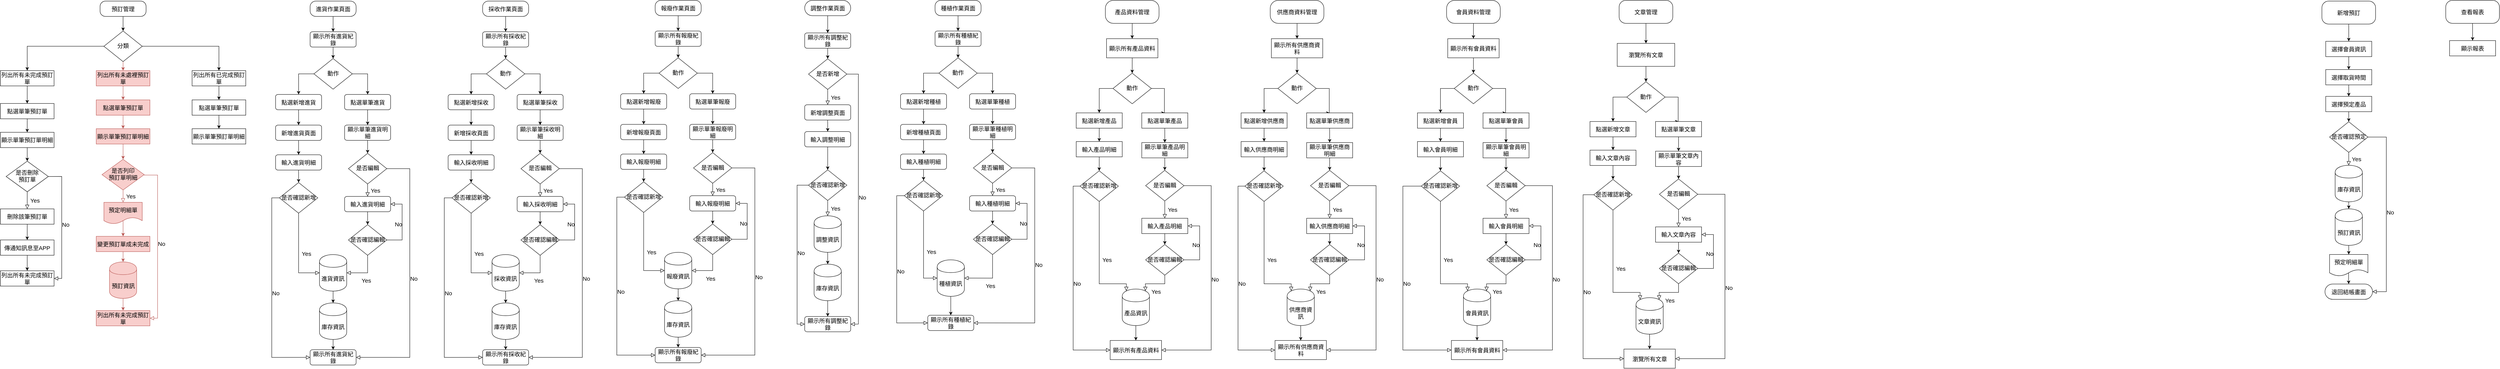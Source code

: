<mxfile version="12.9.13" type="device" pages="2"><diagram id="iaYG2aASyx-OvDmUJiDp" name="第1頁"><mxGraphModel dx="7211" dy="1991" grid="1" gridSize="10" guides="1" tooltips="1" connect="1" arrows="1" fold="1" page="1" pageScale="1" pageWidth="827" pageHeight="1169" math="0" shadow="0"><root><mxCell id="0"/><mxCell id="1" parent="0"/><mxCell id="jnKema6Y-vezZ_UzB8cR-223" style="edgeStyle=orthogonalEdgeStyle;rounded=0;orthogonalLoop=1;jettySize=auto;html=1;entryX=0.5;entryY=0;entryDx=0;entryDy=0;" parent="1" source="jdGKcqCRL95GCJrqavHp-51" target="jdGKcqCRL95GCJrqavHp-54" edge="1"><mxGeometry relative="1" as="geometry"/></mxCell><mxCell id="jdGKcqCRL95GCJrqavHp-51" value="列出所有未完成預訂單" style="rounded=1;whiteSpace=wrap;html=1;fontSize=15;glass=0;strokeWidth=1;shadow=0;arcSize=0;" parent="1" vertex="1"><mxGeometry x="-5188" y="123.35" width="140" height="40" as="geometry"/></mxCell><mxCell id="jnKema6Y-vezZ_UzB8cR-217" style="edgeStyle=orthogonalEdgeStyle;rounded=0;orthogonalLoop=1;jettySize=auto;html=1;entryX=0.5;entryY=0;entryDx=0;entryDy=0;" parent="1" source="jdGKcqCRL95GCJrqavHp-52" target="jnKema6Y-vezZ_UzB8cR-216" edge="1"><mxGeometry relative="1" as="geometry"/></mxCell><mxCell id="jdGKcqCRL95GCJrqavHp-52" value="預訂管理" style="rounded=1;whiteSpace=wrap;html=1;fontSize=15;glass=0;strokeWidth=1;shadow=0;arcSize=35;" parent="1" vertex="1"><mxGeometry x="-4928" y="-58.13" width="120" height="40" as="geometry"/></mxCell><mxCell id="jdGKcqCRL95GCJrqavHp-53" style="edgeStyle=orthogonalEdgeStyle;rounded=0;orthogonalLoop=1;jettySize=auto;html=1;entryX=0.5;entryY=0;entryDx=0;entryDy=0;fontSize=15;" parent="1" source="jdGKcqCRL95GCJrqavHp-54" target="jdGKcqCRL95GCJrqavHp-56" edge="1"><mxGeometry relative="1" as="geometry"><mxPoint x="-5118" y="444.43" as="targetPoint"/></mxGeometry></mxCell><mxCell id="jdGKcqCRL95GCJrqavHp-54" value="點選單筆預訂單" style="rounded=1;whiteSpace=wrap;html=1;fontSize=15;glass=0;strokeWidth=1;shadow=0;arcSize=0;" parent="1" vertex="1"><mxGeometry x="-5188" y="209.2" width="140" height="40" as="geometry"/></mxCell><mxCell id="jdGKcqCRL95GCJrqavHp-55" style="edgeStyle=orthogonalEdgeStyle;rounded=0;orthogonalLoop=1;jettySize=auto;html=1;fontSize=15;" parent="1" source="jdGKcqCRL95GCJrqavHp-56" target="jdGKcqCRL95GCJrqavHp-60" edge="1"><mxGeometry relative="1" as="geometry"/></mxCell><mxCell id="jdGKcqCRL95GCJrqavHp-56" value="顯示單筆預訂單明細" style="rounded=1;whiteSpace=wrap;html=1;fontSize=15;glass=0;strokeWidth=1;shadow=0;arcSize=0;" parent="1" vertex="1"><mxGeometry x="-5188" y="284.43" width="140" height="40" as="geometry"/></mxCell><mxCell id="jdGKcqCRL95GCJrqavHp-57" value="No" style="edgeStyle=orthogonalEdgeStyle;rounded=0;html=1;jettySize=auto;orthogonalLoop=1;fontSize=15;endArrow=block;endFill=0;endSize=8;strokeWidth=1;shadow=0;labelBackgroundColor=none;exitX=1;exitY=0.5;exitDx=0;exitDy=0;entryX=1;entryY=0.5;entryDx=0;entryDy=0;" parent="1" source="jdGKcqCRL95GCJrqavHp-60" target="jdGKcqCRL95GCJrqavHp-62" edge="1"><mxGeometry y="10" relative="1" as="geometry"><mxPoint as="offset"/><mxPoint x="-5258" y="474.43" as="sourcePoint"/><mxPoint x="-4948" y="584.43" as="targetPoint"/><Array as="points"><mxPoint x="-5028" y="400.08"/><mxPoint x="-5028" y="666.08"/></Array></mxGeometry></mxCell><mxCell id="jdGKcqCRL95GCJrqavHp-58" style="edgeStyle=orthogonalEdgeStyle;rounded=0;orthogonalLoop=1;jettySize=auto;html=1;entryX=0.5;entryY=0;entryDx=0;entryDy=0;fontSize=15;" parent="1" source="jdGKcqCRL95GCJrqavHp-59" target="oXynarzAL6DuwqElKvKr-149" edge="1"><mxGeometry relative="1" as="geometry"><mxPoint x="-5118" y="564.43" as="targetPoint"/></mxGeometry></mxCell><mxCell id="jdGKcqCRL95GCJrqavHp-59" value="刪除該筆預訂單" style="rounded=1;whiteSpace=wrap;html=1;fontSize=15;glass=0;strokeWidth=1;shadow=0;arcSize=0;" parent="1" vertex="1"><mxGeometry x="-5188" y="484.43" width="140" height="40" as="geometry"/></mxCell><mxCell id="jdGKcqCRL95GCJrqavHp-60" value="是否刪除&lt;br&gt;預訂單" style="rhombus;whiteSpace=wrap;html=1;shadow=0;fontFamily=Helvetica;fontSize=15;align=center;strokeWidth=1;spacing=6;spacingTop=-4;" parent="1" vertex="1"><mxGeometry x="-5173" y="359.83" width="110" height="80" as="geometry"/></mxCell><mxCell id="jdGKcqCRL95GCJrqavHp-61" value="Yes" style="rounded=0;html=1;jettySize=auto;orthogonalLoop=1;fontSize=15;endArrow=block;endFill=0;endSize=8;strokeWidth=1;shadow=0;labelBackgroundColor=none;edgeStyle=orthogonalEdgeStyle;exitX=0.5;exitY=1;exitDx=0;exitDy=0;entryX=0.5;entryY=0;entryDx=0;entryDy=0;" parent="1" source="jdGKcqCRL95GCJrqavHp-60" target="jdGKcqCRL95GCJrqavHp-59" edge="1"><mxGeometry y="20" relative="1" as="geometry"><mxPoint as="offset"/><mxPoint x="-5108" y="244.43" as="sourcePoint"/><mxPoint x="-5108" y="294.43" as="targetPoint"/><Array as="points"><mxPoint x="-5118" y="454.43"/><mxPoint x="-5118" y="454.43"/></Array></mxGeometry></mxCell><mxCell id="jdGKcqCRL95GCJrqavHp-62" value="&#10;&#10;&lt;!--StartFragment--&gt;&lt;span style=&quot;font-family: Helvetica; font-size: 15px; font-style: normal; font-variant-ligatures: normal; font-variant-caps: normal; font-weight: 400; letter-spacing: normal; orphans: 2; text-align: center; text-indent: 0px; text-transform: none; widows: 2; word-spacing: 0px; -webkit-text-stroke-width: 0px; text-decoration-style: initial; text-decoration-color: initial; float: none; display: inline !important;&quot;&gt;列出所有未完成預訂單&lt;/span&gt;&lt;!--EndFragment--&gt;&#10;&#10;" style="rounded=1;whiteSpace=wrap;html=1;fontSize=15;glass=0;strokeWidth=1;shadow=0;arcSize=0;" parent="1" vertex="1"><mxGeometry x="-5188" y="646.02" width="140" height="40" as="geometry"/></mxCell><mxCell id="jdGKcqCRL95GCJrqavHp-66" value="Yes" style="rounded=0;html=1;jettySize=auto;orthogonalLoop=1;fontSize=15;endArrow=block;endFill=0;endSize=8;strokeWidth=1;shadow=0;labelBackgroundColor=none;edgeStyle=orthogonalEdgeStyle;exitX=0.5;exitY=1;exitDx=0;exitDy=0;entryX=0.5;entryY=0;entryDx=0;entryDy=0;" parent="1" source="jdGKcqCRL95GCJrqavHp-68" target="1Wzd1JYFjqVWfEUbxxeC-31" edge="1"><mxGeometry y="20" relative="1" as="geometry"><mxPoint as="offset"/><mxPoint x="1087" y="196.87" as="sourcePoint"/><mxPoint x="937" y="376.87" as="targetPoint"/></mxGeometry></mxCell><mxCell id="jdGKcqCRL95GCJrqavHp-67" value="No" style="edgeStyle=orthogonalEdgeStyle;rounded=0;html=1;jettySize=auto;orthogonalLoop=1;fontSize=15;endArrow=block;endFill=0;endSize=8;strokeWidth=1;shadow=0;labelBackgroundColor=none;exitX=1;exitY=0.5;exitDx=0;exitDy=0;entryX=1;entryY=0.5;entryDx=0;entryDy=0;" parent="1" source="jdGKcqCRL95GCJrqavHp-68" target="1Wzd1JYFjqVWfEUbxxeC-25" edge="1"><mxGeometry y="10" relative="1" as="geometry"><mxPoint as="offset"/><mxPoint x="1137" y="339.37" as="sourcePoint"/><Array as="points"><mxPoint x="1035" y="297"/><mxPoint x="1035" y="701"/></Array><mxPoint x="997" y="136.87" as="targetPoint"/></mxGeometry></mxCell><mxCell id="jdGKcqCRL95GCJrqavHp-68" value="是否確認預定" style="rhombus;whiteSpace=wrap;html=1;shadow=0;fontFamily=Helvetica;fontSize=15;align=center;strokeWidth=1;spacing=6;spacingTop=-4;" parent="1" vertex="1"><mxGeometry x="887" y="256.87" width="100" height="80" as="geometry"/></mxCell><mxCell id="jdGKcqCRL95GCJrqavHp-71" style="edgeStyle=orthogonalEdgeStyle;rounded=0;orthogonalLoop=1;jettySize=auto;html=1;fontSize=15;" parent="1" source="jdGKcqCRL95GCJrqavHp-72" target="jdGKcqCRL95GCJrqavHp-73" edge="1"><mxGeometry relative="1" as="geometry"/></mxCell><mxCell id="jdGKcqCRL95GCJrqavHp-72" value="選擇取貨時間" style="rounded=1;whiteSpace=wrap;html=1;fontSize=15;glass=0;strokeWidth=1;shadow=0;arcSize=0;" parent="1" vertex="1"><mxGeometry x="877" y="120.62" width="120" height="40" as="geometry"/></mxCell><mxCell id="jdGKcqCRL95GCJrqavHp-73" value="選擇預定產品" style="rounded=1;whiteSpace=wrap;html=1;fontSize=15;glass=0;strokeWidth=1;shadow=0;arcSize=0;" parent="1" vertex="1"><mxGeometry x="877" y="190.62" width="120" height="40" as="geometry"/></mxCell><mxCell id="jdGKcqCRL95GCJrqavHp-74" style="edgeStyle=orthogonalEdgeStyle;rounded=0;orthogonalLoop=1;jettySize=auto;html=1;exitX=0.5;exitY=1;exitDx=0;exitDy=0;fontSize=15;" parent="1" source="jdGKcqCRL95GCJrqavHp-73" target="jdGKcqCRL95GCJrqavHp-68" edge="1"><mxGeometry relative="1" as="geometry"><mxPoint x="937" y="340.62" as="sourcePoint"/></mxGeometry></mxCell><mxCell id="jdGKcqCRL95GCJrqavHp-84" value="進貨作業頁面" style="rounded=1;whiteSpace=wrap;html=1;fontSize=15;glass=0;strokeWidth=1;shadow=0;arcSize=37;" parent="1" vertex="1"><mxGeometry x="-4380.2" y="-58.13" width="120" height="40" as="geometry"/></mxCell><mxCell id="jdGKcqCRL95GCJrqavHp-90" value="輸入進貨明細" style="rounded=1;whiteSpace=wrap;html=1;fontSize=15;glass=0;strokeWidth=1;shadow=0;" parent="1" vertex="1"><mxGeometry x="-4470.2" y="343.12" width="120" height="40" as="geometry"/></mxCell><mxCell id="jdGKcqCRL95GCJrqavHp-91" value="" style="endArrow=classic;html=1;exitX=0.5;exitY=1;exitDx=0;exitDy=0;entryX=0.5;entryY=0;entryDx=0;entryDy=0;fontSize=15;" parent="1" source="jdGKcqCRL95GCJrqavHp-90" target="jdGKcqCRL95GCJrqavHp-92" edge="1"><mxGeometry width="50" height="50" relative="1" as="geometry"><mxPoint x="-4270.2" y="491.87" as="sourcePoint"/><mxPoint x="-4410.2" y="551.87" as="targetPoint"/></mxGeometry></mxCell><mxCell id="jdGKcqCRL95GCJrqavHp-92" value="是否確認新增" style="rhombus;whiteSpace=wrap;html=1;shadow=0;fontFamily=Helvetica;fontSize=15;align=center;strokeWidth=1;spacing=6;spacingTop=-4;" parent="1" vertex="1"><mxGeometry x="-4460.2" y="415.62" width="100" height="80" as="geometry"/></mxCell><mxCell id="jnKema6Y-vezZ_UzB8cR-101" style="edgeStyle=orthogonalEdgeStyle;rounded=0;orthogonalLoop=1;jettySize=auto;html=1;entryX=0.5;entryY=0;entryDx=0;entryDy=0;" parent="1" source="jdGKcqCRL95GCJrqavHp-93" target="jnKema6Y-vezZ_UzB8cR-100" edge="1"><mxGeometry relative="1" as="geometry"/></mxCell><mxCell id="jdGKcqCRL95GCJrqavHp-93" value="顯示所有進貨紀錄" style="rounded=1;whiteSpace=wrap;html=1;fontSize=15;glass=0;strokeWidth=1;shadow=0;" parent="1" vertex="1"><mxGeometry x="-4380.2" y="21.87" width="120" height="40" as="geometry"/></mxCell><mxCell id="jdGKcqCRL95GCJrqavHp-94" value="" style="endArrow=classic;html=1;exitX=0.5;exitY=1;exitDx=0;exitDy=0;entryX=0.5;entryY=0;entryDx=0;entryDy=0;fontSize=15;" parent="1" source="jdGKcqCRL95GCJrqavHp-84" target="jdGKcqCRL95GCJrqavHp-93" edge="1"><mxGeometry width="50" height="50" relative="1" as="geometry"><mxPoint x="-4280.2" y="206.87" as="sourcePoint"/><mxPoint x="-4340.2" y="496.87" as="targetPoint"/></mxGeometry></mxCell><mxCell id="jnKema6Y-vezZ_UzB8cR-108" style="edgeStyle=orthogonalEdgeStyle;rounded=0;orthogonalLoop=1;jettySize=auto;html=1;entryX=0.5;entryY=0;entryDx=0;entryDy=0;" parent="1" source="jdGKcqCRL95GCJrqavHp-98" target="jdGKcqCRL95GCJrqavHp-90" edge="1"><mxGeometry relative="1" as="geometry"/></mxCell><mxCell id="jdGKcqCRL95GCJrqavHp-98" value="新增進貨頁面" style="rounded=1;whiteSpace=wrap;html=1;fontSize=15;glass=0;strokeWidth=1;shadow=0;" parent="1" vertex="1"><mxGeometry x="-4470.2" y="265.62" width="120" height="40" as="geometry"/></mxCell><mxCell id="jdGKcqCRL95GCJrqavHp-100" value="No" style="edgeStyle=orthogonalEdgeStyle;rounded=0;html=1;jettySize=auto;orthogonalLoop=1;fontSize=15;endArrow=block;endFill=0;endSize=8;strokeWidth=1;shadow=0;labelBackgroundColor=none;exitX=0;exitY=0.5;exitDx=0;exitDy=0;entryX=0;entryY=0.5;entryDx=0;entryDy=0;" parent="1" source="jdGKcqCRL95GCJrqavHp-92" target="jnKema6Y-vezZ_UzB8cR-111" edge="1"><mxGeometry y="10" relative="1" as="geometry"><mxPoint as="offset"/><mxPoint x="-4550.2" y="701.87" as="sourcePoint"/><mxPoint x="-4470.2" y="571.87" as="targetPoint"/></mxGeometry></mxCell><mxCell id="jdGKcqCRL95GCJrqavHp-101" value="" style="endArrow=classic;html=1;exitX=0.5;exitY=1;exitDx=0;exitDy=0;entryX=0.5;entryY=0;entryDx=0;entryDy=0;fontSize=15;" parent="1" source="jdGKcqCRL95GCJrqavHp-106" target="jdGKcqCRL95GCJrqavHp-103" edge="1"><mxGeometry width="50" height="50" relative="1" as="geometry"><mxPoint x="-3990.2" y="726.87" as="sourcePoint"/><mxPoint x="-4250.2" y="691.87" as="targetPoint"/></mxGeometry></mxCell><mxCell id="jdGKcqCRL95GCJrqavHp-103" value="是否確認編輯" style="rhombus;whiteSpace=wrap;html=1;shadow=0;fontFamily=Helvetica;fontSize=15;align=center;strokeWidth=1;spacing=6;spacingTop=-4;" parent="1" vertex="1"><mxGeometry x="-4280.2" y="525.62" width="100" height="80" as="geometry"/></mxCell><mxCell id="jdGKcqCRL95GCJrqavHp-104" value="是否編輯" style="rhombus;whiteSpace=wrap;html=1;shadow=0;fontFamily=Helvetica;fontSize=15;align=center;strokeWidth=1;spacing=6;spacingTop=-4;" parent="1" vertex="1"><mxGeometry x="-4280.2" y="339.37" width="100" height="80" as="geometry"/></mxCell><mxCell id="jdGKcqCRL95GCJrqavHp-106" value="輸入進貨明細" style="rounded=1;whiteSpace=wrap;html=1;fontSize=15;glass=0;strokeWidth=1;shadow=0;" parent="1" vertex="1"><mxGeometry x="-4290.2" y="451.87" width="120" height="40" as="geometry"/></mxCell><mxCell id="jdGKcqCRL95GCJrqavHp-107" value="Yes" style="rounded=0;html=1;jettySize=auto;orthogonalLoop=1;fontSize=15;endArrow=block;endFill=0;endSize=8;strokeWidth=1;shadow=0;labelBackgroundColor=none;edgeStyle=orthogonalEdgeStyle;exitX=0.5;exitY=1;exitDx=0;exitDy=0;entryX=0.5;entryY=0;entryDx=0;entryDy=0;" parent="1" source="jdGKcqCRL95GCJrqavHp-104" target="jdGKcqCRL95GCJrqavHp-106" edge="1"><mxGeometry y="20" relative="1" as="geometry"><mxPoint as="offset"/><mxPoint x="-4250.7" y="681.87" as="sourcePoint"/><mxPoint x="-4250.2" y="746.87" as="targetPoint"/><Array as="points"><mxPoint x="-4230.2" y="419.87"/><mxPoint x="-4230.2" y="451.87"/></Array></mxGeometry></mxCell><mxCell id="jdGKcqCRL95GCJrqavHp-108" value="No" style="edgeStyle=orthogonalEdgeStyle;rounded=0;html=1;jettySize=auto;orthogonalLoop=1;fontSize=15;endArrow=block;endFill=0;endSize=8;strokeWidth=1;shadow=0;labelBackgroundColor=none;exitX=1;exitY=0.5;exitDx=0;exitDy=0;entryX=1;entryY=0.5;entryDx=0;entryDy=0;" parent="1" source="jdGKcqCRL95GCJrqavHp-103" target="jdGKcqCRL95GCJrqavHp-106" edge="1"><mxGeometry y="10" relative="1" as="geometry"><mxPoint as="offset"/><mxPoint x="-4300.2" y="711.87" as="sourcePoint"/><mxPoint x="-4170.2" y="471.87" as="targetPoint"/><Array as="points"><mxPoint x="-4140.2" y="565.87"/><mxPoint x="-4140.2" y="471.87"/></Array></mxGeometry></mxCell><mxCell id="jdGKcqCRL95GCJrqavHp-113" value="顯示單筆進貨明細" style="rounded=1;whiteSpace=wrap;html=1;fontSize=15;glass=0;strokeWidth=1;shadow=0;" parent="1" vertex="1"><mxGeometry x="-4290.2" y="265.45" width="120" height="40" as="geometry"/></mxCell><mxCell id="jdGKcqCRL95GCJrqavHp-114" value="" style="endArrow=classic;html=1;exitX=0.5;exitY=1;exitDx=0;exitDy=0;entryX=0.5;entryY=0;entryDx=0;entryDy=0;fontSize=15;" parent="1" source="jdGKcqCRL95GCJrqavHp-113" target="jdGKcqCRL95GCJrqavHp-104" edge="1"><mxGeometry width="50" height="50" relative="1" as="geometry"><mxPoint x="-4230.2" y="771.87" as="sourcePoint"/><mxPoint x="-4250.2" y="491.87" as="targetPoint"/></mxGeometry></mxCell><mxCell id="oXynarzAL6DuwqElKvKr-4" style="edgeStyle=orthogonalEdgeStyle;rounded=0;orthogonalLoop=1;jettySize=auto;html=1;entryX=0.5;entryY=0;entryDx=0;entryDy=0;exitX=0.5;exitY=1;exitDx=0;exitDy=0;fontSize=15;" parent="1" source="oXynarzAL6DuwqElKvKr-5" target="jdGKcqCRL95GCJrqavHp-72" edge="1"><mxGeometry relative="1" as="geometry"><mxPoint x="937" y="156.87" as="sourcePoint"/></mxGeometry></mxCell><mxCell id="oXynarzAL6DuwqElKvKr-5" value="選擇會員資訊" style="rounded=1;whiteSpace=wrap;html=1;fontSize=15;glass=0;strokeWidth=1;shadow=0;arcSize=0;" parent="1" vertex="1"><mxGeometry x="877" y="46.87" width="120" height="40" as="geometry"/></mxCell><mxCell id="oXynarzAL6DuwqElKvKr-22" value="Yes" style="rounded=0;html=1;jettySize=auto;orthogonalLoop=1;fontSize=15;endArrow=block;endFill=0;endSize=8;strokeWidth=1;shadow=0;labelBackgroundColor=none;edgeStyle=orthogonalEdgeStyle;entryX=0;entryY=0.5;entryDx=0;entryDy=0;exitX=0.5;exitY=1;exitDx=0;exitDy=0;" parent="1" source="jdGKcqCRL95GCJrqavHp-92" target="AK2p3YwVR1jNglAhU_l--1" edge="1"><mxGeometry y="20" relative="1" as="geometry"><mxPoint as="offset"/><mxPoint x="-4410.2" y="661.87" as="sourcePoint"/><mxPoint x="-4410.2" y="701.87" as="targetPoint"/><Array as="points"/></mxGeometry></mxCell><mxCell id="oXynarzAL6DuwqElKvKr-23" value="Yes" style="rounded=0;html=1;jettySize=auto;orthogonalLoop=1;fontSize=15;endArrow=block;endFill=0;endSize=8;strokeWidth=1;shadow=0;labelBackgroundColor=none;edgeStyle=orthogonalEdgeStyle;entryX=1;entryY=0.5;entryDx=0;entryDy=0;exitX=0.5;exitY=1;exitDx=0;exitDy=0;" parent="1" source="jdGKcqCRL95GCJrqavHp-103" target="AK2p3YwVR1jNglAhU_l--1" edge="1"><mxGeometry y="20" relative="1" as="geometry"><mxPoint as="offset"/><mxPoint x="-4250.2" y="781.87" as="sourcePoint"/><mxPoint x="-4250.2" y="791.87" as="targetPoint"/><Array as="points"/></mxGeometry></mxCell><mxCell id="oXynarzAL6DuwqElKvKr-64" value="調整作業頁面" style="rounded=1;whiteSpace=wrap;html=1;fontSize=15;glass=0;strokeWidth=1;shadow=0;arcSize=50;" parent="1" vertex="1"><mxGeometry x="-3090.2" y="-60.0" width="120" height="40" as="geometry"/></mxCell><mxCell id="oXynarzAL6DuwqElKvKr-65" value="" style="endArrow=classic;html=1;exitX=0.5;exitY=1;exitDx=0;exitDy=0;entryX=0.5;entryY=0;entryDx=0;entryDy=0;fontSize=15;" parent="1" source="oXynarzAL6DuwqElKvKr-76" target="oXynarzAL6DuwqElKvKr-68" edge="1"><mxGeometry width="50" height="50" relative="1" as="geometry"><mxPoint x="-2770.2" y="322.5" as="sourcePoint"/><mxPoint x="-3040.2" y="382.5" as="targetPoint"/></mxGeometry></mxCell><mxCell id="oXynarzAL6DuwqElKvKr-68" value="輸入調整明細" style="rounded=1;whiteSpace=wrap;html=1;fontSize=15;glass=0;strokeWidth=1;shadow=0;" parent="1" vertex="1"><mxGeometry x="-3090.2" y="282.5" width="120" height="40" as="geometry"/></mxCell><mxCell id="oXynarzAL6DuwqElKvKr-69" value="" style="endArrow=classic;html=1;exitX=0.5;exitY=1;exitDx=0;exitDy=0;entryX=0.5;entryY=0;entryDx=0;entryDy=0;fontSize=15;" parent="1" source="oXynarzAL6DuwqElKvKr-68" target="oXynarzAL6DuwqElKvKr-70" edge="1"><mxGeometry width="50" height="50" relative="1" as="geometry"><mxPoint x="-2890.2" y="292.5" as="sourcePoint"/><mxPoint x="-3030.2" y="352.5" as="targetPoint"/></mxGeometry></mxCell><mxCell id="oXynarzAL6DuwqElKvKr-70" value="是否確認新增" style="rhombus;whiteSpace=wrap;html=1;shadow=0;fontFamily=Helvetica;fontSize=15;align=center;strokeWidth=1;spacing=6;spacingTop=-4;" parent="1" vertex="1"><mxGeometry x="-3080.2" y="382.5" width="100" height="80" as="geometry"/></mxCell><mxCell id="oXynarzAL6DuwqElKvKr-72" value="" style="endArrow=classic;html=1;exitX=0.5;exitY=1;exitDx=0;exitDy=0;entryX=0.5;entryY=0;entryDx=0;entryDy=0;fontSize=15;" parent="1" source="oXynarzAL6DuwqElKvKr-64" target="oXynarzAL6DuwqElKvKr-96" edge="1"><mxGeometry width="50" height="50" relative="1" as="geometry"><mxPoint x="-2990.2" y="195" as="sourcePoint"/><mxPoint x="-3030.2" y="5.0" as="targetPoint"/></mxGeometry></mxCell><mxCell id="oXynarzAL6DuwqElKvKr-73" value="是否新增" style="rhombus;whiteSpace=wrap;html=1;shadow=0;fontFamily=Helvetica;fontSize=15;align=center;strokeWidth=1;spacing=6;spacingTop=-4;" parent="1" vertex="1"><mxGeometry x="-3080.2" y="92.5" width="100" height="80" as="geometry"/></mxCell><mxCell id="oXynarzAL6DuwqElKvKr-74" value="Yes" style="rounded=0;html=1;jettySize=auto;orthogonalLoop=1;fontSize=15;endArrow=block;endFill=0;endSize=8;strokeWidth=1;shadow=0;labelBackgroundColor=none;edgeStyle=orthogonalEdgeStyle;exitX=0.5;exitY=1;exitDx=0;exitDy=0;" parent="1" source="oXynarzAL6DuwqElKvKr-76" edge="1"><mxGeometry y="20" relative="1" as="geometry"><mxPoint as="offset"/><mxPoint x="-3040.7" y="177.5" as="sourcePoint"/><mxPoint x="-3040.2" y="242.5" as="targetPoint"/><Array as="points"><mxPoint x="-3040.7" y="227.5"/><mxPoint x="-3040.7" y="227.5"/></Array></mxGeometry></mxCell><mxCell id="oXynarzAL6DuwqElKvKr-75" value="No" style="edgeStyle=orthogonalEdgeStyle;rounded=0;html=1;jettySize=auto;orthogonalLoop=1;fontSize=15;endArrow=block;endFill=0;endSize=8;strokeWidth=1;shadow=0;labelBackgroundColor=none;exitX=1;exitY=0.5;exitDx=0;exitDy=0;entryX=1;entryY=0.5;entryDx=0;entryDy=0;" parent="1" source="oXynarzAL6DuwqElKvKr-73" target="jnKema6Y-vezZ_UzB8cR-181" edge="1"><mxGeometry y="10" relative="1" as="geometry"><mxPoint as="offset"/><mxPoint x="-3240.2" y="80" as="sourcePoint"/><mxPoint x="-3090.2" y="30.0" as="targetPoint"/></mxGeometry></mxCell><mxCell id="oXynarzAL6DuwqElKvKr-76" value="新增調整頁面" style="rounded=1;whiteSpace=wrap;html=1;fontSize=15;glass=0;strokeWidth=1;shadow=0;" parent="1" vertex="1"><mxGeometry x="-3090.2" y="212.5" width="120" height="40" as="geometry"/></mxCell><mxCell id="oXynarzAL6DuwqElKvKr-77" value="Yes" style="rounded=0;html=1;jettySize=auto;orthogonalLoop=1;fontSize=15;endArrow=block;endFill=0;endSize=8;strokeWidth=1;shadow=0;labelBackgroundColor=none;edgeStyle=orthogonalEdgeStyle;exitX=0.5;exitY=1;exitDx=0;exitDy=0;" parent="1" source="oXynarzAL6DuwqElKvKr-73" target="oXynarzAL6DuwqElKvKr-76" edge="1"><mxGeometry y="20" relative="1" as="geometry"><mxPoint as="offset"/><mxPoint x="-3040.7" y="177.5" as="sourcePoint"/><mxPoint x="-3040.2" y="242.5" as="targetPoint"/><Array as="points"><mxPoint x="-3030.2" y="202.5"/><mxPoint x="-3030.2" y="202.5"/></Array></mxGeometry></mxCell><mxCell id="oXynarzAL6DuwqElKvKr-78" value="No" style="edgeStyle=orthogonalEdgeStyle;rounded=0;html=1;jettySize=auto;orthogonalLoop=1;fontSize=15;endArrow=block;endFill=0;endSize=8;strokeWidth=1;shadow=0;labelBackgroundColor=none;exitX=0;exitY=0.5;exitDx=0;exitDy=0;entryX=0;entryY=0.5;entryDx=0;entryDy=0;" parent="1" source="oXynarzAL6DuwqElKvKr-70" target="jnKema6Y-vezZ_UzB8cR-181" edge="1"><mxGeometry y="10" relative="1" as="geometry"><mxPoint as="offset"/><mxPoint x="-3170.2" y="502.5" as="sourcePoint"/><mxPoint x="-3090.2" y="372.5" as="targetPoint"/><Array as="points"><mxPoint x="-3110" y="423"/><mxPoint x="-3110" y="785"/></Array></mxGeometry></mxCell><mxCell id="oXynarzAL6DuwqElKvKr-86" value="Yes" style="rounded=0;html=1;jettySize=auto;orthogonalLoop=1;fontSize=15;endArrow=block;endFill=0;endSize=8;strokeWidth=1;shadow=0;labelBackgroundColor=none;edgeStyle=orthogonalEdgeStyle;exitX=0.5;exitY=1;exitDx=0;exitDy=0;entryX=0.5;entryY=0;entryDx=0;entryDy=0;" parent="1" source="oXynarzAL6DuwqElKvKr-70" edge="1"><mxGeometry y="20" relative="1" as="geometry"><mxPoint as="offset"/><mxPoint x="-3030.7" y="402.5" as="sourcePoint"/><mxPoint x="-3030.2" y="502.5" as="targetPoint"/><Array as="points"/></mxGeometry></mxCell><mxCell id="oXynarzAL6DuwqElKvKr-97" style="edgeStyle=orthogonalEdgeStyle;rounded=0;orthogonalLoop=1;jettySize=auto;html=1;entryX=0.5;entryY=0;entryDx=0;entryDy=0;fontSize=15;" parent="1" source="oXynarzAL6DuwqElKvKr-96" target="oXynarzAL6DuwqElKvKr-73" edge="1"><mxGeometry relative="1" as="geometry"/></mxCell><mxCell id="oXynarzAL6DuwqElKvKr-96" value="顯示所有調整紀錄" style="rounded=1;whiteSpace=wrap;html=1;fontSize=15;glass=0;strokeWidth=1;shadow=0;" parent="1" vertex="1"><mxGeometry x="-3090.2" y="25.0" width="120" height="40" as="geometry"/></mxCell><mxCell id="oXynarzAL6DuwqElKvKr-100" value="No" style="edgeStyle=orthogonalEdgeStyle;rounded=0;html=1;jettySize=auto;orthogonalLoop=1;fontSize=15;endArrow=block;endFill=0;endSize=8;strokeWidth=1;shadow=0;labelBackgroundColor=none;exitX=1;exitY=0.5;exitDx=0;exitDy=0;entryX=1;entryY=0.5;entryDx=0;entryDy=0;" parent="1" source="jdGKcqCRL95GCJrqavHp-104" target="jnKema6Y-vezZ_UzB8cR-111" edge="1"><mxGeometry y="10" relative="1" as="geometry"><mxPoint as="offset"/><mxPoint x="-4190.2" y="331.87" as="sourcePoint"/><mxPoint x="-4250.2" y="191.87" as="targetPoint"/><Array as="points"><mxPoint x="-4120.2" y="379.87"/><mxPoint x="-4120.2" y="871.87"/></Array></mxGeometry></mxCell><mxCell id="oXynarzAL6DuwqElKvKr-152" style="edgeStyle=orthogonalEdgeStyle;rounded=0;orthogonalLoop=1;jettySize=auto;html=1;entryX=0.5;entryY=0;entryDx=0;entryDy=0;fontSize=15;" parent="1" source="oXynarzAL6DuwqElKvKr-149" target="jdGKcqCRL95GCJrqavHp-62" edge="1"><mxGeometry relative="1" as="geometry"/></mxCell><mxCell id="oXynarzAL6DuwqElKvKr-149" value="傳通知訊息至APP" style="rounded=1;whiteSpace=wrap;html=1;fontSize=15;glass=0;strokeWidth=1;shadow=0;arcSize=0;" parent="1" vertex="1"><mxGeometry x="-5188" y="565.51" width="140" height="40" as="geometry"/></mxCell><mxCell id="oXynarzAL6DuwqElKvKr-215" style="edgeStyle=orthogonalEdgeStyle;rounded=0;orthogonalLoop=1;jettySize=auto;html=1;exitX=0.5;exitY=1;exitDx=0;exitDy=0;entryX=0.5;entryY=0;entryDx=0;entryDy=0;fontSize=15;" parent="1" source="oXynarzAL6DuwqElKvKr-216" target="oXynarzAL6DuwqElKvKr-221" edge="1"><mxGeometry relative="1" as="geometry"/></mxCell><mxCell id="oXynarzAL6DuwqElKvKr-216" value="文章管理" style="rounded=1;whiteSpace=wrap;html=1;fontSize=15;glass=0;strokeWidth=1;shadow=0;arcSize=29;" parent="1" vertex="1"><mxGeometry x="-966" y="-60" width="140" height="60" as="geometry"/></mxCell><mxCell id="oXynarzAL6DuwqElKvKr-221" value="瀏覽所有文章" style="rounded=1;whiteSpace=wrap;html=1;fontSize=15;glass=0;strokeWidth=1;shadow=0;arcSize=0;" parent="1" vertex="1"><mxGeometry x="-971" y="52.27" width="150" height="60" as="geometry"/></mxCell><mxCell id="jnKema6Y-vezZ_UzB8cR-2" style="edgeStyle=orthogonalEdgeStyle;rounded=0;orthogonalLoop=1;jettySize=auto;html=1;entryX=0.5;entryY=0;entryDx=0;entryDy=0;" parent="1" source="oXynarzAL6DuwqElKvKr-275" target="oXynarzAL6DuwqElKvKr-276" edge="1"><mxGeometry relative="1" as="geometry"/></mxCell><mxCell id="oXynarzAL6DuwqElKvKr-275" value="產品資料管理" style="rounded=1;whiteSpace=wrap;html=1;fontSize=15;glass=0;strokeWidth=1;shadow=0;arcSize=35;" parent="1" vertex="1"><mxGeometry x="-2306" y="-60" width="140" height="60" as="geometry"/></mxCell><mxCell id="jnKema6Y-vezZ_UzB8cR-3" style="edgeStyle=orthogonalEdgeStyle;rounded=0;orthogonalLoop=1;jettySize=auto;html=1;entryX=0.5;entryY=0;entryDx=0;entryDy=0;" parent="1" source="oXynarzAL6DuwqElKvKr-276" target="jnKema6Y-vezZ_UzB8cR-1" edge="1"><mxGeometry relative="1" as="geometry"/></mxCell><mxCell id="oXynarzAL6DuwqElKvKr-276" value="顯示所有產品資料" style="rounded=1;whiteSpace=wrap;html=1;fontSize=15;glass=0;strokeWidth=1;shadow=0;arcSize=0;" parent="1" vertex="1"><mxGeometry x="-2303" y="40" width="134" height="50" as="geometry"/></mxCell><mxCell id="oXynarzAL6DuwqElKvKr-279" value="是否編輯" style="rhombus;whiteSpace=wrap;html=1;shadow=0;fontFamily=Helvetica;fontSize=15;align=center;strokeWidth=1;spacing=6;spacingTop=-4;" parent="1" vertex="1"><mxGeometry x="-2201" y="383.75" width="100" height="80" as="geometry"/></mxCell><mxCell id="oXynarzAL6DuwqElKvKr-280" value="No" style="edgeStyle=orthogonalEdgeStyle;rounded=0;html=1;jettySize=auto;orthogonalLoop=1;fontSize=15;endArrow=block;endFill=0;endSize=8;strokeWidth=1;shadow=0;labelBackgroundColor=none;exitX=1;exitY=0.5;exitDx=0;exitDy=0;entryX=1;entryY=0.5;entryDx=0;entryDy=0;" parent="1" source="oXynarzAL6DuwqElKvKr-279" target="jnKema6Y-vezZ_UzB8cR-11" edge="1"><mxGeometry y="10" relative="1" as="geometry"><mxPoint as="offset"/><mxPoint x="-1761" y="445.17" as="sourcePoint"/><mxPoint x="-2030" y="424" as="targetPoint"/><Array as="points"><mxPoint x="-2030" y="424"/><mxPoint x="-2030" y="853"/></Array></mxGeometry></mxCell><mxCell id="oXynarzAL6DuwqElKvKr-282" style="edgeStyle=orthogonalEdgeStyle;rounded=0;orthogonalLoop=1;jettySize=auto;html=1;entryX=0.5;entryY=0;entryDx=0;entryDy=0;fontSize=15;" parent="1" source="oXynarzAL6DuwqElKvKr-283" target="oXynarzAL6DuwqElKvKr-286" edge="1"><mxGeometry relative="1" as="geometry"/></mxCell><mxCell id="oXynarzAL6DuwqElKvKr-283" value="輸入產品明細" style="rounded=1;whiteSpace=wrap;html=1;fontSize=15;glass=0;strokeWidth=1;shadow=0;arcSize=0;" parent="1" vertex="1"><mxGeometry x="-2382" y="308.58" width="120" height="40" as="geometry"/></mxCell><mxCell id="oXynarzAL6DuwqElKvKr-286" value="是否確認新增" style="rhombus;whiteSpace=wrap;html=1;shadow=0;fontFamily=Helvetica;fontSize=15;align=center;strokeWidth=1;spacing=6;spacingTop=-4;" parent="1" vertex="1"><mxGeometry x="-2372" y="385.0" width="100" height="80" as="geometry"/></mxCell><mxCell id="oXynarzAL6DuwqElKvKr-287" value="No" style="edgeStyle=orthogonalEdgeStyle;rounded=0;html=1;jettySize=auto;orthogonalLoop=1;fontSize=15;endArrow=block;endFill=0;endSize=8;strokeWidth=1;shadow=0;labelBackgroundColor=none;exitX=0;exitY=0.5;exitDx=0;exitDy=0;entryX=0;entryY=0.5;entryDx=0;entryDy=0;" parent="1" source="oXynarzAL6DuwqElKvKr-286" target="jnKema6Y-vezZ_UzB8cR-11" edge="1"><mxGeometry y="10" relative="1" as="geometry"><mxPoint as="offset"/><mxPoint x="-2352" y="515.17" as="sourcePoint"/><mxPoint x="-2277" y="415.17" as="targetPoint"/><Array as="points"><mxPoint x="-2390" y="425"/><mxPoint x="-2390" y="853"/></Array></mxGeometry></mxCell><mxCell id="oXynarzAL6DuwqElKvKr-288" value="Yes" style="rounded=0;html=1;jettySize=auto;orthogonalLoop=1;fontSize=15;endArrow=block;endFill=0;endSize=8;strokeWidth=1;shadow=0;labelBackgroundColor=none;edgeStyle=orthogonalEdgeStyle;exitX=0.5;exitY=1;exitDx=0;exitDy=0;entryX=0.15;entryY=0.05;entryDx=0;entryDy=0;entryPerimeter=0;" parent="1" source="oXynarzAL6DuwqElKvKr-286" target="1Wzd1JYFjqVWfEUbxxeC-48" edge="1"><mxGeometry y="20" relative="1" as="geometry"><mxPoint as="offset"/><mxPoint x="-2302" y="555.17" as="sourcePoint"/><mxPoint x="-2312" y="785.17" as="targetPoint"/><Array as="points"><mxPoint x="-2322" y="680"/><mxPoint x="-2251" y="680"/></Array></mxGeometry></mxCell><mxCell id="oXynarzAL6DuwqElKvKr-290" style="edgeStyle=orthogonalEdgeStyle;rounded=0;orthogonalLoop=1;jettySize=auto;html=1;entryX=0.5;entryY=0;entryDx=0;entryDy=0;fontSize=15;" parent="1" source="oXynarzAL6DuwqElKvKr-291" target="oXynarzAL6DuwqElKvKr-279" edge="1"><mxGeometry relative="1" as="geometry"/></mxCell><mxCell id="oXynarzAL6DuwqElKvKr-291" value="顯示單筆產品明細" style="rounded=1;whiteSpace=wrap;html=1;fontSize=15;glass=0;strokeWidth=1;shadow=0;arcSize=0;" parent="1" vertex="1"><mxGeometry x="-2211" y="311.25" width="120" height="40" as="geometry"/></mxCell><mxCell id="oXynarzAL6DuwqElKvKr-292" value="輸入產品明細" style="rounded=1;whiteSpace=wrap;html=1;fontSize=15;glass=0;strokeWidth=1;shadow=0;arcSize=0;" parent="1" vertex="1"><mxGeometry x="-2211" y="508.92" width="120" height="40" as="geometry"/></mxCell><mxCell id="oXynarzAL6DuwqElKvKr-293" value="Yes" style="rounded=0;html=1;jettySize=auto;orthogonalLoop=1;fontSize=15;endArrow=block;endFill=0;endSize=8;strokeWidth=1;shadow=0;labelBackgroundColor=none;edgeStyle=orthogonalEdgeStyle;entryX=0.5;entryY=0;entryDx=0;entryDy=0;exitX=0.5;exitY=1;exitDx=0;exitDy=0;" parent="1" source="oXynarzAL6DuwqElKvKr-279" target="oXynarzAL6DuwqElKvKr-292" edge="1"><mxGeometry y="20" relative="1" as="geometry"><mxPoint as="offset"/><mxPoint x="-2302" y="555.17" as="sourcePoint"/><mxPoint x="-2302" y="595.17" as="targetPoint"/></mxGeometry></mxCell><mxCell id="oXynarzAL6DuwqElKvKr-294" style="edgeStyle=orthogonalEdgeStyle;rounded=0;orthogonalLoop=1;jettySize=auto;html=1;entryX=0.5;entryY=0;entryDx=0;entryDy=0;exitX=0.5;exitY=1;exitDx=0;exitDy=0;fontSize=15;" parent="1" source="oXynarzAL6DuwqElKvKr-292" target="oXynarzAL6DuwqElKvKr-295" edge="1"><mxGeometry relative="1" as="geometry"><mxPoint x="-2152" y="725.17" as="sourcePoint"/></mxGeometry></mxCell><mxCell id="oXynarzAL6DuwqElKvKr-295" value="是否確認編輯" style="rhombus;whiteSpace=wrap;html=1;shadow=0;fontFamily=Helvetica;fontSize=15;align=center;strokeWidth=1;spacing=6;spacingTop=-4;" parent="1" vertex="1"><mxGeometry x="-2201" y="577.5" width="100" height="80" as="geometry"/></mxCell><mxCell id="oXynarzAL6DuwqElKvKr-296" value="No" style="edgeStyle=orthogonalEdgeStyle;rounded=0;html=1;jettySize=auto;orthogonalLoop=1;fontSize=15;endArrow=block;endFill=0;endSize=8;strokeWidth=1;shadow=0;labelBackgroundColor=none;exitX=1;exitY=0.5;exitDx=0;exitDy=0;entryX=1;entryY=0.5;entryDx=0;entryDy=0;" parent="1" source="oXynarzAL6DuwqElKvKr-295" target="oXynarzAL6DuwqElKvKr-292" edge="1"><mxGeometry y="10" relative="1" as="geometry"><mxPoint as="offset"/><mxPoint x="-2192" y="615.17" as="sourcePoint"/><mxPoint x="-2212" y="705.17" as="targetPoint"/><Array as="points"><mxPoint x="-2060" y="618"/><mxPoint x="-2060" y="529"/></Array></mxGeometry></mxCell><mxCell id="oXynarzAL6DuwqElKvKr-297" value="Yes" style="rounded=0;html=1;jettySize=auto;orthogonalLoop=1;fontSize=15;endArrow=block;endFill=0;endSize=8;strokeWidth=1;shadow=0;labelBackgroundColor=none;edgeStyle=orthogonalEdgeStyle;exitX=0.5;exitY=1;exitDx=0;exitDy=0;entryX=0.85;entryY=0.05;entryDx=0;entryDy=0;entryPerimeter=0;" parent="1" source="oXynarzAL6DuwqElKvKr-295" target="1Wzd1JYFjqVWfEUbxxeC-48" edge="1"><mxGeometry y="20" relative="1" as="geometry"><mxPoint as="offset"/><mxPoint x="-2142" y="655.17" as="sourcePoint"/><mxPoint x="-2152.0" y="875.17" as="targetPoint"/><Array as="points"><mxPoint x="-2151" y="680"/><mxPoint x="-2202" y="680"/></Array></mxGeometry></mxCell><mxCell id="1Wzd1JYFjqVWfEUbxxeC-24" style="edgeStyle=orthogonalEdgeStyle;rounded=0;orthogonalLoop=1;jettySize=auto;html=1;entryX=0.5;entryY=0;entryDx=0;entryDy=0;exitX=0.496;exitY=0.839;exitDx=0;exitDy=0;exitPerimeter=0;fontSize=15;" parent="1" source="1Wzd1JYFjqVWfEUbxxeC-26" target="1Wzd1JYFjqVWfEUbxxeC-25" edge="1"><mxGeometry relative="1" as="geometry"><mxPoint x="937.5" y="655.96" as="sourcePoint"/><Array as="points"><mxPoint x="937" y="672.71"/><mxPoint x="937" y="689.71"/></Array></mxGeometry></mxCell><mxCell id="1Wzd1JYFjqVWfEUbxxeC-25" value="退回結帳畫面" style="rounded=1;whiteSpace=wrap;html=1;fontSize=15;glass=0;strokeWidth=1;shadow=0;arcSize=50;" parent="1" vertex="1"><mxGeometry x="875" y="680.62" width="124" height="40" as="geometry"/></mxCell><mxCell id="1Wzd1JYFjqVWfEUbxxeC-26" value="預定明細單" style="shape=document;whiteSpace=wrap;html=1;boundedLbl=1;fontSize=15;" parent="1" vertex="1"><mxGeometry x="887" y="603.46" width="100" height="56.25" as="geometry"/></mxCell><mxCell id="1Wzd1JYFjqVWfEUbxxeC-33" style="edgeStyle=orthogonalEdgeStyle;rounded=0;orthogonalLoop=1;jettySize=auto;html=1;entryX=0.5;entryY=0;entryDx=0;entryDy=0;fontSize=15;" parent="1" source="1Wzd1JYFjqVWfEUbxxeC-31" target="1Wzd1JYFjqVWfEUbxxeC-32" edge="1"><mxGeometry relative="1" as="geometry"/></mxCell><mxCell id="1Wzd1JYFjqVWfEUbxxeC-31" value="庫存資訊" style="shape=cylinder;whiteSpace=wrap;html=1;boundedLbl=1;backgroundOutline=1;rotation=0;fontSize=15;" parent="1" vertex="1"><mxGeometry x="901.5" y="370.62" width="71" height="95.34" as="geometry"/></mxCell><mxCell id="1Wzd1JYFjqVWfEUbxxeC-34" style="edgeStyle=orthogonalEdgeStyle;rounded=0;orthogonalLoop=1;jettySize=auto;html=1;entryX=0.5;entryY=0;entryDx=0;entryDy=0;fontSize=15;" parent="1" source="1Wzd1JYFjqVWfEUbxxeC-32" target="1Wzd1JYFjqVWfEUbxxeC-26" edge="1"><mxGeometry relative="1" as="geometry"/></mxCell><mxCell id="1Wzd1JYFjqVWfEUbxxeC-32" value="預訂資訊" style="shape=cylinder;whiteSpace=wrap;html=1;boundedLbl=1;backgroundOutline=1;rotation=0;fontSize=15;" parent="1" vertex="1"><mxGeometry x="901.5" y="484.37" width="71" height="95.34" as="geometry"/></mxCell><mxCell id="jnKema6Y-vezZ_UzB8cR-12" style="edgeStyle=orthogonalEdgeStyle;rounded=0;orthogonalLoop=1;jettySize=auto;html=1;entryX=0.5;entryY=0;entryDx=0;entryDy=0;" parent="1" source="1Wzd1JYFjqVWfEUbxxeC-48" target="jnKema6Y-vezZ_UzB8cR-11" edge="1"><mxGeometry relative="1" as="geometry"/></mxCell><mxCell id="1Wzd1JYFjqVWfEUbxxeC-48" value="產品資訊" style="shape=cylinder;whiteSpace=wrap;html=1;boundedLbl=1;backgroundOutline=1;rotation=0;fontSize=15;" parent="1" vertex="1"><mxGeometry x="-2262" y="693.75" width="71" height="95.34" as="geometry"/></mxCell><mxCell id="AK2p3YwVR1jNglAhU_l--3" style="edgeStyle=orthogonalEdgeStyle;rounded=0;orthogonalLoop=1;jettySize=auto;html=1;entryX=0.5;entryY=0;entryDx=0;entryDy=0;fontSize=15;" parent="1" source="AK2p3YwVR1jNglAhU_l--1" target="AK2p3YwVR1jNglAhU_l--2" edge="1"><mxGeometry relative="1" as="geometry"/></mxCell><mxCell id="AK2p3YwVR1jNglAhU_l--1" value="進貨資訊" style="shape=cylinder;whiteSpace=wrap;html=1;boundedLbl=1;backgroundOutline=1;rotation=0;fontSize=15;" parent="1" vertex="1"><mxGeometry x="-4355.7" y="603.75" width="71" height="95.34" as="geometry"/></mxCell><mxCell id="jnKema6Y-vezZ_UzB8cR-112" style="edgeStyle=orthogonalEdgeStyle;rounded=0;orthogonalLoop=1;jettySize=auto;html=1;entryX=0.5;entryY=0;entryDx=0;entryDy=0;" parent="1" source="AK2p3YwVR1jNglAhU_l--2" target="jnKema6Y-vezZ_UzB8cR-111" edge="1"><mxGeometry relative="1" as="geometry"/></mxCell><mxCell id="AK2p3YwVR1jNglAhU_l--2" value="庫存資訊" style="shape=cylinder;whiteSpace=wrap;html=1;boundedLbl=1;backgroundOutline=1;rotation=0;fontSize=15;" parent="1" vertex="1"><mxGeometry x="-4355.7" y="730" width="71" height="95.34" as="geometry"/></mxCell><mxCell id="AK2p3YwVR1jNglAhU_l--11" style="edgeStyle=orthogonalEdgeStyle;rounded=0;orthogonalLoop=1;jettySize=auto;html=1;entryX=0.5;entryY=0;entryDx=0;entryDy=0;fontSize=15;" parent="1" source="AK2p3YwVR1jNglAhU_l--12" target="AK2p3YwVR1jNglAhU_l--13" edge="1"><mxGeometry relative="1" as="geometry"/></mxCell><mxCell id="AK2p3YwVR1jNglAhU_l--12" value="調整資訊" style="shape=cylinder;whiteSpace=wrap;html=1;boundedLbl=1;backgroundOutline=1;rotation=0;fontSize=15;" parent="1" vertex="1"><mxGeometry x="-3065.7" y="502.5" width="71" height="95.34" as="geometry"/></mxCell><mxCell id="jnKema6Y-vezZ_UzB8cR-182" style="edgeStyle=orthogonalEdgeStyle;rounded=0;orthogonalLoop=1;jettySize=auto;html=1;entryX=0.5;entryY=0;entryDx=0;entryDy=0;" parent="1" source="AK2p3YwVR1jNglAhU_l--13" target="jnKema6Y-vezZ_UzB8cR-181" edge="1"><mxGeometry relative="1" as="geometry"/></mxCell><mxCell id="AK2p3YwVR1jNglAhU_l--13" value="庫存資訊" style="shape=cylinder;whiteSpace=wrap;html=1;boundedLbl=1;backgroundOutline=1;rotation=0;fontSize=15;" parent="1" vertex="1"><mxGeometry x="-3065.7" y="628.75" width="71" height="95.34" as="geometry"/></mxCell><mxCell id="jnKema6Y-vezZ_UzB8cR-5" style="edgeStyle=orthogonalEdgeStyle;rounded=0;orthogonalLoop=1;jettySize=auto;html=1;entryX=0.5;entryY=0;entryDx=0;entryDy=0;" parent="1" source="jnKema6Y-vezZ_UzB8cR-1" target="jnKema6Y-vezZ_UzB8cR-4" edge="1"><mxGeometry relative="1" as="geometry"><Array as="points"><mxPoint x="-2152" y="170"/></Array></mxGeometry></mxCell><mxCell id="jnKema6Y-vezZ_UzB8cR-7" style="edgeStyle=orthogonalEdgeStyle;rounded=0;orthogonalLoop=1;jettySize=auto;html=1;entryX=0.5;entryY=0;entryDx=0;entryDy=0;" parent="1" source="jnKema6Y-vezZ_UzB8cR-1" target="jnKema6Y-vezZ_UzB8cR-6" edge="1"><mxGeometry relative="1" as="geometry"><Array as="points"><mxPoint x="-2322" y="170"/></Array></mxGeometry></mxCell><mxCell id="jnKema6Y-vezZ_UzB8cR-1" value="動作" style="rhombus;whiteSpace=wrap;html=1;shadow=0;fontFamily=Helvetica;fontSize=15;align=center;strokeWidth=1;spacing=6;spacingTop=-4;" parent="1" vertex="1"><mxGeometry x="-2286" y="130" width="100" height="80" as="geometry"/></mxCell><mxCell id="jnKema6Y-vezZ_UzB8cR-9" style="edgeStyle=orthogonalEdgeStyle;rounded=0;orthogonalLoop=1;jettySize=auto;html=1;entryX=0.5;entryY=0;entryDx=0;entryDy=0;" parent="1" source="jnKema6Y-vezZ_UzB8cR-4" target="oXynarzAL6DuwqElKvKr-291" edge="1"><mxGeometry relative="1" as="geometry"/></mxCell><mxCell id="jnKema6Y-vezZ_UzB8cR-4" value="點選單筆產品" style="rounded=1;whiteSpace=wrap;html=1;fontSize=15;glass=0;strokeWidth=1;shadow=0;arcSize=0;" parent="1" vertex="1"><mxGeometry x="-2211" y="233.75" width="120" height="40" as="geometry"/></mxCell><mxCell id="jnKema6Y-vezZ_UzB8cR-8" style="edgeStyle=orthogonalEdgeStyle;rounded=0;orthogonalLoop=1;jettySize=auto;html=1;entryX=0.5;entryY=0;entryDx=0;entryDy=0;" parent="1" source="jnKema6Y-vezZ_UzB8cR-6" target="oXynarzAL6DuwqElKvKr-283" edge="1"><mxGeometry relative="1" as="geometry"/></mxCell><mxCell id="jnKema6Y-vezZ_UzB8cR-6" value="點選新增產品" style="rounded=1;whiteSpace=wrap;html=1;fontSize=15;glass=0;strokeWidth=1;shadow=0;arcSize=0;" parent="1" vertex="1"><mxGeometry x="-2382" y="233.75" width="120" height="40" as="geometry"/></mxCell><mxCell id="jnKema6Y-vezZ_UzB8cR-11" value="顯示所有產品資料" style="rounded=1;whiteSpace=wrap;html=1;fontSize=15;glass=0;strokeWidth=1;shadow=0;arcSize=0;" parent="1" vertex="1"><mxGeometry x="-2293.5" y="828.01" width="134" height="50" as="geometry"/></mxCell><mxCell id="jnKema6Y-vezZ_UzB8cR-42" style="edgeStyle=orthogonalEdgeStyle;rounded=0;orthogonalLoop=1;jettySize=auto;html=1;entryX=0.5;entryY=0;entryDx=0;entryDy=0;" parent="1" source="jnKema6Y-vezZ_UzB8cR-43" target="jnKema6Y-vezZ_UzB8cR-45" edge="1"><mxGeometry relative="1" as="geometry"/></mxCell><mxCell id="jnKema6Y-vezZ_UzB8cR-43" value="供應商資料管理" style="rounded=1;whiteSpace=wrap;html=1;fontSize=15;glass=0;strokeWidth=1;shadow=0;arcSize=35;" parent="1" vertex="1"><mxGeometry x="-1876" y="-60" width="140" height="60" as="geometry"/></mxCell><mxCell id="jnKema6Y-vezZ_UzB8cR-44" style="edgeStyle=orthogonalEdgeStyle;rounded=0;orthogonalLoop=1;jettySize=auto;html=1;entryX=0.5;entryY=0;entryDx=0;entryDy=0;" parent="1" source="jnKema6Y-vezZ_UzB8cR-45" target="jnKema6Y-vezZ_UzB8cR-65" edge="1"><mxGeometry relative="1" as="geometry"/></mxCell><mxCell id="jnKema6Y-vezZ_UzB8cR-45" value="顯示所有供應商資料" style="rounded=1;whiteSpace=wrap;html=1;fontSize=15;glass=0;strokeWidth=1;shadow=0;arcSize=0;" parent="1" vertex="1"><mxGeometry x="-1873" y="40" width="134" height="50" as="geometry"/></mxCell><mxCell id="jnKema6Y-vezZ_UzB8cR-46" value="是否編輯" style="rhombus;whiteSpace=wrap;html=1;shadow=0;fontFamily=Helvetica;fontSize=15;align=center;strokeWidth=1;spacing=6;spacingTop=-4;" parent="1" vertex="1"><mxGeometry x="-1771" y="383.75" width="100" height="80" as="geometry"/></mxCell><mxCell id="jnKema6Y-vezZ_UzB8cR-47" value="No" style="edgeStyle=orthogonalEdgeStyle;rounded=0;html=1;jettySize=auto;orthogonalLoop=1;fontSize=15;endArrow=block;endFill=0;endSize=8;strokeWidth=1;shadow=0;labelBackgroundColor=none;exitX=1;exitY=0.5;exitDx=0;exitDy=0;entryX=1;entryY=0.5;entryDx=0;entryDy=0;" parent="1" source="jnKema6Y-vezZ_UzB8cR-46" target="jnKema6Y-vezZ_UzB8cR-70" edge="1"><mxGeometry y="10" relative="1" as="geometry"><mxPoint as="offset"/><mxPoint x="-1331" y="445.17" as="sourcePoint"/><mxPoint x="-1600" y="424" as="targetPoint"/><Array as="points"><mxPoint x="-1600" y="424"/><mxPoint x="-1600" y="853"/></Array></mxGeometry></mxCell><mxCell id="jnKema6Y-vezZ_UzB8cR-48" style="edgeStyle=orthogonalEdgeStyle;rounded=0;orthogonalLoop=1;jettySize=auto;html=1;entryX=0.5;entryY=0;entryDx=0;entryDy=0;fontSize=15;" parent="1" source="jnKema6Y-vezZ_UzB8cR-49" target="jnKema6Y-vezZ_UzB8cR-50" edge="1"><mxGeometry relative="1" as="geometry"/></mxCell><mxCell id="jnKema6Y-vezZ_UzB8cR-49" value="輸入供應商明細" style="rounded=1;whiteSpace=wrap;html=1;fontSize=15;glass=0;strokeWidth=1;shadow=0;arcSize=0;" parent="1" vertex="1"><mxGeometry x="-1952" y="308.58" width="120" height="40" as="geometry"/></mxCell><mxCell id="jnKema6Y-vezZ_UzB8cR-50" value="是否確認新增" style="rhombus;whiteSpace=wrap;html=1;shadow=0;fontFamily=Helvetica;fontSize=15;align=center;strokeWidth=1;spacing=6;spacingTop=-4;" parent="1" vertex="1"><mxGeometry x="-1942" y="385.0" width="100" height="80" as="geometry"/></mxCell><mxCell id="jnKema6Y-vezZ_UzB8cR-51" value="No" style="edgeStyle=orthogonalEdgeStyle;rounded=0;html=1;jettySize=auto;orthogonalLoop=1;fontSize=15;endArrow=block;endFill=0;endSize=8;strokeWidth=1;shadow=0;labelBackgroundColor=none;exitX=0;exitY=0.5;exitDx=0;exitDy=0;entryX=0;entryY=0.5;entryDx=0;entryDy=0;" parent="1" source="jnKema6Y-vezZ_UzB8cR-50" target="jnKema6Y-vezZ_UzB8cR-70" edge="1"><mxGeometry y="10" relative="1" as="geometry"><mxPoint as="offset"/><mxPoint x="-1922" y="515.17" as="sourcePoint"/><mxPoint x="-1847" y="415.17" as="targetPoint"/><Array as="points"><mxPoint x="-1960" y="425"/><mxPoint x="-1960" y="853"/></Array></mxGeometry></mxCell><mxCell id="jnKema6Y-vezZ_UzB8cR-52" value="Yes" style="rounded=0;html=1;jettySize=auto;orthogonalLoop=1;fontSize=15;endArrow=block;endFill=0;endSize=8;strokeWidth=1;shadow=0;labelBackgroundColor=none;edgeStyle=orthogonalEdgeStyle;exitX=0.5;exitY=1;exitDx=0;exitDy=0;entryX=0.15;entryY=0.05;entryDx=0;entryDy=0;entryPerimeter=0;" parent="1" source="jnKema6Y-vezZ_UzB8cR-50" target="jnKema6Y-vezZ_UzB8cR-62" edge="1"><mxGeometry y="20" relative="1" as="geometry"><mxPoint as="offset"/><mxPoint x="-1872" y="555.17" as="sourcePoint"/><mxPoint x="-1882" y="785.17" as="targetPoint"/><Array as="points"><mxPoint x="-1892" y="680"/><mxPoint x="-1821" y="680"/></Array></mxGeometry></mxCell><mxCell id="jnKema6Y-vezZ_UzB8cR-53" style="edgeStyle=orthogonalEdgeStyle;rounded=0;orthogonalLoop=1;jettySize=auto;html=1;entryX=0.5;entryY=0;entryDx=0;entryDy=0;fontSize=15;" parent="1" source="jnKema6Y-vezZ_UzB8cR-54" target="jnKema6Y-vezZ_UzB8cR-46" edge="1"><mxGeometry relative="1" as="geometry"/></mxCell><mxCell id="jnKema6Y-vezZ_UzB8cR-54" value="顯示單筆供應商明細" style="rounded=1;whiteSpace=wrap;html=1;fontSize=15;glass=0;strokeWidth=1;shadow=0;arcSize=0;" parent="1" vertex="1"><mxGeometry x="-1781" y="311.25" width="120" height="40" as="geometry"/></mxCell><mxCell id="jnKema6Y-vezZ_UzB8cR-55" value="輸入供應商明細" style="rounded=1;whiteSpace=wrap;html=1;fontSize=15;glass=0;strokeWidth=1;shadow=0;arcSize=0;" parent="1" vertex="1"><mxGeometry x="-1781" y="508.92" width="120" height="40" as="geometry"/></mxCell><mxCell id="jnKema6Y-vezZ_UzB8cR-56" value="Yes" style="rounded=0;html=1;jettySize=auto;orthogonalLoop=1;fontSize=15;endArrow=block;endFill=0;endSize=8;strokeWidth=1;shadow=0;labelBackgroundColor=none;edgeStyle=orthogonalEdgeStyle;entryX=0.5;entryY=0;entryDx=0;entryDy=0;exitX=0.5;exitY=1;exitDx=0;exitDy=0;" parent="1" source="jnKema6Y-vezZ_UzB8cR-46" target="jnKema6Y-vezZ_UzB8cR-55" edge="1"><mxGeometry y="20" relative="1" as="geometry"><mxPoint as="offset"/><mxPoint x="-1872" y="555.17" as="sourcePoint"/><mxPoint x="-1872" y="595.17" as="targetPoint"/></mxGeometry></mxCell><mxCell id="jnKema6Y-vezZ_UzB8cR-57" style="edgeStyle=orthogonalEdgeStyle;rounded=0;orthogonalLoop=1;jettySize=auto;html=1;entryX=0.5;entryY=0;entryDx=0;entryDy=0;exitX=0.5;exitY=1;exitDx=0;exitDy=0;fontSize=15;" parent="1" source="jnKema6Y-vezZ_UzB8cR-55" target="jnKema6Y-vezZ_UzB8cR-58" edge="1"><mxGeometry relative="1" as="geometry"><mxPoint x="-1722" y="725.17" as="sourcePoint"/></mxGeometry></mxCell><mxCell id="jnKema6Y-vezZ_UzB8cR-58" value="是否確認編輯" style="rhombus;whiteSpace=wrap;html=1;shadow=0;fontFamily=Helvetica;fontSize=15;align=center;strokeWidth=1;spacing=6;spacingTop=-4;" parent="1" vertex="1"><mxGeometry x="-1771" y="577.5" width="100" height="80" as="geometry"/></mxCell><mxCell id="jnKema6Y-vezZ_UzB8cR-59" value="No" style="edgeStyle=orthogonalEdgeStyle;rounded=0;html=1;jettySize=auto;orthogonalLoop=1;fontSize=15;endArrow=block;endFill=0;endSize=8;strokeWidth=1;shadow=0;labelBackgroundColor=none;exitX=1;exitY=0.5;exitDx=0;exitDy=0;entryX=1;entryY=0.5;entryDx=0;entryDy=0;" parent="1" source="jnKema6Y-vezZ_UzB8cR-58" target="jnKema6Y-vezZ_UzB8cR-55" edge="1"><mxGeometry y="10" relative="1" as="geometry"><mxPoint as="offset"/><mxPoint x="-1762" y="615.17" as="sourcePoint"/><mxPoint x="-1782" y="705.17" as="targetPoint"/><Array as="points"><mxPoint x="-1630" y="618"/><mxPoint x="-1630" y="529"/></Array></mxGeometry></mxCell><mxCell id="jnKema6Y-vezZ_UzB8cR-60" value="Yes" style="rounded=0;html=1;jettySize=auto;orthogonalLoop=1;fontSize=15;endArrow=block;endFill=0;endSize=8;strokeWidth=1;shadow=0;labelBackgroundColor=none;edgeStyle=orthogonalEdgeStyle;exitX=0.5;exitY=1;exitDx=0;exitDy=0;entryX=0.85;entryY=0.05;entryDx=0;entryDy=0;entryPerimeter=0;" parent="1" source="jnKema6Y-vezZ_UzB8cR-58" target="jnKema6Y-vezZ_UzB8cR-62" edge="1"><mxGeometry y="20" relative="1" as="geometry"><mxPoint as="offset"/><mxPoint x="-1712" y="655.17" as="sourcePoint"/><mxPoint x="-1722.0" y="875.17" as="targetPoint"/><Array as="points"><mxPoint x="-1721" y="680"/><mxPoint x="-1772" y="680"/></Array></mxGeometry></mxCell><mxCell id="jnKema6Y-vezZ_UzB8cR-61" style="edgeStyle=orthogonalEdgeStyle;rounded=0;orthogonalLoop=1;jettySize=auto;html=1;entryX=0.5;entryY=0;entryDx=0;entryDy=0;" parent="1" source="jnKema6Y-vezZ_UzB8cR-62" target="jnKema6Y-vezZ_UzB8cR-70" edge="1"><mxGeometry relative="1" as="geometry"/></mxCell><mxCell id="jnKema6Y-vezZ_UzB8cR-62" value="供應商資訊" style="shape=cylinder;whiteSpace=wrap;html=1;boundedLbl=1;backgroundOutline=1;rotation=0;fontSize=15;" parent="1" vertex="1"><mxGeometry x="-1832" y="693.75" width="71" height="95.34" as="geometry"/></mxCell><mxCell id="jnKema6Y-vezZ_UzB8cR-63" style="edgeStyle=orthogonalEdgeStyle;rounded=0;orthogonalLoop=1;jettySize=auto;html=1;entryX=0.5;entryY=0;entryDx=0;entryDy=0;" parent="1" source="jnKema6Y-vezZ_UzB8cR-65" target="jnKema6Y-vezZ_UzB8cR-67" edge="1"><mxGeometry relative="1" as="geometry"><Array as="points"><mxPoint x="-1722" y="170"/></Array></mxGeometry></mxCell><mxCell id="jnKema6Y-vezZ_UzB8cR-64" style="edgeStyle=orthogonalEdgeStyle;rounded=0;orthogonalLoop=1;jettySize=auto;html=1;entryX=0.5;entryY=0;entryDx=0;entryDy=0;" parent="1" source="jnKema6Y-vezZ_UzB8cR-65" target="jnKema6Y-vezZ_UzB8cR-69" edge="1"><mxGeometry relative="1" as="geometry"><Array as="points"><mxPoint x="-1892" y="170"/></Array></mxGeometry></mxCell><mxCell id="jnKema6Y-vezZ_UzB8cR-65" value="動作" style="rhombus;whiteSpace=wrap;html=1;shadow=0;fontFamily=Helvetica;fontSize=15;align=center;strokeWidth=1;spacing=6;spacingTop=-4;" parent="1" vertex="1"><mxGeometry x="-1856" y="130" width="100" height="80" as="geometry"/></mxCell><mxCell id="jnKema6Y-vezZ_UzB8cR-66" style="edgeStyle=orthogonalEdgeStyle;rounded=0;orthogonalLoop=1;jettySize=auto;html=1;entryX=0.5;entryY=0;entryDx=0;entryDy=0;" parent="1" source="jnKema6Y-vezZ_UzB8cR-67" target="jnKema6Y-vezZ_UzB8cR-54" edge="1"><mxGeometry relative="1" as="geometry"/></mxCell><mxCell id="jnKema6Y-vezZ_UzB8cR-67" value="點選單筆供應商" style="rounded=1;whiteSpace=wrap;html=1;fontSize=15;glass=0;strokeWidth=1;shadow=0;arcSize=0;" parent="1" vertex="1"><mxGeometry x="-1781" y="233.75" width="120" height="40" as="geometry"/></mxCell><mxCell id="jnKema6Y-vezZ_UzB8cR-68" style="edgeStyle=orthogonalEdgeStyle;rounded=0;orthogonalLoop=1;jettySize=auto;html=1;entryX=0.5;entryY=0;entryDx=0;entryDy=0;" parent="1" source="jnKema6Y-vezZ_UzB8cR-69" target="jnKema6Y-vezZ_UzB8cR-49" edge="1"><mxGeometry relative="1" as="geometry"/></mxCell><mxCell id="jnKema6Y-vezZ_UzB8cR-69" value="點選新增供應商" style="rounded=1;whiteSpace=wrap;html=1;fontSize=15;glass=0;strokeWidth=1;shadow=0;arcSize=0;" parent="1" vertex="1"><mxGeometry x="-1952" y="233.75" width="120" height="40" as="geometry"/></mxCell><mxCell id="jnKema6Y-vezZ_UzB8cR-70" value="顯示所有供應商資料" style="rounded=1;whiteSpace=wrap;html=1;fontSize=15;glass=0;strokeWidth=1;shadow=0;arcSize=0;" parent="1" vertex="1"><mxGeometry x="-1863.5" y="828.01" width="134" height="50" as="geometry"/></mxCell><mxCell id="jnKema6Y-vezZ_UzB8cR-71" style="edgeStyle=orthogonalEdgeStyle;rounded=0;orthogonalLoop=1;jettySize=auto;html=1;entryX=0.5;entryY=0;entryDx=0;entryDy=0;" parent="1" source="jnKema6Y-vezZ_UzB8cR-72" target="jnKema6Y-vezZ_UzB8cR-74" edge="1"><mxGeometry relative="1" as="geometry"/></mxCell><mxCell id="jnKema6Y-vezZ_UzB8cR-72" value="會員資料管理" style="rounded=1;whiteSpace=wrap;html=1;fontSize=15;glass=0;strokeWidth=1;shadow=0;arcSize=35;" parent="1" vertex="1"><mxGeometry x="-1416" y="-60" width="140" height="60" as="geometry"/></mxCell><mxCell id="jnKema6Y-vezZ_UzB8cR-73" style="edgeStyle=orthogonalEdgeStyle;rounded=0;orthogonalLoop=1;jettySize=auto;html=1;entryX=0.5;entryY=0;entryDx=0;entryDy=0;" parent="1" source="jnKema6Y-vezZ_UzB8cR-74" target="jnKema6Y-vezZ_UzB8cR-94" edge="1"><mxGeometry relative="1" as="geometry"/></mxCell><mxCell id="jnKema6Y-vezZ_UzB8cR-74" value="顯示所有會員資料" style="rounded=1;whiteSpace=wrap;html=1;fontSize=15;glass=0;strokeWidth=1;shadow=0;arcSize=0;" parent="1" vertex="1"><mxGeometry x="-1413" y="40" width="134" height="50" as="geometry"/></mxCell><mxCell id="jnKema6Y-vezZ_UzB8cR-75" value="是否編輯" style="rhombus;whiteSpace=wrap;html=1;shadow=0;fontFamily=Helvetica;fontSize=15;align=center;strokeWidth=1;spacing=6;spacingTop=-4;" parent="1" vertex="1"><mxGeometry x="-1311" y="383.75" width="100" height="80" as="geometry"/></mxCell><mxCell id="jnKema6Y-vezZ_UzB8cR-76" value="No" style="edgeStyle=orthogonalEdgeStyle;rounded=0;html=1;jettySize=auto;orthogonalLoop=1;fontSize=15;endArrow=block;endFill=0;endSize=8;strokeWidth=1;shadow=0;labelBackgroundColor=none;exitX=1;exitY=0.5;exitDx=0;exitDy=0;entryX=1;entryY=0.5;entryDx=0;entryDy=0;" parent="1" source="jnKema6Y-vezZ_UzB8cR-75" target="jnKema6Y-vezZ_UzB8cR-99" edge="1"><mxGeometry y="10" relative="1" as="geometry"><mxPoint as="offset"/><mxPoint x="-871" y="445.17" as="sourcePoint"/><mxPoint x="-1140" y="424" as="targetPoint"/><Array as="points"><mxPoint x="-1140" y="424"/><mxPoint x="-1140" y="853"/></Array></mxGeometry></mxCell><mxCell id="jnKema6Y-vezZ_UzB8cR-77" style="edgeStyle=orthogonalEdgeStyle;rounded=0;orthogonalLoop=1;jettySize=auto;html=1;entryX=0.5;entryY=0;entryDx=0;entryDy=0;fontSize=15;" parent="1" source="jnKema6Y-vezZ_UzB8cR-78" target="jnKema6Y-vezZ_UzB8cR-79" edge="1"><mxGeometry relative="1" as="geometry"/></mxCell><mxCell id="jnKema6Y-vezZ_UzB8cR-78" value="輸入會員明細" style="rounded=1;whiteSpace=wrap;html=1;fontSize=15;glass=0;strokeWidth=1;shadow=0;arcSize=0;" parent="1" vertex="1"><mxGeometry x="-1492" y="308.58" width="120" height="40" as="geometry"/></mxCell><mxCell id="jnKema6Y-vezZ_UzB8cR-79" value="是否確認新增" style="rhombus;whiteSpace=wrap;html=1;shadow=0;fontFamily=Helvetica;fontSize=15;align=center;strokeWidth=1;spacing=6;spacingTop=-4;" parent="1" vertex="1"><mxGeometry x="-1482" y="385.0" width="100" height="80" as="geometry"/></mxCell><mxCell id="jnKema6Y-vezZ_UzB8cR-80" value="No" style="edgeStyle=orthogonalEdgeStyle;rounded=0;html=1;jettySize=auto;orthogonalLoop=1;fontSize=15;endArrow=block;endFill=0;endSize=8;strokeWidth=1;shadow=0;labelBackgroundColor=none;exitX=0;exitY=0.5;exitDx=0;exitDy=0;entryX=0;entryY=0.5;entryDx=0;entryDy=0;" parent="1" source="jnKema6Y-vezZ_UzB8cR-79" target="jnKema6Y-vezZ_UzB8cR-99" edge="1"><mxGeometry y="10" relative="1" as="geometry"><mxPoint as="offset"/><mxPoint x="-1462" y="515.17" as="sourcePoint"/><mxPoint x="-1387" y="415.17" as="targetPoint"/><Array as="points"><mxPoint x="-1530" y="425"/><mxPoint x="-1530" y="853"/></Array></mxGeometry></mxCell><mxCell id="jnKema6Y-vezZ_UzB8cR-81" value="Yes" style="rounded=0;html=1;jettySize=auto;orthogonalLoop=1;fontSize=15;endArrow=block;endFill=0;endSize=8;strokeWidth=1;shadow=0;labelBackgroundColor=none;edgeStyle=orthogonalEdgeStyle;exitX=0.5;exitY=1;exitDx=0;exitDy=0;entryX=0.15;entryY=0.05;entryDx=0;entryDy=0;entryPerimeter=0;" parent="1" source="jnKema6Y-vezZ_UzB8cR-79" target="jnKema6Y-vezZ_UzB8cR-91" edge="1"><mxGeometry y="20" relative="1" as="geometry"><mxPoint as="offset"/><mxPoint x="-1412" y="555.17" as="sourcePoint"/><mxPoint x="-1422" y="785.17" as="targetPoint"/><Array as="points"><mxPoint x="-1432" y="680"/><mxPoint x="-1361" y="680"/></Array></mxGeometry></mxCell><mxCell id="jnKema6Y-vezZ_UzB8cR-82" style="edgeStyle=orthogonalEdgeStyle;rounded=0;orthogonalLoop=1;jettySize=auto;html=1;entryX=0.5;entryY=0;entryDx=0;entryDy=0;fontSize=15;" parent="1" source="jnKema6Y-vezZ_UzB8cR-83" target="jnKema6Y-vezZ_UzB8cR-75" edge="1"><mxGeometry relative="1" as="geometry"/></mxCell><mxCell id="jnKema6Y-vezZ_UzB8cR-83" value="顯示單筆會員明細" style="rounded=1;whiteSpace=wrap;html=1;fontSize=15;glass=0;strokeWidth=1;shadow=0;arcSize=0;" parent="1" vertex="1"><mxGeometry x="-1321" y="311.25" width="120" height="40" as="geometry"/></mxCell><mxCell id="jnKema6Y-vezZ_UzB8cR-84" value="輸入會員明細" style="rounded=1;whiteSpace=wrap;html=1;fontSize=15;glass=0;strokeWidth=1;shadow=0;arcSize=0;" parent="1" vertex="1"><mxGeometry x="-1321" y="508.92" width="120" height="40" as="geometry"/></mxCell><mxCell id="jnKema6Y-vezZ_UzB8cR-85" value="Yes" style="rounded=0;html=1;jettySize=auto;orthogonalLoop=1;fontSize=15;endArrow=block;endFill=0;endSize=8;strokeWidth=1;shadow=0;labelBackgroundColor=none;edgeStyle=orthogonalEdgeStyle;entryX=0.5;entryY=0;entryDx=0;entryDy=0;exitX=0.5;exitY=1;exitDx=0;exitDy=0;" parent="1" source="jnKema6Y-vezZ_UzB8cR-75" target="jnKema6Y-vezZ_UzB8cR-84" edge="1"><mxGeometry y="20" relative="1" as="geometry"><mxPoint as="offset"/><mxPoint x="-1412" y="555.17" as="sourcePoint"/><mxPoint x="-1412" y="595.17" as="targetPoint"/></mxGeometry></mxCell><mxCell id="jnKema6Y-vezZ_UzB8cR-86" style="edgeStyle=orthogonalEdgeStyle;rounded=0;orthogonalLoop=1;jettySize=auto;html=1;entryX=0.5;entryY=0;entryDx=0;entryDy=0;exitX=0.5;exitY=1;exitDx=0;exitDy=0;fontSize=15;" parent="1" source="jnKema6Y-vezZ_UzB8cR-84" target="jnKema6Y-vezZ_UzB8cR-87" edge="1"><mxGeometry relative="1" as="geometry"><mxPoint x="-1262" y="725.17" as="sourcePoint"/></mxGeometry></mxCell><mxCell id="jnKema6Y-vezZ_UzB8cR-87" value="是否確認編輯" style="rhombus;whiteSpace=wrap;html=1;shadow=0;fontFamily=Helvetica;fontSize=15;align=center;strokeWidth=1;spacing=6;spacingTop=-4;" parent="1" vertex="1"><mxGeometry x="-1311" y="577.5" width="100" height="80" as="geometry"/></mxCell><mxCell id="jnKema6Y-vezZ_UzB8cR-88" value="No" style="edgeStyle=orthogonalEdgeStyle;rounded=0;html=1;jettySize=auto;orthogonalLoop=1;fontSize=15;endArrow=block;endFill=0;endSize=8;strokeWidth=1;shadow=0;labelBackgroundColor=none;exitX=1;exitY=0.5;exitDx=0;exitDy=0;entryX=1;entryY=0.5;entryDx=0;entryDy=0;" parent="1" source="jnKema6Y-vezZ_UzB8cR-87" target="jnKema6Y-vezZ_UzB8cR-84" edge="1"><mxGeometry y="10" relative="1" as="geometry"><mxPoint as="offset"/><mxPoint x="-1302" y="615.17" as="sourcePoint"/><mxPoint x="-1322" y="705.17" as="targetPoint"/><Array as="points"><mxPoint x="-1170" y="618"/><mxPoint x="-1170" y="529"/></Array></mxGeometry></mxCell><mxCell id="jnKema6Y-vezZ_UzB8cR-89" value="Yes" style="rounded=0;html=1;jettySize=auto;orthogonalLoop=1;fontSize=15;endArrow=block;endFill=0;endSize=8;strokeWidth=1;shadow=0;labelBackgroundColor=none;edgeStyle=orthogonalEdgeStyle;exitX=0.5;exitY=1;exitDx=0;exitDy=0;entryX=0.85;entryY=0.05;entryDx=0;entryDy=0;entryPerimeter=0;" parent="1" source="jnKema6Y-vezZ_UzB8cR-87" target="jnKema6Y-vezZ_UzB8cR-91" edge="1"><mxGeometry y="20" relative="1" as="geometry"><mxPoint as="offset"/><mxPoint x="-1252" y="655.17" as="sourcePoint"/><mxPoint x="-1262.0" y="875.17" as="targetPoint"/><Array as="points"><mxPoint x="-1261" y="680"/><mxPoint x="-1312" y="680"/></Array></mxGeometry></mxCell><mxCell id="jnKema6Y-vezZ_UzB8cR-90" style="edgeStyle=orthogonalEdgeStyle;rounded=0;orthogonalLoop=1;jettySize=auto;html=1;entryX=0.5;entryY=0;entryDx=0;entryDy=0;" parent="1" source="jnKema6Y-vezZ_UzB8cR-91" target="jnKema6Y-vezZ_UzB8cR-99" edge="1"><mxGeometry relative="1" as="geometry"/></mxCell><mxCell id="jnKema6Y-vezZ_UzB8cR-91" value="會員資訊" style="shape=cylinder;whiteSpace=wrap;html=1;boundedLbl=1;backgroundOutline=1;rotation=0;fontSize=15;" parent="1" vertex="1"><mxGeometry x="-1372" y="693.75" width="71" height="95.34" as="geometry"/></mxCell><mxCell id="jnKema6Y-vezZ_UzB8cR-92" style="edgeStyle=orthogonalEdgeStyle;rounded=0;orthogonalLoop=1;jettySize=auto;html=1;entryX=0.5;entryY=0;entryDx=0;entryDy=0;" parent="1" source="jnKema6Y-vezZ_UzB8cR-94" target="jnKema6Y-vezZ_UzB8cR-96" edge="1"><mxGeometry relative="1" as="geometry"><Array as="points"><mxPoint x="-1262" y="170"/></Array></mxGeometry></mxCell><mxCell id="jnKema6Y-vezZ_UzB8cR-93" style="edgeStyle=orthogonalEdgeStyle;rounded=0;orthogonalLoop=1;jettySize=auto;html=1;entryX=0.5;entryY=0;entryDx=0;entryDy=0;" parent="1" source="jnKema6Y-vezZ_UzB8cR-94" target="jnKema6Y-vezZ_UzB8cR-98" edge="1"><mxGeometry relative="1" as="geometry"><Array as="points"><mxPoint x="-1432" y="170"/></Array></mxGeometry></mxCell><mxCell id="jnKema6Y-vezZ_UzB8cR-94" value="動作" style="rhombus;whiteSpace=wrap;html=1;shadow=0;fontFamily=Helvetica;fontSize=15;align=center;strokeWidth=1;spacing=6;spacingTop=-4;" parent="1" vertex="1"><mxGeometry x="-1396" y="130" width="100" height="80" as="geometry"/></mxCell><mxCell id="jnKema6Y-vezZ_UzB8cR-95" style="edgeStyle=orthogonalEdgeStyle;rounded=0;orthogonalLoop=1;jettySize=auto;html=1;entryX=0.5;entryY=0;entryDx=0;entryDy=0;" parent="1" source="jnKema6Y-vezZ_UzB8cR-96" target="jnKema6Y-vezZ_UzB8cR-83" edge="1"><mxGeometry relative="1" as="geometry"/></mxCell><mxCell id="jnKema6Y-vezZ_UzB8cR-96" value="點選單筆會員" style="rounded=1;whiteSpace=wrap;html=1;fontSize=15;glass=0;strokeWidth=1;shadow=0;arcSize=0;" parent="1" vertex="1"><mxGeometry x="-1321" y="233.75" width="120" height="40" as="geometry"/></mxCell><mxCell id="jnKema6Y-vezZ_UzB8cR-97" style="edgeStyle=orthogonalEdgeStyle;rounded=0;orthogonalLoop=1;jettySize=auto;html=1;entryX=0.5;entryY=0;entryDx=0;entryDy=0;" parent="1" source="jnKema6Y-vezZ_UzB8cR-98" target="jnKema6Y-vezZ_UzB8cR-78" edge="1"><mxGeometry relative="1" as="geometry"/></mxCell><mxCell id="jnKema6Y-vezZ_UzB8cR-98" value="點選新增會員" style="rounded=1;whiteSpace=wrap;html=1;fontSize=15;glass=0;strokeWidth=1;shadow=0;arcSize=0;" parent="1" vertex="1"><mxGeometry x="-1492" y="233.75" width="120" height="40" as="geometry"/></mxCell><mxCell id="jnKema6Y-vezZ_UzB8cR-99" value="顯示所有會員資料" style="rounded=1;whiteSpace=wrap;html=1;fontSize=15;glass=0;strokeWidth=1;shadow=0;arcSize=0;" parent="1" vertex="1"><mxGeometry x="-1403.5" y="828.01" width="134" height="50" as="geometry"/></mxCell><mxCell id="jnKema6Y-vezZ_UzB8cR-103" style="edgeStyle=orthogonalEdgeStyle;rounded=0;orthogonalLoop=1;jettySize=auto;html=1;entryX=0.5;entryY=0;entryDx=0;entryDy=0;" parent="1" source="jnKema6Y-vezZ_UzB8cR-100" target="jnKema6Y-vezZ_UzB8cR-102" edge="1"><mxGeometry relative="1" as="geometry"><Array as="points"><mxPoint x="-4410.2" y="131.87"/></Array></mxGeometry></mxCell><mxCell id="jnKema6Y-vezZ_UzB8cR-105" style="edgeStyle=orthogonalEdgeStyle;rounded=0;orthogonalLoop=1;jettySize=auto;html=1;entryX=0.5;entryY=0;entryDx=0;entryDy=0;" parent="1" source="jnKema6Y-vezZ_UzB8cR-100" target="jnKema6Y-vezZ_UzB8cR-104" edge="1"><mxGeometry relative="1" as="geometry"><Array as="points"><mxPoint x="-4230.2" y="131.87"/></Array></mxGeometry></mxCell><mxCell id="jnKema6Y-vezZ_UzB8cR-100" value="動作" style="rhombus;whiteSpace=wrap;html=1;shadow=0;fontFamily=Helvetica;fontSize=15;align=center;strokeWidth=1;spacing=6;spacingTop=-4;" parent="1" vertex="1"><mxGeometry x="-4370.2" y="91.87" width="100" height="80" as="geometry"/></mxCell><mxCell id="jnKema6Y-vezZ_UzB8cR-107" style="edgeStyle=orthogonalEdgeStyle;rounded=0;orthogonalLoop=1;jettySize=auto;html=1;entryX=0.5;entryY=0;entryDx=0;entryDy=0;" parent="1" source="jnKema6Y-vezZ_UzB8cR-102" target="jdGKcqCRL95GCJrqavHp-98" edge="1"><mxGeometry relative="1" as="geometry"/></mxCell><mxCell id="jnKema6Y-vezZ_UzB8cR-102" value="點選新增進貨" style="rounded=1;whiteSpace=wrap;html=1;fontSize=15;glass=0;strokeWidth=1;shadow=0;" parent="1" vertex="1"><mxGeometry x="-4470.2" y="185.62" width="120" height="40" as="geometry"/></mxCell><mxCell id="jnKema6Y-vezZ_UzB8cR-106" style="edgeStyle=orthogonalEdgeStyle;rounded=0;orthogonalLoop=1;jettySize=auto;html=1;entryX=0.5;entryY=0;entryDx=0;entryDy=0;" parent="1" source="jnKema6Y-vezZ_UzB8cR-104" target="jdGKcqCRL95GCJrqavHp-113" edge="1"><mxGeometry relative="1" as="geometry"/></mxCell><mxCell id="jnKema6Y-vezZ_UzB8cR-104" value="點選單筆進貨" style="rounded=1;whiteSpace=wrap;html=1;fontSize=15;glass=0;strokeWidth=1;shadow=0;" parent="1" vertex="1"><mxGeometry x="-4290.2" y="185.62" width="120" height="40" as="geometry"/></mxCell><mxCell id="jnKema6Y-vezZ_UzB8cR-111" value="顯示所有進貨紀錄" style="rounded=1;whiteSpace=wrap;html=1;fontSize=15;glass=0;strokeWidth=1;shadow=0;" parent="1" vertex="1"><mxGeometry x="-4380.2" y="852.16" width="120" height="40" as="geometry"/></mxCell><mxCell id="jnKema6Y-vezZ_UzB8cR-114" value="採收作業頁面" style="rounded=1;whiteSpace=wrap;html=1;fontSize=15;glass=0;strokeWidth=1;shadow=0;arcSize=37;" parent="1" vertex="1"><mxGeometry x="-3930.2" y="-58.13" width="120" height="40" as="geometry"/></mxCell><mxCell id="jnKema6Y-vezZ_UzB8cR-115" value="輸入採收明細" style="rounded=1;whiteSpace=wrap;html=1;fontSize=15;glass=0;strokeWidth=1;shadow=0;" parent="1" vertex="1"><mxGeometry x="-4020.2" y="343.12" width="120" height="40" as="geometry"/></mxCell><mxCell id="jnKema6Y-vezZ_UzB8cR-116" value="" style="endArrow=classic;html=1;exitX=0.5;exitY=1;exitDx=0;exitDy=0;entryX=0.5;entryY=0;entryDx=0;entryDy=0;fontSize=15;" parent="1" source="jnKema6Y-vezZ_UzB8cR-115" target="jnKema6Y-vezZ_UzB8cR-117" edge="1"><mxGeometry width="50" height="50" relative="1" as="geometry"><mxPoint x="-3820.2" y="491.87" as="sourcePoint"/><mxPoint x="-3960.2" y="551.87" as="targetPoint"/></mxGeometry></mxCell><mxCell id="jnKema6Y-vezZ_UzB8cR-117" value="是否確認新增" style="rhombus;whiteSpace=wrap;html=1;shadow=0;fontFamily=Helvetica;fontSize=15;align=center;strokeWidth=1;spacing=6;spacingTop=-4;" parent="1" vertex="1"><mxGeometry x="-4010.2" y="415.62" width="100" height="80" as="geometry"/></mxCell><mxCell id="jnKema6Y-vezZ_UzB8cR-118" style="edgeStyle=orthogonalEdgeStyle;rounded=0;orthogonalLoop=1;jettySize=auto;html=1;entryX=0.5;entryY=0;entryDx=0;entryDy=0;" parent="1" source="jnKema6Y-vezZ_UzB8cR-119" target="jnKema6Y-vezZ_UzB8cR-141" edge="1"><mxGeometry relative="1" as="geometry"/></mxCell><mxCell id="jnKema6Y-vezZ_UzB8cR-119" value="顯示所有採收紀錄" style="rounded=1;whiteSpace=wrap;html=1;fontSize=15;glass=0;strokeWidth=1;shadow=0;" parent="1" vertex="1"><mxGeometry x="-3930.2" y="21.87" width="120" height="40" as="geometry"/></mxCell><mxCell id="jnKema6Y-vezZ_UzB8cR-120" value="" style="endArrow=classic;html=1;exitX=0.5;exitY=1;exitDx=0;exitDy=0;entryX=0.5;entryY=0;entryDx=0;entryDy=0;fontSize=15;" parent="1" source="jnKema6Y-vezZ_UzB8cR-114" target="jnKema6Y-vezZ_UzB8cR-119" edge="1"><mxGeometry width="50" height="50" relative="1" as="geometry"><mxPoint x="-3830.2" y="206.87" as="sourcePoint"/><mxPoint x="-3890.2" y="496.87" as="targetPoint"/></mxGeometry></mxCell><mxCell id="jnKema6Y-vezZ_UzB8cR-121" style="edgeStyle=orthogonalEdgeStyle;rounded=0;orthogonalLoop=1;jettySize=auto;html=1;entryX=0.5;entryY=0;entryDx=0;entryDy=0;" parent="1" source="jnKema6Y-vezZ_UzB8cR-122" target="jnKema6Y-vezZ_UzB8cR-115" edge="1"><mxGeometry relative="1" as="geometry"/></mxCell><mxCell id="jnKema6Y-vezZ_UzB8cR-122" value="新增採收頁面" style="rounded=1;whiteSpace=wrap;html=1;fontSize=15;glass=0;strokeWidth=1;shadow=0;" parent="1" vertex="1"><mxGeometry x="-4020.2" y="265.62" width="120" height="40" as="geometry"/></mxCell><mxCell id="jnKema6Y-vezZ_UzB8cR-123" value="No" style="edgeStyle=orthogonalEdgeStyle;rounded=0;html=1;jettySize=auto;orthogonalLoop=1;fontSize=15;endArrow=block;endFill=0;endSize=8;strokeWidth=1;shadow=0;labelBackgroundColor=none;exitX=0;exitY=0.5;exitDx=0;exitDy=0;entryX=0;entryY=0.5;entryDx=0;entryDy=0;" parent="1" source="jnKema6Y-vezZ_UzB8cR-117" target="jnKema6Y-vezZ_UzB8cR-146" edge="1"><mxGeometry y="10" relative="1" as="geometry"><mxPoint as="offset"/><mxPoint x="-4100.2" y="701.87" as="sourcePoint"/><mxPoint x="-4020.2" y="571.87" as="targetPoint"/></mxGeometry></mxCell><mxCell id="jnKema6Y-vezZ_UzB8cR-124" value="" style="endArrow=classic;html=1;exitX=0.5;exitY=1;exitDx=0;exitDy=0;entryX=0.5;entryY=0;entryDx=0;entryDy=0;fontSize=15;" parent="1" source="jnKema6Y-vezZ_UzB8cR-127" target="jnKema6Y-vezZ_UzB8cR-125" edge="1"><mxGeometry width="50" height="50" relative="1" as="geometry"><mxPoint x="-3540.2" y="726.87" as="sourcePoint"/><mxPoint x="-3800.2" y="691.87" as="targetPoint"/></mxGeometry></mxCell><mxCell id="jnKema6Y-vezZ_UzB8cR-125" value="是否確認編輯" style="rhombus;whiteSpace=wrap;html=1;shadow=0;fontFamily=Helvetica;fontSize=15;align=center;strokeWidth=1;spacing=6;spacingTop=-4;" parent="1" vertex="1"><mxGeometry x="-3830.2" y="525.62" width="100" height="80" as="geometry"/></mxCell><mxCell id="jnKema6Y-vezZ_UzB8cR-126" value="是否編輯" style="rhombus;whiteSpace=wrap;html=1;shadow=0;fontFamily=Helvetica;fontSize=15;align=center;strokeWidth=1;spacing=6;spacingTop=-4;" parent="1" vertex="1"><mxGeometry x="-3830.2" y="339.37" width="100" height="80" as="geometry"/></mxCell><mxCell id="jnKema6Y-vezZ_UzB8cR-127" value="輸入採收明細" style="rounded=1;whiteSpace=wrap;html=1;fontSize=15;glass=0;strokeWidth=1;shadow=0;" parent="1" vertex="1"><mxGeometry x="-3840.2" y="451.87" width="120" height="40" as="geometry"/></mxCell><mxCell id="jnKema6Y-vezZ_UzB8cR-128" value="Yes" style="rounded=0;html=1;jettySize=auto;orthogonalLoop=1;fontSize=15;endArrow=block;endFill=0;endSize=8;strokeWidth=1;shadow=0;labelBackgroundColor=none;edgeStyle=orthogonalEdgeStyle;exitX=0.5;exitY=1;exitDx=0;exitDy=0;entryX=0.5;entryY=0;entryDx=0;entryDy=0;" parent="1" source="jnKema6Y-vezZ_UzB8cR-126" target="jnKema6Y-vezZ_UzB8cR-127" edge="1"><mxGeometry y="20" relative="1" as="geometry"><mxPoint as="offset"/><mxPoint x="-3800.7" y="681.87" as="sourcePoint"/><mxPoint x="-3800.2" y="746.87" as="targetPoint"/><Array as="points"><mxPoint x="-3780.2" y="419.87"/><mxPoint x="-3780.2" y="451.87"/></Array></mxGeometry></mxCell><mxCell id="jnKema6Y-vezZ_UzB8cR-129" value="No" style="edgeStyle=orthogonalEdgeStyle;rounded=0;html=1;jettySize=auto;orthogonalLoop=1;fontSize=15;endArrow=block;endFill=0;endSize=8;strokeWidth=1;shadow=0;labelBackgroundColor=none;exitX=1;exitY=0.5;exitDx=0;exitDy=0;entryX=1;entryY=0.5;entryDx=0;entryDy=0;" parent="1" source="jnKema6Y-vezZ_UzB8cR-125" target="jnKema6Y-vezZ_UzB8cR-127" edge="1"><mxGeometry y="10" relative="1" as="geometry"><mxPoint as="offset"/><mxPoint x="-3850.2" y="711.87" as="sourcePoint"/><mxPoint x="-3720.2" y="471.87" as="targetPoint"/><Array as="points"><mxPoint x="-3690.2" y="565.87"/><mxPoint x="-3690.2" y="471.87"/></Array></mxGeometry></mxCell><mxCell id="jnKema6Y-vezZ_UzB8cR-130" value="顯示單筆採收明細" style="rounded=1;whiteSpace=wrap;html=1;fontSize=15;glass=0;strokeWidth=1;shadow=0;" parent="1" vertex="1"><mxGeometry x="-3840.2" y="265.45" width="120" height="40" as="geometry"/></mxCell><mxCell id="jnKema6Y-vezZ_UzB8cR-131" value="" style="endArrow=classic;html=1;exitX=0.5;exitY=1;exitDx=0;exitDy=0;entryX=0.5;entryY=0;entryDx=0;entryDy=0;fontSize=15;" parent="1" source="jnKema6Y-vezZ_UzB8cR-130" target="jnKema6Y-vezZ_UzB8cR-126" edge="1"><mxGeometry width="50" height="50" relative="1" as="geometry"><mxPoint x="-3780.2" y="771.87" as="sourcePoint"/><mxPoint x="-3800.2" y="491.87" as="targetPoint"/></mxGeometry></mxCell><mxCell id="jnKema6Y-vezZ_UzB8cR-132" value="Yes" style="rounded=0;html=1;jettySize=auto;orthogonalLoop=1;fontSize=15;endArrow=block;endFill=0;endSize=8;strokeWidth=1;shadow=0;labelBackgroundColor=none;edgeStyle=orthogonalEdgeStyle;entryX=0;entryY=0.5;entryDx=0;entryDy=0;exitX=0.5;exitY=1;exitDx=0;exitDy=0;" parent="1" source="jnKema6Y-vezZ_UzB8cR-117" target="jnKema6Y-vezZ_UzB8cR-136" edge="1"><mxGeometry y="20" relative="1" as="geometry"><mxPoint as="offset"/><mxPoint x="-3960.2" y="661.87" as="sourcePoint"/><mxPoint x="-3960.2" y="701.87" as="targetPoint"/><Array as="points"/></mxGeometry></mxCell><mxCell id="jnKema6Y-vezZ_UzB8cR-133" value="Yes" style="rounded=0;html=1;jettySize=auto;orthogonalLoop=1;fontSize=15;endArrow=block;endFill=0;endSize=8;strokeWidth=1;shadow=0;labelBackgroundColor=none;edgeStyle=orthogonalEdgeStyle;entryX=1;entryY=0.5;entryDx=0;entryDy=0;exitX=0.5;exitY=1;exitDx=0;exitDy=0;" parent="1" source="jnKema6Y-vezZ_UzB8cR-125" target="jnKema6Y-vezZ_UzB8cR-136" edge="1"><mxGeometry y="20" relative="1" as="geometry"><mxPoint as="offset"/><mxPoint x="-3800.2" y="781.87" as="sourcePoint"/><mxPoint x="-3800.2" y="791.87" as="targetPoint"/><Array as="points"/></mxGeometry></mxCell><mxCell id="jnKema6Y-vezZ_UzB8cR-134" value="No" style="edgeStyle=orthogonalEdgeStyle;rounded=0;html=1;jettySize=auto;orthogonalLoop=1;fontSize=15;endArrow=block;endFill=0;endSize=8;strokeWidth=1;shadow=0;labelBackgroundColor=none;exitX=1;exitY=0.5;exitDx=0;exitDy=0;entryX=1;entryY=0.5;entryDx=0;entryDy=0;" parent="1" source="jnKema6Y-vezZ_UzB8cR-126" target="jnKema6Y-vezZ_UzB8cR-146" edge="1"><mxGeometry y="10" relative="1" as="geometry"><mxPoint as="offset"/><mxPoint x="-3740.2" y="331.87" as="sourcePoint"/><mxPoint x="-3800.2" y="191.87" as="targetPoint"/><Array as="points"><mxPoint x="-3670.2" y="379.87"/><mxPoint x="-3670.2" y="871.87"/></Array></mxGeometry></mxCell><mxCell id="jnKema6Y-vezZ_UzB8cR-135" style="edgeStyle=orthogonalEdgeStyle;rounded=0;orthogonalLoop=1;jettySize=auto;html=1;entryX=0.5;entryY=0;entryDx=0;entryDy=0;fontSize=15;" parent="1" source="jnKema6Y-vezZ_UzB8cR-136" target="jnKema6Y-vezZ_UzB8cR-138" edge="1"><mxGeometry relative="1" as="geometry"/></mxCell><mxCell id="jnKema6Y-vezZ_UzB8cR-136" value="採收資訊" style="shape=cylinder;whiteSpace=wrap;html=1;boundedLbl=1;backgroundOutline=1;rotation=0;fontSize=15;" parent="1" vertex="1"><mxGeometry x="-3905.7" y="603.75" width="71" height="95.34" as="geometry"/></mxCell><mxCell id="jnKema6Y-vezZ_UzB8cR-137" style="edgeStyle=orthogonalEdgeStyle;rounded=0;orthogonalLoop=1;jettySize=auto;html=1;entryX=0.5;entryY=0;entryDx=0;entryDy=0;" parent="1" source="jnKema6Y-vezZ_UzB8cR-138" target="jnKema6Y-vezZ_UzB8cR-146" edge="1"><mxGeometry relative="1" as="geometry"/></mxCell><mxCell id="jnKema6Y-vezZ_UzB8cR-138" value="庫存資訊" style="shape=cylinder;whiteSpace=wrap;html=1;boundedLbl=1;backgroundOutline=1;rotation=0;fontSize=15;" parent="1" vertex="1"><mxGeometry x="-3905.7" y="730" width="71" height="95.34" as="geometry"/></mxCell><mxCell id="jnKema6Y-vezZ_UzB8cR-139" style="edgeStyle=orthogonalEdgeStyle;rounded=0;orthogonalLoop=1;jettySize=auto;html=1;entryX=0.5;entryY=0;entryDx=0;entryDy=0;" parent="1" source="jnKema6Y-vezZ_UzB8cR-141" target="jnKema6Y-vezZ_UzB8cR-143" edge="1"><mxGeometry relative="1" as="geometry"><Array as="points"><mxPoint x="-3960.2" y="131.87"/></Array></mxGeometry></mxCell><mxCell id="jnKema6Y-vezZ_UzB8cR-140" style="edgeStyle=orthogonalEdgeStyle;rounded=0;orthogonalLoop=1;jettySize=auto;html=1;entryX=0.5;entryY=0;entryDx=0;entryDy=0;" parent="1" source="jnKema6Y-vezZ_UzB8cR-141" target="jnKema6Y-vezZ_UzB8cR-145" edge="1"><mxGeometry relative="1" as="geometry"><Array as="points"><mxPoint x="-3780.2" y="131.87"/></Array></mxGeometry></mxCell><mxCell id="jnKema6Y-vezZ_UzB8cR-141" value="動作" style="rhombus;whiteSpace=wrap;html=1;shadow=0;fontFamily=Helvetica;fontSize=15;align=center;strokeWidth=1;spacing=6;spacingTop=-4;" parent="1" vertex="1"><mxGeometry x="-3920.2" y="91.87" width="100" height="80" as="geometry"/></mxCell><mxCell id="jnKema6Y-vezZ_UzB8cR-142" style="edgeStyle=orthogonalEdgeStyle;rounded=0;orthogonalLoop=1;jettySize=auto;html=1;entryX=0.5;entryY=0;entryDx=0;entryDy=0;" parent="1" source="jnKema6Y-vezZ_UzB8cR-143" target="jnKema6Y-vezZ_UzB8cR-122" edge="1"><mxGeometry relative="1" as="geometry"/></mxCell><mxCell id="jnKema6Y-vezZ_UzB8cR-143" value="點選新增採收" style="rounded=1;whiteSpace=wrap;html=1;fontSize=15;glass=0;strokeWidth=1;shadow=0;" parent="1" vertex="1"><mxGeometry x="-4020.2" y="185.62" width="120" height="40" as="geometry"/></mxCell><mxCell id="jnKema6Y-vezZ_UzB8cR-144" style="edgeStyle=orthogonalEdgeStyle;rounded=0;orthogonalLoop=1;jettySize=auto;html=1;entryX=0.5;entryY=0;entryDx=0;entryDy=0;" parent="1" source="jnKema6Y-vezZ_UzB8cR-145" target="jnKema6Y-vezZ_UzB8cR-130" edge="1"><mxGeometry relative="1" as="geometry"/></mxCell><mxCell id="jnKema6Y-vezZ_UzB8cR-145" value="點選單筆採收" style="rounded=1;whiteSpace=wrap;html=1;fontSize=15;glass=0;strokeWidth=1;shadow=0;" parent="1" vertex="1"><mxGeometry x="-3840.2" y="185.62" width="120" height="40" as="geometry"/></mxCell><mxCell id="jnKema6Y-vezZ_UzB8cR-146" value="顯示所有採收紀錄" style="rounded=1;whiteSpace=wrap;html=1;fontSize=15;glass=0;strokeWidth=1;shadow=0;" parent="1" vertex="1"><mxGeometry x="-3930.2" y="852.16" width="120" height="40" as="geometry"/></mxCell><mxCell id="jnKema6Y-vezZ_UzB8cR-147" value="報廢作業頁面" style="rounded=1;whiteSpace=wrap;html=1;fontSize=15;glass=0;strokeWidth=1;shadow=0;arcSize=37;" parent="1" vertex="1"><mxGeometry x="-3480.2" y="-60" width="120" height="40" as="geometry"/></mxCell><mxCell id="jnKema6Y-vezZ_UzB8cR-148" value="輸入報廢明細" style="rounded=1;whiteSpace=wrap;html=1;fontSize=15;glass=0;strokeWidth=1;shadow=0;" parent="1" vertex="1"><mxGeometry x="-3570.2" y="341.25" width="120" height="40" as="geometry"/></mxCell><mxCell id="jnKema6Y-vezZ_UzB8cR-149" value="" style="endArrow=classic;html=1;exitX=0.5;exitY=1;exitDx=0;exitDy=0;entryX=0.5;entryY=0;entryDx=0;entryDy=0;fontSize=15;" parent="1" source="jnKema6Y-vezZ_UzB8cR-148" target="jnKema6Y-vezZ_UzB8cR-150" edge="1"><mxGeometry width="50" height="50" relative="1" as="geometry"><mxPoint x="-3370.2" y="490" as="sourcePoint"/><mxPoint x="-3510.2" y="550" as="targetPoint"/></mxGeometry></mxCell><mxCell id="jnKema6Y-vezZ_UzB8cR-150" value="是否確認新增" style="rhombus;whiteSpace=wrap;html=1;shadow=0;fontFamily=Helvetica;fontSize=15;align=center;strokeWidth=1;spacing=6;spacingTop=-4;" parent="1" vertex="1"><mxGeometry x="-3560.2" y="413.75" width="100" height="80" as="geometry"/></mxCell><mxCell id="jnKema6Y-vezZ_UzB8cR-151" style="edgeStyle=orthogonalEdgeStyle;rounded=0;orthogonalLoop=1;jettySize=auto;html=1;entryX=0.5;entryY=0;entryDx=0;entryDy=0;" parent="1" source="jnKema6Y-vezZ_UzB8cR-152" target="jnKema6Y-vezZ_UzB8cR-174" edge="1"><mxGeometry relative="1" as="geometry"/></mxCell><mxCell id="jnKema6Y-vezZ_UzB8cR-152" value="顯示所有報廢紀錄" style="rounded=1;whiteSpace=wrap;html=1;fontSize=15;glass=0;strokeWidth=1;shadow=0;" parent="1" vertex="1"><mxGeometry x="-3480.2" y="20" width="120" height="40" as="geometry"/></mxCell><mxCell id="jnKema6Y-vezZ_UzB8cR-153" value="" style="endArrow=classic;html=1;exitX=0.5;exitY=1;exitDx=0;exitDy=0;entryX=0.5;entryY=0;entryDx=0;entryDy=0;fontSize=15;" parent="1" source="jnKema6Y-vezZ_UzB8cR-147" target="jnKema6Y-vezZ_UzB8cR-152" edge="1"><mxGeometry width="50" height="50" relative="1" as="geometry"><mxPoint x="-3380.2" y="205" as="sourcePoint"/><mxPoint x="-3440.2" y="495" as="targetPoint"/></mxGeometry></mxCell><mxCell id="jnKema6Y-vezZ_UzB8cR-154" style="edgeStyle=orthogonalEdgeStyle;rounded=0;orthogonalLoop=1;jettySize=auto;html=1;entryX=0.5;entryY=0;entryDx=0;entryDy=0;" parent="1" source="jnKema6Y-vezZ_UzB8cR-155" target="jnKema6Y-vezZ_UzB8cR-148" edge="1"><mxGeometry relative="1" as="geometry"/></mxCell><mxCell id="jnKema6Y-vezZ_UzB8cR-155" value="新增報廢頁面" style="rounded=1;whiteSpace=wrap;html=1;fontSize=15;glass=0;strokeWidth=1;shadow=0;" parent="1" vertex="1"><mxGeometry x="-3570.2" y="263.75" width="120" height="40" as="geometry"/></mxCell><mxCell id="jnKema6Y-vezZ_UzB8cR-156" value="No" style="edgeStyle=orthogonalEdgeStyle;rounded=0;html=1;jettySize=auto;orthogonalLoop=1;fontSize=15;endArrow=block;endFill=0;endSize=8;strokeWidth=1;shadow=0;labelBackgroundColor=none;exitX=0;exitY=0.5;exitDx=0;exitDy=0;entryX=0;entryY=0.5;entryDx=0;entryDy=0;" parent="1" source="jnKema6Y-vezZ_UzB8cR-150" target="jnKema6Y-vezZ_UzB8cR-179" edge="1"><mxGeometry y="10" relative="1" as="geometry"><mxPoint as="offset"/><mxPoint x="-3650.2" y="700" as="sourcePoint"/><mxPoint x="-3570.2" y="570" as="targetPoint"/></mxGeometry></mxCell><mxCell id="jnKema6Y-vezZ_UzB8cR-157" value="" style="endArrow=classic;html=1;exitX=0.5;exitY=1;exitDx=0;exitDy=0;entryX=0.5;entryY=0;entryDx=0;entryDy=0;fontSize=15;" parent="1" source="jnKema6Y-vezZ_UzB8cR-160" target="jnKema6Y-vezZ_UzB8cR-158" edge="1"><mxGeometry width="50" height="50" relative="1" as="geometry"><mxPoint x="-3090.2" y="725" as="sourcePoint"/><mxPoint x="-3350.2" y="690" as="targetPoint"/></mxGeometry></mxCell><mxCell id="jnKema6Y-vezZ_UzB8cR-158" value="是否確認編輯" style="rhombus;whiteSpace=wrap;html=1;shadow=0;fontFamily=Helvetica;fontSize=15;align=center;strokeWidth=1;spacing=6;spacingTop=-4;" parent="1" vertex="1"><mxGeometry x="-3380.2" y="523.75" width="100" height="80" as="geometry"/></mxCell><mxCell id="jnKema6Y-vezZ_UzB8cR-159" value="是否編輯" style="rhombus;whiteSpace=wrap;html=1;shadow=0;fontFamily=Helvetica;fontSize=15;align=center;strokeWidth=1;spacing=6;spacingTop=-4;" parent="1" vertex="1"><mxGeometry x="-3380.2" y="337.5" width="100" height="80" as="geometry"/></mxCell><mxCell id="jnKema6Y-vezZ_UzB8cR-160" value="輸入報廢明細" style="rounded=1;whiteSpace=wrap;html=1;fontSize=15;glass=0;strokeWidth=1;shadow=0;" parent="1" vertex="1"><mxGeometry x="-3390.2" y="450" width="120" height="40" as="geometry"/></mxCell><mxCell id="jnKema6Y-vezZ_UzB8cR-161" value="Yes" style="rounded=0;html=1;jettySize=auto;orthogonalLoop=1;fontSize=15;endArrow=block;endFill=0;endSize=8;strokeWidth=1;shadow=0;labelBackgroundColor=none;edgeStyle=orthogonalEdgeStyle;exitX=0.5;exitY=1;exitDx=0;exitDy=0;entryX=0.5;entryY=0;entryDx=0;entryDy=0;" parent="1" source="jnKema6Y-vezZ_UzB8cR-159" target="jnKema6Y-vezZ_UzB8cR-160" edge="1"><mxGeometry y="20" relative="1" as="geometry"><mxPoint as="offset"/><mxPoint x="-3350.7" y="680" as="sourcePoint"/><mxPoint x="-3350.2" y="745" as="targetPoint"/><Array as="points"><mxPoint x="-3330.2" y="418"/><mxPoint x="-3330.2" y="450"/></Array></mxGeometry></mxCell><mxCell id="jnKema6Y-vezZ_UzB8cR-162" value="No" style="edgeStyle=orthogonalEdgeStyle;rounded=0;html=1;jettySize=auto;orthogonalLoop=1;fontSize=15;endArrow=block;endFill=0;endSize=8;strokeWidth=1;shadow=0;labelBackgroundColor=none;exitX=1;exitY=0.5;exitDx=0;exitDy=0;entryX=1;entryY=0.5;entryDx=0;entryDy=0;" parent="1" source="jnKema6Y-vezZ_UzB8cR-158" target="jnKema6Y-vezZ_UzB8cR-160" edge="1"><mxGeometry y="10" relative="1" as="geometry"><mxPoint as="offset"/><mxPoint x="-3400.2" y="710" as="sourcePoint"/><mxPoint x="-3270.2" y="470" as="targetPoint"/><Array as="points"><mxPoint x="-3240.2" y="564"/><mxPoint x="-3240.2" y="470"/></Array></mxGeometry></mxCell><mxCell id="jnKema6Y-vezZ_UzB8cR-163" value="顯示單筆報廢明細" style="rounded=1;whiteSpace=wrap;html=1;fontSize=15;glass=0;strokeWidth=1;shadow=0;" parent="1" vertex="1"><mxGeometry x="-3390.2" y="263.58" width="120" height="40" as="geometry"/></mxCell><mxCell id="jnKema6Y-vezZ_UzB8cR-164" value="" style="endArrow=classic;html=1;exitX=0.5;exitY=1;exitDx=0;exitDy=0;entryX=0.5;entryY=0;entryDx=0;entryDy=0;fontSize=15;" parent="1" source="jnKema6Y-vezZ_UzB8cR-163" target="jnKema6Y-vezZ_UzB8cR-159" edge="1"><mxGeometry width="50" height="50" relative="1" as="geometry"><mxPoint x="-3330.2" y="770" as="sourcePoint"/><mxPoint x="-3350.2" y="490" as="targetPoint"/></mxGeometry></mxCell><mxCell id="jnKema6Y-vezZ_UzB8cR-165" value="Yes" style="rounded=0;html=1;jettySize=auto;orthogonalLoop=1;fontSize=15;endArrow=block;endFill=0;endSize=8;strokeWidth=1;shadow=0;labelBackgroundColor=none;edgeStyle=orthogonalEdgeStyle;entryX=0;entryY=0.5;entryDx=0;entryDy=0;exitX=0.5;exitY=1;exitDx=0;exitDy=0;" parent="1" source="jnKema6Y-vezZ_UzB8cR-150" target="jnKema6Y-vezZ_UzB8cR-169" edge="1"><mxGeometry y="20" relative="1" as="geometry"><mxPoint as="offset"/><mxPoint x="-3510.2" y="660" as="sourcePoint"/><mxPoint x="-3510.2" y="700" as="targetPoint"/><Array as="points"/></mxGeometry></mxCell><mxCell id="jnKema6Y-vezZ_UzB8cR-166" value="Yes" style="rounded=0;html=1;jettySize=auto;orthogonalLoop=1;fontSize=15;endArrow=block;endFill=0;endSize=8;strokeWidth=1;shadow=0;labelBackgroundColor=none;edgeStyle=orthogonalEdgeStyle;entryX=1;entryY=0.5;entryDx=0;entryDy=0;exitX=0.5;exitY=1;exitDx=0;exitDy=0;" parent="1" source="jnKema6Y-vezZ_UzB8cR-158" target="jnKema6Y-vezZ_UzB8cR-169" edge="1"><mxGeometry y="20" relative="1" as="geometry"><mxPoint as="offset"/><mxPoint x="-3350.2" y="780" as="sourcePoint"/><mxPoint x="-3350.2" y="790" as="targetPoint"/><Array as="points"/></mxGeometry></mxCell><mxCell id="jnKema6Y-vezZ_UzB8cR-167" value="No" style="edgeStyle=orthogonalEdgeStyle;rounded=0;html=1;jettySize=auto;orthogonalLoop=1;fontSize=15;endArrow=block;endFill=0;endSize=8;strokeWidth=1;shadow=0;labelBackgroundColor=none;exitX=1;exitY=0.5;exitDx=0;exitDy=0;entryX=1;entryY=0.5;entryDx=0;entryDy=0;" parent="1" source="jnKema6Y-vezZ_UzB8cR-159" target="jnKema6Y-vezZ_UzB8cR-179" edge="1"><mxGeometry y="10" relative="1" as="geometry"><mxPoint as="offset"/><mxPoint x="-3290.2" y="330" as="sourcePoint"/><mxPoint x="-3350.2" y="190" as="targetPoint"/><Array as="points"><mxPoint x="-3220.2" y="377.87"/><mxPoint x="-3220.2" y="865.87"/></Array></mxGeometry></mxCell><mxCell id="jnKema6Y-vezZ_UzB8cR-168" style="edgeStyle=orthogonalEdgeStyle;rounded=0;orthogonalLoop=1;jettySize=auto;html=1;entryX=0.5;entryY=0;entryDx=0;entryDy=0;fontSize=15;" parent="1" source="jnKema6Y-vezZ_UzB8cR-169" target="jnKema6Y-vezZ_UzB8cR-171" edge="1"><mxGeometry relative="1" as="geometry"/></mxCell><mxCell id="jnKema6Y-vezZ_UzB8cR-169" value="報廢資訊" style="shape=cylinder;whiteSpace=wrap;html=1;boundedLbl=1;backgroundOutline=1;rotation=0;fontSize=15;" parent="1" vertex="1"><mxGeometry x="-3455.7" y="597.84" width="71" height="95.34" as="geometry"/></mxCell><mxCell id="jnKema6Y-vezZ_UzB8cR-170" style="edgeStyle=orthogonalEdgeStyle;rounded=0;orthogonalLoop=1;jettySize=auto;html=1;entryX=0.5;entryY=0;entryDx=0;entryDy=0;" parent="1" source="jnKema6Y-vezZ_UzB8cR-171" target="jnKema6Y-vezZ_UzB8cR-179" edge="1"><mxGeometry relative="1" as="geometry"/></mxCell><mxCell id="jnKema6Y-vezZ_UzB8cR-171" value="庫存資訊" style="shape=cylinder;whiteSpace=wrap;html=1;boundedLbl=1;backgroundOutline=1;rotation=0;fontSize=15;" parent="1" vertex="1"><mxGeometry x="-3455.7" y="724.09" width="71" height="95.34" as="geometry"/></mxCell><mxCell id="jnKema6Y-vezZ_UzB8cR-172" style="edgeStyle=orthogonalEdgeStyle;rounded=0;orthogonalLoop=1;jettySize=auto;html=1;entryX=0.5;entryY=0;entryDx=0;entryDy=0;" parent="1" source="jnKema6Y-vezZ_UzB8cR-174" target="jnKema6Y-vezZ_UzB8cR-176" edge="1"><mxGeometry relative="1" as="geometry"><Array as="points"><mxPoint x="-3510.2" y="130"/></Array></mxGeometry></mxCell><mxCell id="jnKema6Y-vezZ_UzB8cR-173" style="edgeStyle=orthogonalEdgeStyle;rounded=0;orthogonalLoop=1;jettySize=auto;html=1;entryX=0.5;entryY=0;entryDx=0;entryDy=0;" parent="1" source="jnKema6Y-vezZ_UzB8cR-174" target="jnKema6Y-vezZ_UzB8cR-178" edge="1"><mxGeometry relative="1" as="geometry"><Array as="points"><mxPoint x="-3330.2" y="130"/></Array></mxGeometry></mxCell><mxCell id="jnKema6Y-vezZ_UzB8cR-174" value="動作" style="rhombus;whiteSpace=wrap;html=1;shadow=0;fontFamily=Helvetica;fontSize=15;align=center;strokeWidth=1;spacing=6;spacingTop=-4;" parent="1" vertex="1"><mxGeometry x="-3470.2" y="90" width="100" height="80" as="geometry"/></mxCell><mxCell id="jnKema6Y-vezZ_UzB8cR-175" style="edgeStyle=orthogonalEdgeStyle;rounded=0;orthogonalLoop=1;jettySize=auto;html=1;entryX=0.5;entryY=0;entryDx=0;entryDy=0;" parent="1" source="jnKema6Y-vezZ_UzB8cR-176" target="jnKema6Y-vezZ_UzB8cR-155" edge="1"><mxGeometry relative="1" as="geometry"/></mxCell><mxCell id="jnKema6Y-vezZ_UzB8cR-176" value="點選新增報廢" style="rounded=1;whiteSpace=wrap;html=1;fontSize=15;glass=0;strokeWidth=1;shadow=0;" parent="1" vertex="1"><mxGeometry x="-3570.2" y="183.75" width="120" height="40" as="geometry"/></mxCell><mxCell id="jnKema6Y-vezZ_UzB8cR-177" style="edgeStyle=orthogonalEdgeStyle;rounded=0;orthogonalLoop=1;jettySize=auto;html=1;entryX=0.5;entryY=0;entryDx=0;entryDy=0;" parent="1" source="jnKema6Y-vezZ_UzB8cR-178" target="jnKema6Y-vezZ_UzB8cR-163" edge="1"><mxGeometry relative="1" as="geometry"/></mxCell><mxCell id="jnKema6Y-vezZ_UzB8cR-178" value="點選單筆報廢" style="rounded=1;whiteSpace=wrap;html=1;fontSize=15;glass=0;strokeWidth=1;shadow=0;" parent="1" vertex="1"><mxGeometry x="-3390.2" y="183.75" width="120" height="40" as="geometry"/></mxCell><mxCell id="jnKema6Y-vezZ_UzB8cR-179" value="顯示所有報廢紀錄" style="rounded=1;whiteSpace=wrap;html=1;fontSize=15;glass=0;strokeWidth=1;shadow=0;" parent="1" vertex="1"><mxGeometry x="-3480.2" y="846.25" width="120" height="40" as="geometry"/></mxCell><mxCell id="jnKema6Y-vezZ_UzB8cR-181" value="顯示所有調整紀錄" style="rounded=1;whiteSpace=wrap;html=1;fontSize=15;glass=0;strokeWidth=1;shadow=0;" parent="1" vertex="1"><mxGeometry x="-3090.2" y="765.34" width="120" height="40" as="geometry"/></mxCell><mxCell id="jnKema6Y-vezZ_UzB8cR-183" value="種植作業頁面" style="rounded=1;whiteSpace=wrap;html=1;fontSize=15;glass=0;strokeWidth=1;shadow=0;arcSize=37;" parent="1" vertex="1"><mxGeometry x="-2750.2" y="-60" width="120" height="40" as="geometry"/></mxCell><mxCell id="jnKema6Y-vezZ_UzB8cR-184" value="輸入種植明細" style="rounded=1;whiteSpace=wrap;html=1;fontSize=15;glass=0;strokeWidth=1;shadow=0;" parent="1" vertex="1"><mxGeometry x="-2840.2" y="341.25" width="120" height="40" as="geometry"/></mxCell><mxCell id="jnKema6Y-vezZ_UzB8cR-185" value="" style="endArrow=classic;html=1;exitX=0.5;exitY=1;exitDx=0;exitDy=0;entryX=0.5;entryY=0;entryDx=0;entryDy=0;fontSize=15;" parent="1" source="jnKema6Y-vezZ_UzB8cR-184" target="jnKema6Y-vezZ_UzB8cR-186" edge="1"><mxGeometry width="50" height="50" relative="1" as="geometry"><mxPoint x="-2640.2" y="490" as="sourcePoint"/><mxPoint x="-2780.2" y="550" as="targetPoint"/></mxGeometry></mxCell><mxCell id="jnKema6Y-vezZ_UzB8cR-186" value="是否確認新增" style="rhombus;whiteSpace=wrap;html=1;shadow=0;fontFamily=Helvetica;fontSize=15;align=center;strokeWidth=1;spacing=6;spacingTop=-4;" parent="1" vertex="1"><mxGeometry x="-2830.2" y="410" width="100" height="80" as="geometry"/></mxCell><mxCell id="jnKema6Y-vezZ_UzB8cR-187" style="edgeStyle=orthogonalEdgeStyle;rounded=0;orthogonalLoop=1;jettySize=auto;html=1;entryX=0.5;entryY=0;entryDx=0;entryDy=0;" parent="1" source="jnKema6Y-vezZ_UzB8cR-188" target="jnKema6Y-vezZ_UzB8cR-210" edge="1"><mxGeometry relative="1" as="geometry"/></mxCell><mxCell id="jnKema6Y-vezZ_UzB8cR-188" value="顯示所有種植紀錄" style="rounded=1;whiteSpace=wrap;html=1;fontSize=15;glass=0;strokeWidth=1;shadow=0;" parent="1" vertex="1"><mxGeometry x="-2750.2" y="20.0" width="120" height="40" as="geometry"/></mxCell><mxCell id="jnKema6Y-vezZ_UzB8cR-189" value="" style="endArrow=classic;html=1;exitX=0.5;exitY=1;exitDx=0;exitDy=0;entryX=0.5;entryY=0;entryDx=0;entryDy=0;fontSize=15;" parent="1" source="jnKema6Y-vezZ_UzB8cR-183" target="jnKema6Y-vezZ_UzB8cR-188" edge="1"><mxGeometry width="50" height="50" relative="1" as="geometry"><mxPoint x="-2650.2" y="205" as="sourcePoint"/><mxPoint x="-2710.2" y="495" as="targetPoint"/></mxGeometry></mxCell><mxCell id="jnKema6Y-vezZ_UzB8cR-190" style="edgeStyle=orthogonalEdgeStyle;rounded=0;orthogonalLoop=1;jettySize=auto;html=1;entryX=0.5;entryY=0;entryDx=0;entryDy=0;" parent="1" source="jnKema6Y-vezZ_UzB8cR-191" target="jnKema6Y-vezZ_UzB8cR-184" edge="1"><mxGeometry relative="1" as="geometry"/></mxCell><mxCell id="jnKema6Y-vezZ_UzB8cR-191" value="新增種植頁面" style="rounded=1;whiteSpace=wrap;html=1;fontSize=15;glass=0;strokeWidth=1;shadow=0;" parent="1" vertex="1"><mxGeometry x="-2840.2" y="263.75" width="120" height="40" as="geometry"/></mxCell><mxCell id="jnKema6Y-vezZ_UzB8cR-192" value="No" style="edgeStyle=orthogonalEdgeStyle;rounded=0;html=1;jettySize=auto;orthogonalLoop=1;fontSize=15;endArrow=block;endFill=0;endSize=8;strokeWidth=1;shadow=0;labelBackgroundColor=none;exitX=0;exitY=0.5;exitDx=0;exitDy=0;entryX=0;entryY=0.5;entryDx=0;entryDy=0;" parent="1" source="jnKema6Y-vezZ_UzB8cR-186" target="jnKema6Y-vezZ_UzB8cR-215" edge="1"><mxGeometry y="10" relative="1" as="geometry"><mxPoint as="offset"/><mxPoint x="-2920.2" y="700" as="sourcePoint"/><mxPoint x="-2840.2" y="570" as="targetPoint"/></mxGeometry></mxCell><mxCell id="jnKema6Y-vezZ_UzB8cR-193" value="" style="endArrow=classic;html=1;exitX=0.5;exitY=1;exitDx=0;exitDy=0;entryX=0.5;entryY=0;entryDx=0;entryDy=0;fontSize=15;" parent="1" source="jnKema6Y-vezZ_UzB8cR-196" target="jnKema6Y-vezZ_UzB8cR-194" edge="1"><mxGeometry width="50" height="50" relative="1" as="geometry"><mxPoint x="-2360.2" y="725" as="sourcePoint"/><mxPoint x="-2620.2" y="690" as="targetPoint"/></mxGeometry></mxCell><mxCell id="jnKema6Y-vezZ_UzB8cR-194" value="是否確認編輯" style="rhombus;whiteSpace=wrap;html=1;shadow=0;fontFamily=Helvetica;fontSize=15;align=center;strokeWidth=1;spacing=6;spacingTop=-4;" parent="1" vertex="1"><mxGeometry x="-2650.2" y="523.75" width="100" height="80" as="geometry"/></mxCell><mxCell id="jnKema6Y-vezZ_UzB8cR-195" value="是否編輯" style="rhombus;whiteSpace=wrap;html=1;shadow=0;fontFamily=Helvetica;fontSize=15;align=center;strokeWidth=1;spacing=6;spacingTop=-4;" parent="1" vertex="1"><mxGeometry x="-2650.2" y="337.5" width="100" height="80" as="geometry"/></mxCell><mxCell id="jnKema6Y-vezZ_UzB8cR-196" value="輸入種植明細" style="rounded=1;whiteSpace=wrap;html=1;fontSize=15;glass=0;strokeWidth=1;shadow=0;" parent="1" vertex="1"><mxGeometry x="-2660.2" y="450" width="120" height="40" as="geometry"/></mxCell><mxCell id="jnKema6Y-vezZ_UzB8cR-197" value="Yes" style="rounded=0;html=1;jettySize=auto;orthogonalLoop=1;fontSize=15;endArrow=block;endFill=0;endSize=8;strokeWidth=1;shadow=0;labelBackgroundColor=none;edgeStyle=orthogonalEdgeStyle;exitX=0.5;exitY=1;exitDx=0;exitDy=0;entryX=0.5;entryY=0;entryDx=0;entryDy=0;" parent="1" source="jnKema6Y-vezZ_UzB8cR-195" target="jnKema6Y-vezZ_UzB8cR-196" edge="1"><mxGeometry y="20" relative="1" as="geometry"><mxPoint as="offset"/><mxPoint x="-2620.7" y="680" as="sourcePoint"/><mxPoint x="-2620.2" y="745" as="targetPoint"/><Array as="points"><mxPoint x="-2600.2" y="418"/><mxPoint x="-2600.2" y="450"/></Array></mxGeometry></mxCell><mxCell id="jnKema6Y-vezZ_UzB8cR-198" value="No" style="edgeStyle=orthogonalEdgeStyle;rounded=0;html=1;jettySize=auto;orthogonalLoop=1;fontSize=15;endArrow=block;endFill=0;endSize=8;strokeWidth=1;shadow=0;labelBackgroundColor=none;exitX=1;exitY=0.5;exitDx=0;exitDy=0;entryX=1;entryY=0.5;entryDx=0;entryDy=0;" parent="1" source="jnKema6Y-vezZ_UzB8cR-194" target="jnKema6Y-vezZ_UzB8cR-196" edge="1"><mxGeometry y="10" relative="1" as="geometry"><mxPoint as="offset"/><mxPoint x="-2670.2" y="710" as="sourcePoint"/><mxPoint x="-2540.2" y="470" as="targetPoint"/><Array as="points"><mxPoint x="-2510.2" y="564"/><mxPoint x="-2510.2" y="470"/></Array></mxGeometry></mxCell><mxCell id="jnKema6Y-vezZ_UzB8cR-199" value="顯示單筆種植明細" style="rounded=1;whiteSpace=wrap;html=1;fontSize=15;glass=0;strokeWidth=1;shadow=0;" parent="1" vertex="1"><mxGeometry x="-2660.2" y="263.58" width="120" height="40" as="geometry"/></mxCell><mxCell id="jnKema6Y-vezZ_UzB8cR-200" value="" style="endArrow=classic;html=1;exitX=0.5;exitY=1;exitDx=0;exitDy=0;entryX=0.5;entryY=0;entryDx=0;entryDy=0;fontSize=15;" parent="1" source="jnKema6Y-vezZ_UzB8cR-199" target="jnKema6Y-vezZ_UzB8cR-195" edge="1"><mxGeometry width="50" height="50" relative="1" as="geometry"><mxPoint x="-2600.2" y="770" as="sourcePoint"/><mxPoint x="-2620.2" y="490" as="targetPoint"/></mxGeometry></mxCell><mxCell id="jnKema6Y-vezZ_UzB8cR-201" value="Yes" style="rounded=0;html=1;jettySize=auto;orthogonalLoop=1;fontSize=15;endArrow=block;endFill=0;endSize=8;strokeWidth=1;shadow=0;labelBackgroundColor=none;edgeStyle=orthogonalEdgeStyle;entryX=0;entryY=0.5;entryDx=0;entryDy=0;exitX=0.5;exitY=1;exitDx=0;exitDy=0;" parent="1" source="jnKema6Y-vezZ_UzB8cR-186" target="jnKema6Y-vezZ_UzB8cR-205" edge="1"><mxGeometry y="20" relative="1" as="geometry"><mxPoint as="offset"/><mxPoint x="-2780.2" y="660" as="sourcePoint"/><mxPoint x="-2780.2" y="700" as="targetPoint"/><Array as="points"/></mxGeometry></mxCell><mxCell id="jnKema6Y-vezZ_UzB8cR-202" value="Yes" style="rounded=0;html=1;jettySize=auto;orthogonalLoop=1;fontSize=15;endArrow=block;endFill=0;endSize=8;strokeWidth=1;shadow=0;labelBackgroundColor=none;edgeStyle=orthogonalEdgeStyle;entryX=1;entryY=0.5;entryDx=0;entryDy=0;exitX=0.5;exitY=1;exitDx=0;exitDy=0;" parent="1" source="jnKema6Y-vezZ_UzB8cR-194" target="jnKema6Y-vezZ_UzB8cR-205" edge="1"><mxGeometry y="20" relative="1" as="geometry"><mxPoint as="offset"/><mxPoint x="-2620.2" y="780" as="sourcePoint"/><mxPoint x="-2620.2" y="790" as="targetPoint"/><Array as="points"/></mxGeometry></mxCell><mxCell id="jnKema6Y-vezZ_UzB8cR-203" value="No" style="edgeStyle=orthogonalEdgeStyle;rounded=0;html=1;jettySize=auto;orthogonalLoop=1;fontSize=15;endArrow=block;endFill=0;endSize=8;strokeWidth=1;shadow=0;labelBackgroundColor=none;exitX=1;exitY=0.5;exitDx=0;exitDy=0;entryX=1;entryY=0.5;entryDx=0;entryDy=0;" parent="1" source="jnKema6Y-vezZ_UzB8cR-195" target="jnKema6Y-vezZ_UzB8cR-215" edge="1"><mxGeometry y="10" relative="1" as="geometry"><mxPoint as="offset"/><mxPoint x="-2560.2" y="330" as="sourcePoint"/><mxPoint x="-2620.2" y="190" as="targetPoint"/><Array as="points"><mxPoint x="-2490.2" y="378"/><mxPoint x="-2490.2" y="782"/></Array></mxGeometry></mxCell><mxCell id="jnKema6Y-vezZ_UzB8cR-205" value="種植資訊" style="shape=cylinder;whiteSpace=wrap;html=1;boundedLbl=1;backgroundOutline=1;rotation=0;fontSize=15;" parent="1" vertex="1"><mxGeometry x="-2744.7" y="617.5" width="71" height="95.34" as="geometry"/></mxCell><mxCell id="jnKema6Y-vezZ_UzB8cR-206" style="edgeStyle=orthogonalEdgeStyle;rounded=0;orthogonalLoop=1;jettySize=auto;html=1;entryX=0.5;entryY=0;entryDx=0;entryDy=0;exitX=0.5;exitY=1;exitDx=0;exitDy=0;" parent="1" source="jnKema6Y-vezZ_UzB8cR-205" target="jnKema6Y-vezZ_UzB8cR-215" edge="1"><mxGeometry relative="1" as="geometry"><mxPoint x="-2709.2" y="839.09" as="sourcePoint"/></mxGeometry></mxCell><mxCell id="jnKema6Y-vezZ_UzB8cR-208" style="edgeStyle=orthogonalEdgeStyle;rounded=0;orthogonalLoop=1;jettySize=auto;html=1;entryX=0.5;entryY=0;entryDx=0;entryDy=0;" parent="1" source="jnKema6Y-vezZ_UzB8cR-210" target="jnKema6Y-vezZ_UzB8cR-212" edge="1"><mxGeometry relative="1" as="geometry"><Array as="points"><mxPoint x="-2780.2" y="130"/></Array></mxGeometry></mxCell><mxCell id="jnKema6Y-vezZ_UzB8cR-209" style="edgeStyle=orthogonalEdgeStyle;rounded=0;orthogonalLoop=1;jettySize=auto;html=1;entryX=0.5;entryY=0;entryDx=0;entryDy=0;" parent="1" source="jnKema6Y-vezZ_UzB8cR-210" target="jnKema6Y-vezZ_UzB8cR-214" edge="1"><mxGeometry relative="1" as="geometry"><Array as="points"><mxPoint x="-2600.2" y="130"/></Array></mxGeometry></mxCell><mxCell id="jnKema6Y-vezZ_UzB8cR-210" value="動作" style="rhombus;whiteSpace=wrap;html=1;shadow=0;fontFamily=Helvetica;fontSize=15;align=center;strokeWidth=1;spacing=6;spacingTop=-4;" parent="1" vertex="1"><mxGeometry x="-2740.2" y="90" width="100" height="80" as="geometry"/></mxCell><mxCell id="jnKema6Y-vezZ_UzB8cR-211" style="edgeStyle=orthogonalEdgeStyle;rounded=0;orthogonalLoop=1;jettySize=auto;html=1;entryX=0.5;entryY=0;entryDx=0;entryDy=0;" parent="1" source="jnKema6Y-vezZ_UzB8cR-212" target="jnKema6Y-vezZ_UzB8cR-191" edge="1"><mxGeometry relative="1" as="geometry"/></mxCell><mxCell id="jnKema6Y-vezZ_UzB8cR-212" value="點選新增種植" style="rounded=1;whiteSpace=wrap;html=1;fontSize=15;glass=0;strokeWidth=1;shadow=0;" parent="1" vertex="1"><mxGeometry x="-2840.2" y="183.75" width="120" height="40" as="geometry"/></mxCell><mxCell id="jnKema6Y-vezZ_UzB8cR-213" style="edgeStyle=orthogonalEdgeStyle;rounded=0;orthogonalLoop=1;jettySize=auto;html=1;entryX=0.5;entryY=0;entryDx=0;entryDy=0;" parent="1" source="jnKema6Y-vezZ_UzB8cR-214" target="jnKema6Y-vezZ_UzB8cR-199" edge="1"><mxGeometry relative="1" as="geometry"/></mxCell><mxCell id="jnKema6Y-vezZ_UzB8cR-214" value="點選單筆種植" style="rounded=1;whiteSpace=wrap;html=1;fontSize=15;glass=0;strokeWidth=1;shadow=0;" parent="1" vertex="1"><mxGeometry x="-2660.2" y="183.75" width="120" height="40" as="geometry"/></mxCell><mxCell id="jnKema6Y-vezZ_UzB8cR-215" value="顯示所有種植紀錄" style="rounded=1;whiteSpace=wrap;html=1;fontSize=15;glass=0;strokeWidth=1;shadow=0;" parent="1" vertex="1"><mxGeometry x="-2769.2" y="762.16" width="120" height="40" as="geometry"/></mxCell><mxCell id="jnKema6Y-vezZ_UzB8cR-220" style="edgeStyle=orthogonalEdgeStyle;rounded=0;orthogonalLoop=1;jettySize=auto;html=1;entryX=0.5;entryY=0;entryDx=0;entryDy=0;" parent="1" source="jnKema6Y-vezZ_UzB8cR-216" target="jdGKcqCRL95GCJrqavHp-51" edge="1"><mxGeometry relative="1" as="geometry"/></mxCell><mxCell id="jnKema6Y-vezZ_UzB8cR-221" style="edgeStyle=orthogonalEdgeStyle;rounded=0;orthogonalLoop=1;jettySize=auto;html=1;entryX=0.5;entryY=0;entryDx=0;entryDy=0;fillColor=#f8cecc;strokeColor=#b85450;" parent="1" source="jnKema6Y-vezZ_UzB8cR-216" target="jnKema6Y-vezZ_UzB8cR-218" edge="1"><mxGeometry relative="1" as="geometry"/></mxCell><mxCell id="jnKema6Y-vezZ_UzB8cR-222" style="edgeStyle=orthogonalEdgeStyle;rounded=0;orthogonalLoop=1;jettySize=auto;html=1;entryX=0.5;entryY=0;entryDx=0;entryDy=0;" parent="1" source="jnKema6Y-vezZ_UzB8cR-216" target="jnKema6Y-vezZ_UzB8cR-219" edge="1"><mxGeometry relative="1" as="geometry"/></mxCell><mxCell id="jnKema6Y-vezZ_UzB8cR-216" value="分類" style="rhombus;whiteSpace=wrap;html=1;shadow=0;fontFamily=Helvetica;fontSize=15;align=center;strokeWidth=1;spacing=6;spacingTop=-4;" parent="1" vertex="1"><mxGeometry x="-4918" y="19.83" width="100" height="80" as="geometry"/></mxCell><mxCell id="jnKema6Y-vezZ_UzB8cR-239" style="edgeStyle=orthogonalEdgeStyle;rounded=0;orthogonalLoop=1;jettySize=auto;html=1;entryX=0.5;entryY=0;entryDx=0;entryDy=0;fillColor=#f8cecc;strokeColor=#b85450;" parent="1" source="jnKema6Y-vezZ_UzB8cR-218" target="jnKema6Y-vezZ_UzB8cR-227" edge="1"><mxGeometry relative="1" as="geometry"/></mxCell><mxCell id="jnKema6Y-vezZ_UzB8cR-218" value="列出所有未處裡預訂單" style="rounded=1;whiteSpace=wrap;html=1;fontSize=15;glass=0;strokeWidth=1;shadow=0;arcSize=0;fillColor=#f8cecc;strokeColor=#b85450;" parent="1" vertex="1"><mxGeometry x="-4938" y="123.35" width="140" height="40" as="geometry"/></mxCell><mxCell id="jnKema6Y-vezZ_UzB8cR-259" style="edgeStyle=orthogonalEdgeStyle;rounded=0;orthogonalLoop=1;jettySize=auto;html=1;entryX=0.5;entryY=0;entryDx=0;entryDy=0;" parent="1" source="jnKema6Y-vezZ_UzB8cR-219" target="jnKema6Y-vezZ_UzB8cR-246" edge="1"><mxGeometry relative="1" as="geometry"/></mxCell><mxCell id="jnKema6Y-vezZ_UzB8cR-219" value="列出所有已完成預訂單" style="rounded=1;whiteSpace=wrap;html=1;fontSize=15;glass=0;strokeWidth=1;shadow=0;arcSize=0;" parent="1" vertex="1"><mxGeometry x="-4688" y="123.35" width="140" height="40" as="geometry"/></mxCell><mxCell id="jnKema6Y-vezZ_UzB8cR-226" style="edgeStyle=orthogonalEdgeStyle;rounded=0;orthogonalLoop=1;jettySize=auto;html=1;entryX=0.5;entryY=0;entryDx=0;entryDy=0;fontSize=15;fillColor=#f8cecc;strokeColor=#b85450;" parent="1" source="jnKema6Y-vezZ_UzB8cR-227" target="jnKema6Y-vezZ_UzB8cR-229" edge="1"><mxGeometry relative="1" as="geometry"><mxPoint x="-4868" y="435.06" as="targetPoint"/></mxGeometry></mxCell><mxCell id="jnKema6Y-vezZ_UzB8cR-227" value="點選單筆預訂單" style="rounded=1;whiteSpace=wrap;html=1;fontSize=15;glass=0;strokeWidth=1;shadow=0;arcSize=0;fillColor=#f8cecc;strokeColor=#b85450;" parent="1" vertex="1"><mxGeometry x="-4938" y="199.83" width="140" height="40" as="geometry"/></mxCell><mxCell id="jnKema6Y-vezZ_UzB8cR-228" style="edgeStyle=orthogonalEdgeStyle;rounded=0;orthogonalLoop=1;jettySize=auto;html=1;fontSize=15;fillColor=#f8cecc;strokeColor=#b85450;" parent="1" source="jnKema6Y-vezZ_UzB8cR-229" target="jnKema6Y-vezZ_UzB8cR-233" edge="1"><mxGeometry relative="1" as="geometry"/></mxCell><mxCell id="jnKema6Y-vezZ_UzB8cR-229" value="顯示單筆預訂單明細" style="rounded=1;whiteSpace=wrap;html=1;fontSize=15;glass=0;strokeWidth=1;shadow=0;arcSize=0;fillColor=#f8cecc;strokeColor=#b85450;" parent="1" vertex="1"><mxGeometry x="-4938" y="275.06" width="140" height="40" as="geometry"/></mxCell><mxCell id="jnKema6Y-vezZ_UzB8cR-230" value="No" style="edgeStyle=orthogonalEdgeStyle;rounded=0;html=1;jettySize=auto;orthogonalLoop=1;fontSize=15;endArrow=block;endFill=0;endSize=8;strokeWidth=1;shadow=0;labelBackgroundColor=none;exitX=1;exitY=0.5;exitDx=0;exitDy=0;entryX=1;entryY=0.5;entryDx=0;entryDy=0;fillColor=#f8cecc;strokeColor=#b85450;" parent="1" source="jnKema6Y-vezZ_UzB8cR-233" target="jnKema6Y-vezZ_UzB8cR-235" edge="1"><mxGeometry y="10" relative="1" as="geometry"><mxPoint as="offset"/><mxPoint x="-5008" y="465.06" as="sourcePoint"/><mxPoint x="-4698" y="575.06" as="targetPoint"/><Array as="points"><mxPoint x="-4813" y="396.08"/><mxPoint x="-4778" y="396.08"/><mxPoint x="-4778" y="770.08"/></Array></mxGeometry></mxCell><mxCell id="jnKema6Y-vezZ_UzB8cR-231" style="edgeStyle=orthogonalEdgeStyle;rounded=0;orthogonalLoop=1;jettySize=auto;html=1;entryX=0.5;entryY=0;entryDx=0;entryDy=0;fontSize=15;exitX=0.49;exitY=0.867;exitDx=0;exitDy=0;exitPerimeter=0;fillColor=#f8cecc;strokeColor=#b85450;" parent="1" source="jnKema6Y-vezZ_UzB8cR-240" target="jnKema6Y-vezZ_UzB8cR-241" edge="1"><mxGeometry relative="1" as="geometry"><mxPoint x="-4868" y="556.08" as="targetPoint"/><mxPoint x="-4868" y="515.06" as="sourcePoint"/><Array as="points"><mxPoint x="-4868" y="516.08"/></Array></mxGeometry></mxCell><mxCell id="jnKema6Y-vezZ_UzB8cR-233" value="是否列印&lt;br&gt;預訂單明細" style="rhombus;whiteSpace=wrap;html=1;shadow=0;fontFamily=Helvetica;fontSize=15;align=center;strokeWidth=1;spacing=6;spacingTop=-4;fillColor=#f8cecc;strokeColor=#b85450;" parent="1" vertex="1"><mxGeometry x="-4923" y="355" width="110" height="80" as="geometry"/></mxCell><mxCell id="jnKema6Y-vezZ_UzB8cR-234" value="Yes" style="rounded=0;html=1;jettySize=auto;orthogonalLoop=1;fontSize=15;endArrow=block;endFill=0;endSize=8;strokeWidth=1;shadow=0;labelBackgroundColor=none;edgeStyle=orthogonalEdgeStyle;exitX=0.5;exitY=1;exitDx=0;exitDy=0;entryX=0.5;entryY=0;entryDx=0;entryDy=0;fillColor=#f8cecc;strokeColor=#b85450;" parent="1" source="jnKema6Y-vezZ_UzB8cR-233" target="jnKema6Y-vezZ_UzB8cR-240" edge="1"><mxGeometry y="20" relative="1" as="geometry"><mxPoint as="offset"/><mxPoint x="-4858" y="235.06" as="sourcePoint"/><mxPoint x="-4868" y="475.06" as="targetPoint"/><Array as="points"><mxPoint x="-4868" y="456.08"/><mxPoint x="-4868" y="456.08"/></Array></mxGeometry></mxCell><mxCell id="jnKema6Y-vezZ_UzB8cR-235" value="&#10;&#10;&lt;!--StartFragment--&gt;&lt;span style=&quot;font-family: Helvetica; font-size: 15px; font-style: normal; font-variant-ligatures: normal; font-variant-caps: normal; font-weight: 400; letter-spacing: normal; orphans: 2; text-align: center; text-indent: 0px; text-transform: none; widows: 2; word-spacing: 0px; -webkit-text-stroke-width: 0px; text-decoration-style: initial; text-decoration-color: initial; float: none; display: inline !important;&quot;&gt;列出所有未完成預訂單&lt;/span&gt;&lt;!--EndFragment--&gt;&#10;&#10;" style="rounded=1;whiteSpace=wrap;html=1;fontSize=15;glass=0;strokeWidth=1;shadow=0;arcSize=0;fillColor=#f8cecc;strokeColor=#b85450;" parent="1" vertex="1"><mxGeometry x="-4938" y="749.83" width="140" height="40" as="geometry"/></mxCell><mxCell id="jnKema6Y-vezZ_UzB8cR-240" value="預定明細單" style="shape=document;whiteSpace=wrap;html=1;boundedLbl=1;fontSize=15;fillColor=#f8cecc;strokeColor=#b85450;" parent="1" vertex="1"><mxGeometry x="-4918" y="467.33" width="100" height="56.25" as="geometry"/></mxCell><mxCell id="jnKema6Y-vezZ_UzB8cR-243" style="edgeStyle=orthogonalEdgeStyle;rounded=0;orthogonalLoop=1;jettySize=auto;html=1;entryX=0.5;entryY=0;entryDx=0;entryDy=0;fillColor=#f8cecc;strokeColor=#b85450;" parent="1" source="jnKema6Y-vezZ_UzB8cR-241" target="jnKema6Y-vezZ_UzB8cR-242" edge="1"><mxGeometry relative="1" as="geometry"/></mxCell><mxCell id="jnKema6Y-vezZ_UzB8cR-241" value="變更預訂單成未完成" style="rounded=1;whiteSpace=wrap;html=1;fontSize=15;glass=0;strokeWidth=1;shadow=0;arcSize=0;fillColor=#f8cecc;strokeColor=#b85450;" parent="1" vertex="1"><mxGeometry x="-4938" y="556.08" width="140" height="40" as="geometry"/></mxCell><mxCell id="jnKema6Y-vezZ_UzB8cR-244" style="edgeStyle=orthogonalEdgeStyle;rounded=0;orthogonalLoop=1;jettySize=auto;html=1;entryX=0.5;entryY=0;entryDx=0;entryDy=0;fillColor=#f8cecc;strokeColor=#b85450;" parent="1" source="jnKema6Y-vezZ_UzB8cR-242" target="jnKema6Y-vezZ_UzB8cR-235" edge="1"><mxGeometry relative="1" as="geometry"/></mxCell><mxCell id="jnKema6Y-vezZ_UzB8cR-242" value="預訂資訊" style="shape=cylinder;whiteSpace=wrap;html=1;boundedLbl=1;backgroundOutline=1;rotation=0;fontSize=15;fillColor=#f8cecc;strokeColor=#b85450;" parent="1" vertex="1"><mxGeometry x="-4903.5" y="622.9" width="71" height="95.34" as="geometry"/></mxCell><mxCell id="jnKema6Y-vezZ_UzB8cR-245" style="edgeStyle=orthogonalEdgeStyle;rounded=0;orthogonalLoop=1;jettySize=auto;html=1;entryX=0.5;entryY=0;entryDx=0;entryDy=0;fontSize=15;" parent="1" source="jnKema6Y-vezZ_UzB8cR-246" target="jnKema6Y-vezZ_UzB8cR-248" edge="1"><mxGeometry relative="1" as="geometry"><mxPoint x="-4618" y="435.06" as="targetPoint"/></mxGeometry></mxCell><mxCell id="jnKema6Y-vezZ_UzB8cR-246" value="點選單筆預訂單" style="rounded=1;whiteSpace=wrap;html=1;fontSize=15;glass=0;strokeWidth=1;shadow=0;arcSize=0;" parent="1" vertex="1"><mxGeometry x="-4688" y="199.83" width="140" height="40" as="geometry"/></mxCell><mxCell id="jnKema6Y-vezZ_UzB8cR-248" value="顯示單筆預訂單明細" style="rounded=1;whiteSpace=wrap;html=1;fontSize=15;glass=0;strokeWidth=1;shadow=0;arcSize=0;" parent="1" vertex="1"><mxGeometry x="-4688" y="275.06" width="140" height="40" as="geometry"/></mxCell><mxCell id="QxGdF-64X9bKBIqh42WY-1" style="edgeStyle=orthogonalEdgeStyle;rounded=0;orthogonalLoop=1;jettySize=auto;html=1;entryX=0.5;entryY=0;entryDx=0;entryDy=0;exitX=0.5;exitY=1;exitDx=0;exitDy=0;" parent="1" source="oXynarzAL6DuwqElKvKr-221" target="QxGdF-64X9bKBIqh42WY-21" edge="1"><mxGeometry relative="1" as="geometry"><mxPoint x="-896.0" y="134.92" as="sourcePoint"/></mxGeometry></mxCell><mxCell id="QxGdF-64X9bKBIqh42WY-2" value="是否編輯" style="rhombus;whiteSpace=wrap;html=1;shadow=0;fontFamily=Helvetica;fontSize=15;align=center;strokeWidth=1;spacing=6;spacingTop=-4;" parent="1" vertex="1"><mxGeometry x="-861" y="406.25" width="100" height="80" as="geometry"/></mxCell><mxCell id="QxGdF-64X9bKBIqh42WY-3" value="No" style="edgeStyle=orthogonalEdgeStyle;rounded=0;html=1;jettySize=auto;orthogonalLoop=1;fontSize=15;endArrow=block;endFill=0;endSize=8;strokeWidth=1;shadow=0;labelBackgroundColor=none;exitX=1;exitY=0.5;exitDx=0;exitDy=0;entryX=1;entryY=0.5;entryDx=0;entryDy=0;" parent="1" source="QxGdF-64X9bKBIqh42WY-2" target="QxGdF-64X9bKBIqh42WY-26" edge="1"><mxGeometry y="10" relative="1" as="geometry"><mxPoint as="offset"/><mxPoint x="-421" y="467.67" as="sourcePoint"/><mxPoint x="-690" y="446.5" as="targetPoint"/><Array as="points"><mxPoint x="-690" y="446.5"/><mxPoint x="-690" y="875.5"/></Array></mxGeometry></mxCell><mxCell id="QxGdF-64X9bKBIqh42WY-4" style="edgeStyle=orthogonalEdgeStyle;rounded=0;orthogonalLoop=1;jettySize=auto;html=1;entryX=0.5;entryY=0;entryDx=0;entryDy=0;fontSize=15;" parent="1" source="QxGdF-64X9bKBIqh42WY-5" target="QxGdF-64X9bKBIqh42WY-6" edge="1"><mxGeometry relative="1" as="geometry"/></mxCell><mxCell id="QxGdF-64X9bKBIqh42WY-5" value="輸入文章內容" style="rounded=1;whiteSpace=wrap;html=1;fontSize=15;glass=0;strokeWidth=1;shadow=0;arcSize=0;" parent="1" vertex="1"><mxGeometry x="-1042" y="331.08" width="120" height="40" as="geometry"/></mxCell><mxCell id="QxGdF-64X9bKBIqh42WY-6" value="是否確認新增" style="rhombus;whiteSpace=wrap;html=1;shadow=0;fontFamily=Helvetica;fontSize=15;align=center;strokeWidth=1;spacing=6;spacingTop=-4;" parent="1" vertex="1"><mxGeometry x="-1032" y="407.5" width="100" height="80" as="geometry"/></mxCell><mxCell id="QxGdF-64X9bKBIqh42WY-7" value="No" style="edgeStyle=orthogonalEdgeStyle;rounded=0;html=1;jettySize=auto;orthogonalLoop=1;fontSize=15;endArrow=block;endFill=0;endSize=8;strokeWidth=1;shadow=0;labelBackgroundColor=none;exitX=0;exitY=0.5;exitDx=0;exitDy=0;entryX=0;entryY=0.5;entryDx=0;entryDy=0;" parent="1" source="QxGdF-64X9bKBIqh42WY-6" target="QxGdF-64X9bKBIqh42WY-26" edge="1"><mxGeometry y="10" relative="1" as="geometry"><mxPoint as="offset"/><mxPoint x="-1012" y="537.67" as="sourcePoint"/><mxPoint x="-937" y="437.67" as="targetPoint"/><Array as="points"><mxPoint x="-1060" y="448"/><mxPoint x="-1060" y="876"/></Array></mxGeometry></mxCell><mxCell id="QxGdF-64X9bKBIqh42WY-8" value="Yes" style="rounded=0;html=1;jettySize=auto;orthogonalLoop=1;fontSize=15;endArrow=block;endFill=0;endSize=8;strokeWidth=1;shadow=0;labelBackgroundColor=none;edgeStyle=orthogonalEdgeStyle;exitX=0.5;exitY=1;exitDx=0;exitDy=0;entryX=0.15;entryY=0.05;entryDx=0;entryDy=0;entryPerimeter=0;" parent="1" source="QxGdF-64X9bKBIqh42WY-6" target="QxGdF-64X9bKBIqh42WY-18" edge="1"><mxGeometry y="20" relative="1" as="geometry"><mxPoint as="offset"/><mxPoint x="-962" y="577.67" as="sourcePoint"/><mxPoint x="-972" y="807.67" as="targetPoint"/><Array as="points"><mxPoint x="-982" y="702.5"/><mxPoint x="-911" y="702.5"/></Array></mxGeometry></mxCell><mxCell id="QxGdF-64X9bKBIqh42WY-9" style="edgeStyle=orthogonalEdgeStyle;rounded=0;orthogonalLoop=1;jettySize=auto;html=1;entryX=0.5;entryY=0;entryDx=0;entryDy=0;fontSize=15;" parent="1" source="QxGdF-64X9bKBIqh42WY-10" target="QxGdF-64X9bKBIqh42WY-2" edge="1"><mxGeometry relative="1" as="geometry"/></mxCell><mxCell id="QxGdF-64X9bKBIqh42WY-10" value="顯示單筆文章內容" style="rounded=1;whiteSpace=wrap;html=1;fontSize=15;glass=0;strokeWidth=1;shadow=0;arcSize=0;" parent="1" vertex="1"><mxGeometry x="-871" y="333.75" width="120" height="40" as="geometry"/></mxCell><mxCell id="QxGdF-64X9bKBIqh42WY-11" value="輸入文章內容" style="rounded=1;whiteSpace=wrap;html=1;fontSize=15;glass=0;strokeWidth=1;shadow=0;arcSize=0;" parent="1" vertex="1"><mxGeometry x="-871" y="531.42" width="120" height="40" as="geometry"/></mxCell><mxCell id="QxGdF-64X9bKBIqh42WY-12" value="Yes" style="rounded=0;html=1;jettySize=auto;orthogonalLoop=1;fontSize=15;endArrow=block;endFill=0;endSize=8;strokeWidth=1;shadow=0;labelBackgroundColor=none;edgeStyle=orthogonalEdgeStyle;entryX=0.5;entryY=0;entryDx=0;entryDy=0;exitX=0.5;exitY=1;exitDx=0;exitDy=0;" parent="1" source="QxGdF-64X9bKBIqh42WY-2" target="QxGdF-64X9bKBIqh42WY-11" edge="1"><mxGeometry y="20" relative="1" as="geometry"><mxPoint as="offset"/><mxPoint x="-962" y="577.67" as="sourcePoint"/><mxPoint x="-962" y="617.67" as="targetPoint"/></mxGeometry></mxCell><mxCell id="QxGdF-64X9bKBIqh42WY-13" style="edgeStyle=orthogonalEdgeStyle;rounded=0;orthogonalLoop=1;jettySize=auto;html=1;entryX=0.5;entryY=0;entryDx=0;entryDy=0;exitX=0.5;exitY=1;exitDx=0;exitDy=0;fontSize=15;" parent="1" source="QxGdF-64X9bKBIqh42WY-11" target="QxGdF-64X9bKBIqh42WY-14" edge="1"><mxGeometry relative="1" as="geometry"><mxPoint x="-812" y="747.67" as="sourcePoint"/></mxGeometry></mxCell><mxCell id="QxGdF-64X9bKBIqh42WY-14" value="是否確認編輯" style="rhombus;whiteSpace=wrap;html=1;shadow=0;fontFamily=Helvetica;fontSize=15;align=center;strokeWidth=1;spacing=6;spacingTop=-4;" parent="1" vertex="1"><mxGeometry x="-861" y="600" width="100" height="80" as="geometry"/></mxCell><mxCell id="QxGdF-64X9bKBIqh42WY-15" value="No" style="edgeStyle=orthogonalEdgeStyle;rounded=0;html=1;jettySize=auto;orthogonalLoop=1;fontSize=15;endArrow=block;endFill=0;endSize=8;strokeWidth=1;shadow=0;labelBackgroundColor=none;exitX=1;exitY=0.5;exitDx=0;exitDy=0;entryX=1;entryY=0.5;entryDx=0;entryDy=0;" parent="1" source="QxGdF-64X9bKBIqh42WY-14" target="QxGdF-64X9bKBIqh42WY-11" edge="1"><mxGeometry y="10" relative="1" as="geometry"><mxPoint as="offset"/><mxPoint x="-852" y="637.67" as="sourcePoint"/><mxPoint x="-872" y="727.67" as="targetPoint"/><Array as="points"><mxPoint x="-720" y="640.5"/><mxPoint x="-720" y="551.5"/></Array></mxGeometry></mxCell><mxCell id="QxGdF-64X9bKBIqh42WY-16" value="Yes" style="rounded=0;html=1;jettySize=auto;orthogonalLoop=1;fontSize=15;endArrow=block;endFill=0;endSize=8;strokeWidth=1;shadow=0;labelBackgroundColor=none;edgeStyle=orthogonalEdgeStyle;exitX=0.5;exitY=1;exitDx=0;exitDy=0;entryX=0.85;entryY=0.05;entryDx=0;entryDy=0;entryPerimeter=0;" parent="1" source="QxGdF-64X9bKBIqh42WY-14" target="QxGdF-64X9bKBIqh42WY-18" edge="1"><mxGeometry y="20" relative="1" as="geometry"><mxPoint as="offset"/><mxPoint x="-802" y="677.67" as="sourcePoint"/><mxPoint x="-812.0" y="897.67" as="targetPoint"/><Array as="points"><mxPoint x="-811" y="702.5"/><mxPoint x="-862" y="702.5"/></Array></mxGeometry></mxCell><mxCell id="QxGdF-64X9bKBIqh42WY-17" style="edgeStyle=orthogonalEdgeStyle;rounded=0;orthogonalLoop=1;jettySize=auto;html=1;entryX=0.5;entryY=0;entryDx=0;entryDy=0;" parent="1" source="QxGdF-64X9bKBIqh42WY-18" target="QxGdF-64X9bKBIqh42WY-26" edge="1"><mxGeometry relative="1" as="geometry"/></mxCell><mxCell id="QxGdF-64X9bKBIqh42WY-18" value="文章資訊" style="shape=cylinder;whiteSpace=wrap;html=1;boundedLbl=1;backgroundOutline=1;rotation=0;fontSize=15;" parent="1" vertex="1"><mxGeometry x="-922" y="716.25" width="71" height="95.34" as="geometry"/></mxCell><mxCell id="QxGdF-64X9bKBIqh42WY-19" style="edgeStyle=orthogonalEdgeStyle;rounded=0;orthogonalLoop=1;jettySize=auto;html=1;entryX=0.5;entryY=0;entryDx=0;entryDy=0;" parent="1" source="QxGdF-64X9bKBIqh42WY-21" target="QxGdF-64X9bKBIqh42WY-23" edge="1"><mxGeometry relative="1" as="geometry"><Array as="points"><mxPoint x="-812" y="192.5"/></Array></mxGeometry></mxCell><mxCell id="QxGdF-64X9bKBIqh42WY-20" style="edgeStyle=orthogonalEdgeStyle;rounded=0;orthogonalLoop=1;jettySize=auto;html=1;entryX=0.5;entryY=0;entryDx=0;entryDy=0;" parent="1" source="QxGdF-64X9bKBIqh42WY-21" target="QxGdF-64X9bKBIqh42WY-25" edge="1"><mxGeometry relative="1" as="geometry"><Array as="points"><mxPoint x="-982" y="192.5"/></Array></mxGeometry></mxCell><mxCell id="QxGdF-64X9bKBIqh42WY-21" value="動作" style="rhombus;whiteSpace=wrap;html=1;shadow=0;fontFamily=Helvetica;fontSize=15;align=center;strokeWidth=1;spacing=6;spacingTop=-4;" parent="1" vertex="1"><mxGeometry x="-946" y="152.5" width="100" height="80" as="geometry"/></mxCell><mxCell id="QxGdF-64X9bKBIqh42WY-22" style="edgeStyle=orthogonalEdgeStyle;rounded=0;orthogonalLoop=1;jettySize=auto;html=1;entryX=0.5;entryY=0;entryDx=0;entryDy=0;" parent="1" source="QxGdF-64X9bKBIqh42WY-23" target="QxGdF-64X9bKBIqh42WY-10" edge="1"><mxGeometry relative="1" as="geometry"/></mxCell><mxCell id="QxGdF-64X9bKBIqh42WY-23" value="點選單筆文章" style="rounded=1;whiteSpace=wrap;html=1;fontSize=15;glass=0;strokeWidth=1;shadow=0;arcSize=0;" parent="1" vertex="1"><mxGeometry x="-871" y="256.25" width="120" height="40" as="geometry"/></mxCell><mxCell id="QxGdF-64X9bKBIqh42WY-24" style="edgeStyle=orthogonalEdgeStyle;rounded=0;orthogonalLoop=1;jettySize=auto;html=1;entryX=0.5;entryY=0;entryDx=0;entryDy=0;" parent="1" source="QxGdF-64X9bKBIqh42WY-25" target="QxGdF-64X9bKBIqh42WY-5" edge="1"><mxGeometry relative="1" as="geometry"/></mxCell><mxCell id="QxGdF-64X9bKBIqh42WY-25" value="點選新增文章" style="rounded=1;whiteSpace=wrap;html=1;fontSize=15;glass=0;strokeWidth=1;shadow=0;arcSize=0;" parent="1" vertex="1"><mxGeometry x="-1042" y="256.25" width="120" height="40" as="geometry"/></mxCell><mxCell id="QxGdF-64X9bKBIqh42WY-26" value="瀏覽所有文章" style="rounded=1;whiteSpace=wrap;html=1;fontSize=15;glass=0;strokeWidth=1;shadow=0;arcSize=0;" parent="1" vertex="1"><mxGeometry x="-953.5" y="850.51" width="134" height="50" as="geometry"/></mxCell><mxCell id="QxGdF-64X9bKBIqh42WY-45" style="edgeStyle=orthogonalEdgeStyle;rounded=0;orthogonalLoop=1;jettySize=auto;html=1;entryX=0.5;entryY=0;entryDx=0;entryDy=0;" parent="1" source="QxGdF-64X9bKBIqh42WY-44" target="oXynarzAL6DuwqElKvKr-5" edge="1"><mxGeometry relative="1" as="geometry"/></mxCell><mxCell id="QxGdF-64X9bKBIqh42WY-44" value="新增預訂" style="rounded=1;whiteSpace=wrap;html=1;fontSize=15;glass=0;strokeWidth=1;shadow=0;arcSize=29;" parent="1" vertex="1"><mxGeometry x="867" y="-58.13" width="140" height="60" as="geometry"/></mxCell><mxCell id="FirbbFGLcE2Dl3d-zNFh-2" style="edgeStyle=orthogonalEdgeStyle;rounded=0;orthogonalLoop=1;jettySize=auto;html=1;entryX=0.5;entryY=0;entryDx=0;entryDy=0;" parent="1" source="DwuJ5rGC4UkDZU_oC_9f-1" target="FirbbFGLcE2Dl3d-zNFh-1" edge="1"><mxGeometry relative="1" as="geometry"/></mxCell><mxCell id="DwuJ5rGC4UkDZU_oC_9f-1" value="查看報表" style="rounded=1;whiteSpace=wrap;html=1;fontSize=15;glass=0;strokeWidth=1;shadow=0;arcSize=29;" parent="1" vertex="1"><mxGeometry x="1190" y="-60.0" width="140" height="60" as="geometry"/></mxCell><mxCell id="FirbbFGLcE2Dl3d-zNFh-1" value="顯示報表" style="rounded=1;whiteSpace=wrap;html=1;fontSize=15;glass=0;strokeWidth=1;shadow=0;arcSize=0;" parent="1" vertex="1"><mxGeometry x="1200" y="45.0" width="120" height="40" as="geometry"/></mxCell></root></mxGraphModel></diagram><diagram id="4g0G5pLY5g3v_tjnsMII" name="第2頁"><mxGraphModel dx="2348" dy="1570" grid="1" gridSize="10" guides="1" tooltips="1" connect="1" arrows="1" fold="1" page="1" pageScale="1" pageWidth="827" pageHeight="1169" math="0" shadow="0"><root><mxCell id="IJvGOUONkTvBzvKRD6XJ-0"/><mxCell id="IJvGOUONkTvBzvKRD6XJ-1" parent="IJvGOUONkTvBzvKRD6XJ-0"/><mxCell id="IJvGOUONkTvBzvKRD6XJ-2" value="Yes" style="rounded=0;html=1;jettySize=auto;orthogonalLoop=1;fontSize=15;endArrow=classic;endFill=1;endSize=8;strokeWidth=1;shadow=0;labelBackgroundColor=none;edgeStyle=orthogonalEdgeStyle;exitX=0.5;exitY=1;exitDx=0;exitDy=0;" edge="1" parent="IJvGOUONkTvBzvKRD6XJ-1" source="IJvGOUONkTvBzvKRD6XJ-76" target="IJvGOUONkTvBzvKRD6XJ-8"><mxGeometry y="20" relative="1" as="geometry"><mxPoint as="offset"/></mxGeometry></mxCell><mxCell id="IJvGOUONkTvBzvKRD6XJ-3" value="No" style="edgeStyle=orthogonalEdgeStyle;rounded=0;html=1;jettySize=auto;orthogonalLoop=1;fontSize=15;endArrow=block;endFill=0;endSize=8;strokeWidth=1;shadow=0;labelBackgroundColor=none;entryX=0.5;entryY=0;entryDx=0;entryDy=0;exitX=1;exitY=0.5;exitDx=0;exitDy=0;" edge="1" parent="IJvGOUONkTvBzvKRD6XJ-1" source="IJvGOUONkTvBzvKRD6XJ-4" target="IJvGOUONkTvBzvKRD6XJ-6"><mxGeometry y="10" relative="1" as="geometry"><mxPoint as="offset"/><mxPoint x="91.0" y="-350.0" as="targetPoint"/><Array as="points"><mxPoint x="230" y="-478"/></Array></mxGeometry></mxCell><mxCell id="IJvGOUONkTvBzvKRD6XJ-4" value="是會員嗎" style="rhombus;whiteSpace=wrap;html=1;shadow=0;fontFamily=Helvetica;fontSize=15;align=center;strokeWidth=1;spacing=6;spacingTop=-4;" vertex="1" parent="IJvGOUONkTvBzvKRD6XJ-1"><mxGeometry x="-160" y="-507.73" width="100" height="60" as="geometry"/></mxCell><mxCell id="IJvGOUONkTvBzvKRD6XJ-5" style="edgeStyle=orthogonalEdgeStyle;rounded=0;orthogonalLoop=1;jettySize=auto;html=1;entryX=0.5;entryY=0;entryDx=0;entryDy=0;fontSize=15;" edge="1" parent="IJvGOUONkTvBzvKRD6XJ-1" source="IJvGOUONkTvBzvKRD6XJ-6" target="IJvGOUONkTvBzvKRD6XJ-27"><mxGeometry relative="1" as="geometry"/></mxCell><mxCell id="IJvGOUONkTvBzvKRD6XJ-6" value="掃描商品資訊" style="rounded=1;whiteSpace=wrap;html=1;fontSize=15;glass=0;strokeWidth=1;shadow=0;arcSize=0;" vertex="1" parent="IJvGOUONkTvBzvKRD6XJ-1"><mxGeometry x="170" y="-263.07" width="120" height="40" as="geometry"/></mxCell><mxCell id="IJvGOUONkTvBzvKRD6XJ-7" value="Yes" style="edgeStyle=orthogonalEdgeStyle;rounded=0;html=1;jettySize=auto;orthogonalLoop=1;fontSize=15;endArrow=classic;endFill=1;endSize=8;strokeWidth=1;shadow=0;labelBackgroundColor=none;" edge="1" parent="IJvGOUONkTvBzvKRD6XJ-1" source="IJvGOUONkTvBzvKRD6XJ-8" target="IJvGOUONkTvBzvKRD6XJ-10"><mxGeometry y="10" relative="1" as="geometry"><mxPoint as="offset"/></mxGeometry></mxCell><mxCell id="IJvGOUONkTvBzvKRD6XJ-8" value="APP付款嗎" style="rhombus;whiteSpace=wrap;html=1;shadow=0;fontFamily=Helvetica;fontSize=15;align=center;strokeWidth=1;spacing=6;spacingTop=-4;" vertex="1" parent="IJvGOUONkTvBzvKRD6XJ-1"><mxGeometry x="-160" y="-280" width="100" height="80" as="geometry"/></mxCell><mxCell id="IJvGOUONkTvBzvKRD6XJ-9" style="edgeStyle=orthogonalEdgeStyle;rounded=0;orthogonalLoop=1;jettySize=auto;html=1;entryX=0.5;entryY=0;entryDx=0;entryDy=0;fontSize=15;" edge="1" parent="IJvGOUONkTvBzvKRD6XJ-1" source="IJvGOUONkTvBzvKRD6XJ-10" target="IJvGOUONkTvBzvKRD6XJ-11"><mxGeometry relative="1" as="geometry"/></mxCell><mxCell id="IJvGOUONkTvBzvKRD6XJ-10" value="掃描APP結帳碼" style="rounded=1;whiteSpace=wrap;html=1;fontSize=15;glass=0;strokeWidth=1;shadow=0;arcSize=0;" vertex="1" parent="IJvGOUONkTvBzvKRD6XJ-1"><mxGeometry x="-170" y="-150" width="120" height="40" as="geometry"/></mxCell><mxCell id="IJvGOUONkTvBzvKRD6XJ-11" value="驗證結帳碼" style="rhombus;whiteSpace=wrap;html=1;shadow=0;fontFamily=Helvetica;fontSize=15;align=center;strokeWidth=1;spacing=6;spacingTop=-4;" vertex="1" parent="IJvGOUONkTvBzvKRD6XJ-1"><mxGeometry x="-160" y="-80" width="100" height="80" as="geometry"/></mxCell><mxCell id="IJvGOUONkTvBzvKRD6XJ-12" value="No" style="edgeStyle=orthogonalEdgeStyle;rounded=0;html=1;jettySize=auto;orthogonalLoop=1;fontSize=15;endArrow=block;endFill=0;endSize=8;strokeWidth=1;shadow=0;labelBackgroundColor=none;exitX=1;exitY=0.5;exitDx=0;exitDy=0;entryX=1;entryY=0.5;entryDx=0;entryDy=0;" edge="1" parent="IJvGOUONkTvBzvKRD6XJ-1" source="IJvGOUONkTvBzvKRD6XJ-11" target="IJvGOUONkTvBzvKRD6XJ-10"><mxGeometry y="10" relative="1" as="geometry"><mxPoint as="offset"/><mxPoint x="-60" y="-80.0" as="sourcePoint"/><mxPoint y="-270" as="targetPoint"/><Array as="points"><mxPoint x="11" y="-40"/><mxPoint x="11" y="-130"/></Array></mxGeometry></mxCell><mxCell id="IJvGOUONkTvBzvKRD6XJ-13" value="Yes" style="edgeStyle=orthogonalEdgeStyle;rounded=0;html=1;jettySize=auto;orthogonalLoop=1;fontSize=15;endArrow=classic;endFill=1;endSize=8;strokeWidth=1;shadow=0;labelBackgroundColor=none;exitX=0.5;exitY=1;exitDx=0;exitDy=0;entryX=0.5;entryY=0;entryDx=0;entryDy=0;" edge="1" parent="IJvGOUONkTvBzvKRD6XJ-1" source="IJvGOUONkTvBzvKRD6XJ-11" target="IJvGOUONkTvBzvKRD6XJ-32"><mxGeometry y="10" relative="1" as="geometry"><mxPoint as="offset"/><mxPoint x="-119" y="10" as="sourcePoint"/><mxPoint x="-110" y="50" as="targetPoint"/><Array as="points"><mxPoint x="-111"/></Array></mxGeometry></mxCell><mxCell id="IJvGOUONkTvBzvKRD6XJ-14" value="No" style="edgeStyle=orthogonalEdgeStyle;rounded=0;html=1;jettySize=auto;orthogonalLoop=1;fontSize=15;endArrow=block;endFill=0;endSize=8;strokeWidth=1;shadow=0;labelBackgroundColor=none;exitX=1;exitY=0.5;exitDx=0;exitDy=0;entryX=0;entryY=0.5;entryDx=0;entryDy=0;" edge="1" parent="IJvGOUONkTvBzvKRD6XJ-1" source="IJvGOUONkTvBzvKRD6XJ-8" target="IJvGOUONkTvBzvKRD6XJ-53"><mxGeometry y="10" relative="1" as="geometry"><mxPoint as="offset"/><mxPoint x="-59" y="-240" as="sourcePoint"/><mxPoint x="91" y="-340" as="targetPoint"/><Array as="points"><mxPoint x="-30" y="-240"/><mxPoint x="-30" y="-240"/></Array></mxGeometry></mxCell><mxCell id="IJvGOUONkTvBzvKRD6XJ-15" style="edgeStyle=orthogonalEdgeStyle;rounded=0;orthogonalLoop=1;jettySize=auto;html=1;entryX=1.028;entryY=0.187;entryDx=0;entryDy=0;entryPerimeter=0;fontSize=15;" edge="1" parent="IJvGOUONkTvBzvKRD6XJ-1" source="IJvGOUONkTvBzvKRD6XJ-16" target="IJvGOUONkTvBzvKRD6XJ-58"><mxGeometry relative="1" as="geometry"><mxPoint x="2.333" y="611.667" as="targetPoint"/><Array as="points"><mxPoint x="120" y="429"/><mxPoint x="120" y="613"/></Array></mxGeometry></mxCell><mxCell id="IJvGOUONkTvBzvKRD6XJ-16" value="收取現金" style="rounded=1;whiteSpace=wrap;html=1;fontSize=15;glass=0;strokeWidth=1;shadow=0;arcSize=0;" vertex="1" parent="IJvGOUONkTvBzvKRD6XJ-1"><mxGeometry x="-9.97" y="408.75" width="120" height="40" as="geometry"/></mxCell><mxCell id="IJvGOUONkTvBzvKRD6XJ-17" value="No" style="edgeStyle=orthogonalEdgeStyle;rounded=0;html=1;jettySize=auto;orthogonalLoop=1;fontSize=15;endArrow=classic;endFill=1;endSize=8;strokeWidth=1;shadow=0;labelBackgroundColor=none;exitX=1;exitY=0.5;exitDx=0;exitDy=0;entryX=0;entryY=0.5;entryDx=0;entryDy=0;" edge="1" parent="IJvGOUONkTvBzvKRD6XJ-1" target="IJvGOUONkTvBzvKRD6XJ-16"><mxGeometry y="10" relative="1" as="geometry"><mxPoint as="offset"/><mxPoint x="-60.97" y="428.75" as="sourcePoint"/><mxPoint x="-26.47" y="363.75" as="targetPoint"/><Array as="points"><mxPoint x="-29.97" y="428.75"/><mxPoint x="-29.97" y="428.75"/></Array></mxGeometry></mxCell><mxCell id="IJvGOUONkTvBzvKRD6XJ-18" value="餘額夠嗎" style="rhombus;whiteSpace=wrap;html=1;shadow=0;fontFamily=Helvetica;fontSize=15;align=center;strokeWidth=1;spacing=6;spacingTop=-4;" vertex="1" parent="IJvGOUONkTvBzvKRD6XJ-1"><mxGeometry x="-160.97" y="388.75" width="100" height="80" as="geometry"/></mxCell><mxCell id="IJvGOUONkTvBzvKRD6XJ-19" style="edgeStyle=orthogonalEdgeStyle;rounded=0;orthogonalLoop=1;jettySize=auto;html=1;fontSize=15;entryX=0;entryY=0.5;entryDx=0;entryDy=0;" edge="1" parent="IJvGOUONkTvBzvKRD6XJ-1" source="IJvGOUONkTvBzvKRD6XJ-20" target="IJvGOUONkTvBzvKRD6XJ-23"><mxGeometry relative="1" as="geometry"><Array as="points"><mxPoint x="-310" y="539"/></Array><mxPoint x="-149" y="445" as="targetPoint"/></mxGeometry></mxCell><mxCell id="IJvGOUONkTvBzvKRD6XJ-20" value="跳轉至儲值功能" style="rounded=1;whiteSpace=wrap;html=1;fontSize=15;glass=0;strokeWidth=1;shadow=0;arcSize=0;" vertex="1" parent="IJvGOUONkTvBzvKRD6XJ-1"><mxGeometry x="-360" y="408.75" width="114.5" height="40" as="geometry"/></mxCell><mxCell id="IJvGOUONkTvBzvKRD6XJ-21" value="No" style="edgeStyle=orthogonalEdgeStyle;rounded=0;html=1;jettySize=auto;orthogonalLoop=1;fontSize=15;endArrow=block;endFill=0;endSize=8;strokeWidth=1;shadow=0;labelBackgroundColor=none;exitX=0;exitY=0.5;exitDx=0;exitDy=0;entryX=1;entryY=0.5;entryDx=0;entryDy=0;" edge="1" parent="IJvGOUONkTvBzvKRD6XJ-1" source="IJvGOUONkTvBzvKRD6XJ-18" target="IJvGOUONkTvBzvKRD6XJ-20"><mxGeometry y="10" relative="1" as="geometry"><mxPoint as="offset"/><mxPoint x="-145.47" y="693.75" as="sourcePoint"/><mxPoint x="-239.97" y="568.75" as="targetPoint"/><Array as="points"/></mxGeometry></mxCell><mxCell id="IJvGOUONkTvBzvKRD6XJ-22" style="edgeStyle=orthogonalEdgeStyle;rounded=0;orthogonalLoop=1;jettySize=auto;html=1;entryX=0.5;entryY=0;entryDx=0;entryDy=0;fontSize=15;" edge="1" parent="IJvGOUONkTvBzvKRD6XJ-1" source="IJvGOUONkTvBzvKRD6XJ-23" target="IJvGOUONkTvBzvKRD6XJ-58"><mxGeometry relative="1" as="geometry"><mxPoint x="-110.97" y="595.0" as="targetPoint"/><Array as="points"><mxPoint x="-110" y="575"/><mxPoint x="-110" y="575"/></Array></mxGeometry></mxCell><mxCell id="IJvGOUONkTvBzvKRD6XJ-23" value="餘額扣款" style="rounded=1;whiteSpace=wrap;html=1;fontSize=15;glass=0;strokeWidth=1;shadow=0;arcSize=0;" vertex="1" parent="IJvGOUONkTvBzvKRD6XJ-1"><mxGeometry x="-170.97" y="518.75" width="120" height="40" as="geometry"/></mxCell><mxCell id="IJvGOUONkTvBzvKRD6XJ-24" value="Yes" style="edgeStyle=orthogonalEdgeStyle;rounded=0;html=1;jettySize=auto;orthogonalLoop=1;fontSize=15;endArrow=classic;endFill=1;endSize=8;strokeWidth=1;shadow=0;labelBackgroundColor=none;entryX=0.5;entryY=0;entryDx=0;entryDy=0;exitX=0.5;exitY=1;exitDx=0;exitDy=0;" edge="1" parent="IJvGOUONkTvBzvKRD6XJ-1" source="IJvGOUONkTvBzvKRD6XJ-18" target="IJvGOUONkTvBzvKRD6XJ-23"><mxGeometry y="10" relative="1" as="geometry"><mxPoint as="offset"/><mxPoint x="-96.47" y="733.75" as="sourcePoint"/><mxPoint x="-86.47" y="663.75" as="targetPoint"/><Array as="points"/></mxGeometry></mxCell><mxCell id="IJvGOUONkTvBzvKRD6XJ-25" style="edgeStyle=orthogonalEdgeStyle;rounded=0;orthogonalLoop=1;jettySize=auto;html=1;entryX=0.5;entryY=0;entryDx=0;entryDy=0;exitX=0.5;exitY=1;exitDx=0;exitDy=0;fontSize=15;" edge="1" parent="IJvGOUONkTvBzvKRD6XJ-1" source="IJvGOUONkTvBzvKRD6XJ-58" target="IJvGOUONkTvBzvKRD6XJ-26"><mxGeometry relative="1" as="geometry"><mxPoint x="-44" y="844.97" as="sourcePoint"/><Array as="points"><mxPoint x="-110" y="695"/><mxPoint x="-110" y="695"/></Array></mxGeometry></mxCell><mxCell id="IJvGOUONkTvBzvKRD6XJ-26" value="退回結帳畫面" style="rounded=1;whiteSpace=wrap;html=1;fontSize=15;glass=0;strokeWidth=1;shadow=0;arcSize=50;" vertex="1" parent="IJvGOUONkTvBzvKRD6XJ-1"><mxGeometry x="-170" y="715" width="120" height="40" as="geometry"/></mxCell><mxCell id="IJvGOUONkTvBzvKRD6XJ-27" value="確認結帳" style="rhombus;whiteSpace=wrap;html=1;shadow=0;fontFamily=Helvetica;fontSize=15;align=center;strokeWidth=1;spacing=6;spacingTop=-4;" vertex="1" parent="IJvGOUONkTvBzvKRD6XJ-1"><mxGeometry x="180" y="-142.5" width="100" height="80" as="geometry"/></mxCell><mxCell id="IJvGOUONkTvBzvKRD6XJ-28" style="edgeStyle=orthogonalEdgeStyle;rounded=0;orthogonalLoop=1;jettySize=auto;html=1;entryX=1.019;entryY=0.397;entryDx=0;entryDy=0;exitX=0.5;exitY=1;exitDx=0;exitDy=0;entryPerimeter=0;fontSize=15;" edge="1" parent="IJvGOUONkTvBzvKRD6XJ-1" source="IJvGOUONkTvBzvKRD6XJ-29" target="IJvGOUONkTvBzvKRD6XJ-58"><mxGeometry relative="1" as="geometry"><Array as="points"><mxPoint x="210" y="633"/></Array><mxPoint x="210" y="-172.25" as="sourcePoint"/><mxPoint x="-8.64" y="640.42" as="targetPoint"/></mxGeometry></mxCell><mxCell id="IJvGOUONkTvBzvKRD6XJ-29" value="收取現金" style="rounded=1;whiteSpace=wrap;html=1;fontSize=15;glass=0;strokeWidth=1;shadow=0;arcSize=0;" vertex="1" parent="IJvGOUONkTvBzvKRD6XJ-1"><mxGeometry x="170" y="17.5" width="120" height="40" as="geometry"/></mxCell><mxCell id="IJvGOUONkTvBzvKRD6XJ-30" value="No" style="edgeStyle=orthogonalEdgeStyle;rounded=0;html=1;jettySize=auto;orthogonalLoop=1;fontSize=15;endArrow=block;endFill=0;endSize=8;strokeWidth=1;shadow=0;labelBackgroundColor=none;exitX=1;exitY=0.5;exitDx=0;exitDy=0;entryX=1;entryY=0.5;entryDx=0;entryDy=0;" edge="1" parent="IJvGOUONkTvBzvKRD6XJ-1" source="IJvGOUONkTvBzvKRD6XJ-27" target="IJvGOUONkTvBzvKRD6XJ-6"><mxGeometry y="10" relative="1" as="geometry"><mxPoint as="offset"/><mxPoint x="29" y="-46.25" as="sourcePoint"/><mxPoint x="39" y="-136.25" as="targetPoint"/><Array as="points"><mxPoint x="310" y="-102.25"/><mxPoint x="310" y="-242.25"/></Array></mxGeometry></mxCell><mxCell id="IJvGOUONkTvBzvKRD6XJ-31" value="Yes" style="edgeStyle=orthogonalEdgeStyle;rounded=0;html=1;jettySize=auto;orthogonalLoop=1;fontSize=15;endArrow=block;endFill=0;endSize=8;strokeWidth=1;shadow=0;labelBackgroundColor=none;exitX=0.5;exitY=1;exitDx=0;exitDy=0;entryX=0.5;entryY=0;entryDx=0;entryDy=0;" edge="1" parent="IJvGOUONkTvBzvKRD6XJ-1" source="IJvGOUONkTvBzvKRD6XJ-27" target="IJvGOUONkTvBzvKRD6XJ-29"><mxGeometry y="10" relative="1" as="geometry"><mxPoint as="offset"/><mxPoint x="-21" y="37.5" as="sourcePoint"/><mxPoint x="-21" y="87.5" as="targetPoint"/><Array as="points"/></mxGeometry></mxCell><mxCell id="IJvGOUONkTvBzvKRD6XJ-32" value="是否有預訂單" style="rhombus;whiteSpace=wrap;html=1;shadow=0;fontFamily=Helvetica;fontSize=15;align=center;strokeWidth=1;spacing=6;spacingTop=-4;" vertex="1" parent="IJvGOUONkTvBzvKRD6XJ-1"><mxGeometry x="-160.97" y="48.75" width="100" height="80" as="geometry"/></mxCell><mxCell id="IJvGOUONkTvBzvKRD6XJ-33" style="edgeStyle=orthogonalEdgeStyle;rounded=0;orthogonalLoop=1;jettySize=auto;html=1;entryX=0.5;entryY=0;entryDx=0;entryDy=0;exitX=0.5;exitY=1;exitDx=0;exitDy=0;fontSize=15;" edge="1" parent="IJvGOUONkTvBzvKRD6XJ-1" source="IJvGOUONkTvBzvKRD6XJ-34" target="IJvGOUONkTvBzvKRD6XJ-18"><mxGeometry relative="1" as="geometry"><mxPoint x="-419.97" y="217.25" as="sourcePoint"/><mxPoint x="-110.97" y="258.75" as="targetPoint"/></mxGeometry></mxCell><mxCell id="IJvGOUONkTvBzvKRD6XJ-34" value="匯入預訂單" style="rounded=1;whiteSpace=wrap;html=1;fontSize=15;glass=0;strokeWidth=1;shadow=0;arcSize=0;" vertex="1" parent="IJvGOUONkTvBzvKRD6XJ-1"><mxGeometry x="-170.97" y="178.75" width="120" height="40" as="geometry"/></mxCell><mxCell id="IJvGOUONkTvBzvKRD6XJ-35" value="Yes" style="edgeStyle=orthogonalEdgeStyle;rounded=0;html=1;jettySize=auto;orthogonalLoop=1;fontSize=15;endArrow=classic;endFill=1;endSize=8;strokeWidth=1;shadow=0;labelBackgroundColor=none;exitX=0.5;exitY=1;exitDx=0;exitDy=0;" edge="1" parent="IJvGOUONkTvBzvKRD6XJ-1" source="IJvGOUONkTvBzvKRD6XJ-32"><mxGeometry y="10" relative="1" as="geometry"><mxPoint as="offset"/><mxPoint x="-249.97" y="22.75" as="sourcePoint"/><mxPoint x="-110.97" y="177.75" as="targetPoint"/><Array as="points"><mxPoint x="-110.97" y="145"/><mxPoint x="-110.97" y="145"/></Array></mxGeometry></mxCell><mxCell id="IJvGOUONkTvBzvKRD6XJ-36" style="edgeStyle=orthogonalEdgeStyle;rounded=0;orthogonalLoop=1;jettySize=auto;html=1;entryX=0.5;entryY=0;entryDx=0;entryDy=0;fontSize=15;" edge="1" parent="IJvGOUONkTvBzvKRD6XJ-1" source="IJvGOUONkTvBzvKRD6XJ-37" target="IJvGOUONkTvBzvKRD6XJ-38"><mxGeometry relative="1" as="geometry"/></mxCell><mxCell id="IJvGOUONkTvBzvKRD6XJ-37" value="掃描商品條碼" style="rounded=1;whiteSpace=wrap;html=1;fontSize=15;glass=0;strokeWidth=1;shadow=0;arcSize=0;" vertex="1" parent="IJvGOUONkTvBzvKRD6XJ-1"><mxGeometry x="-320.03" y="68.75" width="120" height="40" as="geometry"/></mxCell><mxCell id="IJvGOUONkTvBzvKRD6XJ-38" value="確認結帳" style="rhombus;whiteSpace=wrap;html=1;shadow=0;fontFamily=Helvetica;fontSize=15;align=center;strokeWidth=1;spacing=6;spacingTop=-4;" vertex="1" parent="IJvGOUONkTvBzvKRD6XJ-1"><mxGeometry x="-310.03" y="158.75" width="100" height="80" as="geometry"/></mxCell><mxCell id="IJvGOUONkTvBzvKRD6XJ-39" value="No" style="edgeStyle=orthogonalEdgeStyle;rounded=0;html=1;jettySize=auto;orthogonalLoop=1;fontSize=15;endArrow=block;endFill=0;endSize=8;strokeWidth=1;shadow=0;labelBackgroundColor=none;exitX=0;exitY=0.5;exitDx=0;exitDy=0;entryX=0;entryY=0.5;entryDx=0;entryDy=0;" edge="1" parent="IJvGOUONkTvBzvKRD6XJ-1" source="IJvGOUONkTvBzvKRD6XJ-38" target="IJvGOUONkTvBzvKRD6XJ-37"><mxGeometry y="10" relative="1" as="geometry"><mxPoint as="offset"/><mxPoint x="-61.03" y="97.5" as="sourcePoint"/><mxPoint x="-184.47" y="97.5" as="targetPoint"/><Array as="points"><mxPoint x="-340" y="199"/><mxPoint x="-340" y="88"/></Array></mxGeometry></mxCell><mxCell id="IJvGOUONkTvBzvKRD6XJ-40" value="Yes" style="edgeStyle=orthogonalEdgeStyle;rounded=0;html=1;jettySize=auto;orthogonalLoop=1;fontSize=15;endArrow=classic;endFill=1;endSize=8;strokeWidth=1;shadow=0;labelBackgroundColor=none;exitX=0.5;exitY=1;exitDx=0;exitDy=0;jumpStyle=arc;jumpSize=6;entryX=0;entryY=0;entryDx=0;entryDy=0;" edge="1" parent="IJvGOUONkTvBzvKRD6XJ-1" source="IJvGOUONkTvBzvKRD6XJ-38" target="IJvGOUONkTvBzvKRD6XJ-18"><mxGeometry y="10" relative="1" as="geometry"><mxPoint as="offset"/><mxPoint x="-100.97" y="138.75" as="sourcePoint"/><mxPoint x="-460" y="365" as="targetPoint"/><Array as="points"><mxPoint x="-260" y="349"/><mxPoint x="-136" y="349"/></Array></mxGeometry></mxCell><mxCell id="IJvGOUONkTvBzvKRD6XJ-41" value="掃描儲值碼" style="rounded=0;whiteSpace=wrap;html=1;fontSize=15;" vertex="1" parent="IJvGOUONkTvBzvKRD6XJ-1"><mxGeometry x="375" y="196.7" width="130" height="50" as="geometry"/></mxCell><mxCell id="IJvGOUONkTvBzvKRD6XJ-42" style="edgeStyle=orthogonalEdgeStyle;rounded=0;orthogonalLoop=1;jettySize=auto;html=1;entryX=0.25;entryY=0;entryDx=0;entryDy=0;fontSize=15;exitX=0.5;exitY=1;exitDx=0;exitDy=0;" edge="1" parent="IJvGOUONkTvBzvKRD6XJ-1" source="IJvGOUONkTvBzvKRD6XJ-41" target="IJvGOUONkTvBzvKRD6XJ-44"><mxGeometry relative="1" as="geometry"><mxPoint x="476.5" y="246.7" as="sourcePoint"/><Array as="points"><mxPoint x="445" y="247"/><mxPoint x="445" y="280"/><mxPoint x="477" y="280"/></Array></mxGeometry></mxCell><mxCell id="IJvGOUONkTvBzvKRD6XJ-43" style="edgeStyle=orthogonalEdgeStyle;rounded=0;orthogonalLoop=1;jettySize=auto;html=1;entryX=0.5;entryY=0;entryDx=0;entryDy=0;fontSize=15;" edge="1" parent="IJvGOUONkTvBzvKRD6XJ-1" source="IJvGOUONkTvBzvKRD6XJ-44" target="IJvGOUONkTvBzvKRD6XJ-69"><mxGeometry relative="1" as="geometry"><mxPoint x="509.5" y="406.7" as="targetPoint"/></mxGeometry></mxCell><mxCell id="IJvGOUONkTvBzvKRD6XJ-44" value="輸入儲值金額" style="rounded=0;whiteSpace=wrap;html=1;fontSize=15;" vertex="1" parent="IJvGOUONkTvBzvKRD6XJ-1"><mxGeometry x="444" y="316.7" width="131" height="50" as="geometry"/></mxCell><mxCell id="IJvGOUONkTvBzvKRD6XJ-45" style="edgeStyle=orthogonalEdgeStyle;rounded=0;orthogonalLoop=1;jettySize=auto;html=1;entryX=0.5;entryY=0;entryDx=0;entryDy=0;exitX=0.5;exitY=1;exitDx=0;exitDy=0;fontSize=15;" edge="1" parent="IJvGOUONkTvBzvKRD6XJ-1" source="IJvGOUONkTvBzvKRD6XJ-90" target="IJvGOUONkTvBzvKRD6XJ-48"><mxGeometry relative="1" as="geometry"><Array as="points"/><mxPoint x="-1003.12" y="-251.02" as="sourcePoint"/></mxGeometry></mxCell><mxCell id="IJvGOUONkTvBzvKRD6XJ-47" style="edgeStyle=orthogonalEdgeStyle;rounded=0;orthogonalLoop=1;jettySize=auto;html=1;entryX=0.5;entryY=0;entryDx=0;entryDy=0;" edge="1" parent="IJvGOUONkTvBzvKRD6XJ-1" source="IJvGOUONkTvBzvKRD6XJ-48" target="IJvGOUONkTvBzvKRD6XJ-78"><mxGeometry relative="1" as="geometry"><mxPoint x="-1003.12" y="-151.64" as="targetPoint"/></mxGeometry></mxCell><mxCell id="IJvGOUONkTvBzvKRD6XJ-48" value="選擇會員資訊" style="rounded=1;whiteSpace=wrap;html=1;fontSize=15;glass=0;strokeWidth=1;shadow=0;arcSize=0;" vertex="1" parent="IJvGOUONkTvBzvKRD6XJ-1"><mxGeometry x="-1063.12" y="-202.27" width="120" height="40" as="geometry"/></mxCell><mxCell id="IJvGOUONkTvBzvKRD6XJ-49" value="確認結帳" style="rhombus;whiteSpace=wrap;html=1;shadow=0;fontFamily=Helvetica;fontSize=15;align=center;strokeWidth=1;spacing=6;spacingTop=-4;" vertex="1" parent="IJvGOUONkTvBzvKRD6XJ-1"><mxGeometry x="-1053.12" y="89.5" width="100" height="80" as="geometry"/></mxCell><mxCell id="IJvGOUONkTvBzvKRD6XJ-50" style="edgeStyle=orthogonalEdgeStyle;rounded=0;orthogonalLoop=1;jettySize=auto;html=1;entryX=-0.008;entryY=0.391;entryDx=0;entryDy=0;exitX=0.5;exitY=1;exitDx=0;exitDy=0;entryPerimeter=0;fontSize=15;jumpStyle=arc;jumpSize=6;" edge="1" parent="IJvGOUONkTvBzvKRD6XJ-1" source="IJvGOUONkTvBzvKRD6XJ-51"><mxGeometry relative="1" as="geometry"><mxPoint x="-960.12" y="565.8" as="sourcePoint"/><Array as="points"><mxPoint x="-1000.06" y="263.8"/><mxPoint x="-1000.06" y="732.8"/></Array><mxPoint x="-406.128" y="733.078" as="targetPoint"/></mxGeometry></mxCell><mxCell id="IJvGOUONkTvBzvKRD6XJ-51" value="收取現金" style="rounded=1;whiteSpace=wrap;html=1;fontSize=15;glass=0;strokeWidth=1;shadow=0;arcSize=0;" vertex="1" parent="IJvGOUONkTvBzvKRD6XJ-1"><mxGeometry x="-1063.12" y="223.87" width="120" height="40" as="geometry"/></mxCell><mxCell id="IJvGOUONkTvBzvKRD6XJ-52" value="No" style="edgeStyle=orthogonalEdgeStyle;rounded=0;html=1;jettySize=auto;orthogonalLoop=1;fontSize=15;endArrow=classic;endFill=1;endSize=8;strokeWidth=1;shadow=0;labelBackgroundColor=none;exitX=0;exitY=0.5;exitDx=0;exitDy=0;entryX=0;entryY=0.5;entryDx=0;entryDy=0;" edge="1" parent="IJvGOUONkTvBzvKRD6XJ-1" source="IJvGOUONkTvBzvKRD6XJ-49"><mxGeometry y="10" relative="1" as="geometry"><mxPoint as="offset"/><mxPoint x="-210.12" y="-96.7" as="sourcePoint"/><mxPoint x="-430.06" y="835.8" as="targetPoint"/><Array as="points"><mxPoint x="-1053.06" y="130.8"/><mxPoint x="-1090.06" y="130.8"/><mxPoint x="-1090.06" y="835.8"/></Array></mxGeometry></mxCell><mxCell id="IJvGOUONkTvBzvKRD6XJ-53" value="使用會員卡" style="rhombus;whiteSpace=wrap;html=1;shadow=0;fontFamily=Helvetica;fontSize=15;align=center;strokeWidth=1;spacing=6;spacingTop=-4;" vertex="1" parent="IJvGOUONkTvBzvKRD6XJ-1"><mxGeometry x="20" y="-280" width="100" height="80" as="geometry"/></mxCell><mxCell id="IJvGOUONkTvBzvKRD6XJ-54" value="Yes" style="edgeStyle=orthogonalEdgeStyle;rounded=0;html=1;jettySize=auto;orthogonalLoop=1;fontSize=15;endArrow=block;endFill=0;endSize=8;strokeWidth=1;shadow=0;labelBackgroundColor=none;exitX=0.5;exitY=1;exitDx=0;exitDy=0;entryX=0.5;entryY=0;entryDx=0;entryDy=0;" edge="1" parent="IJvGOUONkTvBzvKRD6XJ-1" source="IJvGOUONkTvBzvKRD6XJ-53" target="IJvGOUONkTvBzvKRD6XJ-56"><mxGeometry y="10" relative="1" as="geometry"><mxPoint as="offset"/><mxPoint x="161" y="-160" as="sourcePoint"/><mxPoint x="51" y="-103.75" as="targetPoint"/><Array as="points"><mxPoint x="70" y="-155"/><mxPoint x="70" y="-155"/></Array></mxGeometry></mxCell><mxCell id="IJvGOUONkTvBzvKRD6XJ-55" style="edgeStyle=orthogonalEdgeStyle;rounded=0;orthogonalLoop=1;jettySize=auto;html=1;entryX=1;entryY=0.5;entryDx=0;entryDy=0;fontSize=15;" edge="1" parent="IJvGOUONkTvBzvKRD6XJ-1" source="IJvGOUONkTvBzvKRD6XJ-56" target="IJvGOUONkTvBzvKRD6XJ-32"><mxGeometry relative="1" as="geometry"><Array as="points"><mxPoint x="70" y="89"/></Array></mxGeometry></mxCell><mxCell id="IJvGOUONkTvBzvKRD6XJ-56" value="掃描會員卡條碼" style="rounded=1;whiteSpace=wrap;html=1;fontSize=15;glass=0;strokeWidth=1;shadow=0;arcSize=0;" vertex="1" parent="IJvGOUONkTvBzvKRD6XJ-1"><mxGeometry x="10" y="-11.25" width="120" height="40" as="geometry"/></mxCell><mxCell id="IJvGOUONkTvBzvKRD6XJ-57" value="No" style="edgeStyle=orthogonalEdgeStyle;rounded=0;html=1;jettySize=auto;orthogonalLoop=1;fontSize=15;endArrow=classic;endFill=1;endSize=8;strokeWidth=1;shadow=0;labelBackgroundColor=none;exitX=0;exitY=0.5;exitDx=0;exitDy=0;entryX=1;entryY=0.5;entryDx=0;entryDy=0;" edge="1" parent="IJvGOUONkTvBzvKRD6XJ-1" source="IJvGOUONkTvBzvKRD6XJ-32" target="IJvGOUONkTvBzvKRD6XJ-37"><mxGeometry y="10" relative="1" as="geometry"><mxPoint as="offset"/><mxPoint x="-50.97" y="308.75" as="sourcePoint"/><mxPoint x="-40.97" y="208.75" as="targetPoint"/><Array as="points"><mxPoint x="-159.97" y="89"/><mxPoint x="-159.97" y="89"/></Array></mxGeometry></mxCell><mxCell id="IJvGOUONkTvBzvKRD6XJ-58" value="交易紀錄" style="shape=cylinder;whiteSpace=wrap;html=1;boundedLbl=1;backgroundOutline=1;rotation=0;fontSize=15;" vertex="1" parent="IJvGOUONkTvBzvKRD6XJ-1"><mxGeometry x="-145.5" y="595" width="71" height="95.34" as="geometry"/></mxCell><mxCell id="IJvGOUONkTvBzvKRD6XJ-59" value="使用APP&lt;br&gt;儲值" style="rhombus;whiteSpace=wrap;html=1;shadow=0;fontFamily=Helvetica;fontSize=15;align=center;strokeWidth=1;spacing=6;spacingTop=-4;" vertex="1" parent="IJvGOUONkTvBzvKRD6XJ-1"><mxGeometry x="390" y="64.37" width="100" height="80" as="geometry"/></mxCell><mxCell id="IJvGOUONkTvBzvKRD6XJ-60" value="使用會員&lt;br&gt;卡儲值" style="rhombus;whiteSpace=wrap;html=1;shadow=0;fontFamily=Helvetica;fontSize=15;align=center;strokeWidth=1;spacing=6;spacingTop=-4;" vertex="1" parent="IJvGOUONkTvBzvKRD6XJ-1"><mxGeometry x="555.5" y="60.0" width="110" height="93.12" as="geometry"/></mxCell><mxCell id="IJvGOUONkTvBzvKRD6XJ-61" value="Yes" style="edgeStyle=orthogonalEdgeStyle;rounded=0;html=1;jettySize=auto;orthogonalLoop=1;fontSize=15;endArrow=block;endFill=0;endSize=8;strokeWidth=1;shadow=0;labelBackgroundColor=none;exitX=0.5;exitY=1;exitDx=0;exitDy=0;entryX=0.5;entryY=0;entryDx=0;entryDy=0;" edge="1" parent="IJvGOUONkTvBzvKRD6XJ-1" source="IJvGOUONkTvBzvKRD6XJ-59" target="IJvGOUONkTvBzvKRD6XJ-41"><mxGeometry y="10" relative="1" as="geometry"><mxPoint as="offset"/><mxPoint x="34.5" y="396.87" as="sourcePoint"/><mxPoint x="34.5" y="476.87" as="targetPoint"/><Array as="points"/></mxGeometry></mxCell><mxCell id="IJvGOUONkTvBzvKRD6XJ-62" value="No" style="edgeStyle=orthogonalEdgeStyle;rounded=0;html=1;jettySize=auto;orthogonalLoop=1;fontSize=15;endArrow=block;endFill=0;endSize=8;strokeWidth=1;shadow=0;labelBackgroundColor=none;exitX=1;exitY=0.5;exitDx=0;exitDy=0;entryX=0;entryY=0.5;entryDx=0;entryDy=0;" edge="1" parent="IJvGOUONkTvBzvKRD6XJ-1" source="IJvGOUONkTvBzvKRD6XJ-59" target="IJvGOUONkTvBzvKRD6XJ-60"><mxGeometry y="10" relative="1" as="geometry"><mxPoint as="offset"/><mxPoint x="84.5" y="356.87" as="sourcePoint"/><mxPoint x="94.5" y="216.87" as="targetPoint"/><Array as="points"><mxPoint x="490.5" y="104.12"/><mxPoint x="490.5" y="104.12"/></Array></mxGeometry></mxCell><mxCell id="IJvGOUONkTvBzvKRD6XJ-63" style="edgeStyle=orthogonalEdgeStyle;rounded=0;orthogonalLoop=1;jettySize=auto;html=1;entryX=0.75;entryY=0;entryDx=0;entryDy=0;fontSize=15;" edge="1" parent="IJvGOUONkTvBzvKRD6XJ-1" source="IJvGOUONkTvBzvKRD6XJ-64" target="IJvGOUONkTvBzvKRD6XJ-44"><mxGeometry relative="1" as="geometry"><Array as="points"><mxPoint x="610" y="280"/><mxPoint x="542" y="280"/></Array></mxGeometry></mxCell><mxCell id="IJvGOUONkTvBzvKRD6XJ-64" value="掃描會員卡條碼" style="rounded=0;whiteSpace=wrap;html=1;fontSize=15;" vertex="1" parent="IJvGOUONkTvBzvKRD6XJ-1"><mxGeometry x="545.5" y="196.7" width="130" height="50" as="geometry"/></mxCell><mxCell id="IJvGOUONkTvBzvKRD6XJ-65" value="Yes" style="edgeStyle=orthogonalEdgeStyle;rounded=0;html=1;jettySize=auto;orthogonalLoop=1;fontSize=15;endArrow=block;endFill=0;endSize=8;strokeWidth=1;shadow=0;labelBackgroundColor=none;exitX=0.5;exitY=1;exitDx=0;exitDy=0;entryX=0.5;entryY=0;entryDx=0;entryDy=0;" edge="1" parent="IJvGOUONkTvBzvKRD6XJ-1" source="IJvGOUONkTvBzvKRD6XJ-60" target="IJvGOUONkTvBzvKRD6XJ-64"><mxGeometry y="10" relative="1" as="geometry"><mxPoint as="offset"/><mxPoint x="481" y="154.37" as="sourcePoint"/><mxPoint x="481" y="323.12" as="targetPoint"/><Array as="points"/></mxGeometry></mxCell><mxCell id="IJvGOUONkTvBzvKRD6XJ-66" value="儲值資訊" style="shape=cylinder;whiteSpace=wrap;html=1;boundedLbl=1;backgroundOutline=1;rotation=0;fontSize=15;" vertex="1" parent="IJvGOUONkTvBzvKRD6XJ-1"><mxGeometry x="474.5" y="540.45" width="71" height="95.34" as="geometry"/></mxCell><mxCell id="IJvGOUONkTvBzvKRD6XJ-67" style="edgeStyle=orthogonalEdgeStyle;rounded=0;orthogonalLoop=1;jettySize=auto;html=1;entryX=0.5;entryY=0;entryDx=0;entryDy=0;exitX=0.5;exitY=1;exitDx=0;exitDy=0;fontSize=15;" edge="1" parent="IJvGOUONkTvBzvKRD6XJ-1" source="IJvGOUONkTvBzvKRD6XJ-66" target="IJvGOUONkTvBzvKRD6XJ-68"><mxGeometry relative="1" as="geometry"><mxPoint x="509.5" y="669.54" as="sourcePoint"/><Array as="points"/></mxGeometry></mxCell><mxCell id="IJvGOUONkTvBzvKRD6XJ-68" value="退回結帳畫面" style="rounded=1;whiteSpace=wrap;html=1;fontSize=15;glass=0;strokeWidth=1;shadow=0;arcSize=50;" vertex="1" parent="IJvGOUONkTvBzvKRD6XJ-1"><mxGeometry x="449.5" y="669.54" width="120" height="40" as="geometry"/></mxCell><mxCell id="IJvGOUONkTvBzvKRD6XJ-69" value="是否確認儲值" style="rhombus;whiteSpace=wrap;html=1;shadow=0;fontFamily=Helvetica;fontSize=15;align=center;strokeWidth=1;spacing=6;spacingTop=-4;" vertex="1" parent="IJvGOUONkTvBzvKRD6XJ-1"><mxGeometry x="459.5" y="410.45" width="100" height="80" as="geometry"/></mxCell><mxCell id="IJvGOUONkTvBzvKRD6XJ-70" value="Yes" style="rounded=0;html=1;jettySize=auto;orthogonalLoop=1;fontSize=15;endArrow=block;endFill=0;endSize=8;strokeWidth=1;shadow=0;labelBackgroundColor=none;edgeStyle=orthogonalEdgeStyle;exitX=0.5;exitY=1;exitDx=0;exitDy=0;entryX=0.5;entryY=0;entryDx=0;entryDy=0;" edge="1" parent="IJvGOUONkTvBzvKRD6XJ-1" source="IJvGOUONkTvBzvKRD6XJ-69" target="IJvGOUONkTvBzvKRD6XJ-66"><mxGeometry y="20" relative="1" as="geometry"><mxPoint as="offset"/><mxPoint x="294.5" y="436.7" as="sourcePoint"/><mxPoint x="509.5" y="576.7" as="targetPoint"/><Array as="points"><mxPoint x="509.5" y="515.7"/></Array></mxGeometry></mxCell><mxCell id="IJvGOUONkTvBzvKRD6XJ-71" value="No" style="edgeStyle=orthogonalEdgeStyle;rounded=0;html=1;jettySize=auto;orthogonalLoop=1;fontSize=15;endArrow=block;endFill=0;endSize=8;strokeWidth=1;shadow=0;labelBackgroundColor=none;exitX=0;exitY=0.5;exitDx=0;exitDy=0;entryX=0;entryY=0.5;entryDx=0;entryDy=0;" edge="1" parent="IJvGOUONkTvBzvKRD6XJ-1" source="IJvGOUONkTvBzvKRD6XJ-69" target="IJvGOUONkTvBzvKRD6XJ-68"><mxGeometry y="10" relative="1" as="geometry"><mxPoint as="offset"/><mxPoint x="344.5" y="396.7" as="sourcePoint"/><Array as="points"><mxPoint x="395" y="451"/><mxPoint x="395" y="690"/></Array><mxPoint x="354.5" y="166.7" as="targetPoint"/></mxGeometry></mxCell><mxCell id="IJvGOUONkTvBzvKRD6XJ-72" value="No" style="edgeStyle=orthogonalEdgeStyle;rounded=0;html=1;jettySize=auto;orthogonalLoop=1;fontSize=15;endArrow=block;endFill=0;endSize=8;strokeWidth=1;shadow=0;labelBackgroundColor=none;exitX=1;exitY=0.5;exitDx=0;exitDy=0;entryX=1;entryY=0.5;entryDx=0;entryDy=0;" edge="1" parent="IJvGOUONkTvBzvKRD6XJ-1" source="IJvGOUONkTvBzvKRD6XJ-60" target="IJvGOUONkTvBzvKRD6XJ-68"><mxGeometry y="10" relative="1" as="geometry"><mxPoint as="offset"/><mxPoint x="500" y="114.37" as="sourcePoint"/><mxPoint x="534.5" y="114.37" as="targetPoint"/><Array as="points"/></mxGeometry></mxCell><mxCell id="IJvGOUONkTvBzvKRD6XJ-73" value="Yes" style="edgeStyle=orthogonalEdgeStyle;rounded=0;html=1;jettySize=auto;orthogonalLoop=1;fontSize=15;endArrow=block;endFill=0;endSize=8;strokeWidth=1;shadow=0;labelBackgroundColor=none;exitX=0.5;exitY=1;exitDx=0;exitDy=0;entryX=0.5;entryY=0;entryDx=0;entryDy=0;" edge="1" parent="IJvGOUONkTvBzvKRD6XJ-1" source="IJvGOUONkTvBzvKRD6XJ-49" target="IJvGOUONkTvBzvKRD6XJ-51"><mxGeometry y="10" relative="1" as="geometry"><mxPoint as="offset"/><mxPoint x="-773.12" y="165.12" as="sourcePoint"/><mxPoint x="-773.12" y="215.12" as="targetPoint"/></mxGeometry></mxCell><mxCell id="IJvGOUONkTvBzvKRD6XJ-74" style="edgeStyle=orthogonalEdgeStyle;rounded=0;orthogonalLoop=1;jettySize=auto;html=1;entryX=0.5;entryY=0;entryDx=0;entryDy=0;" edge="1" parent="IJvGOUONkTvBzvKRD6XJ-1" source="IJvGOUONkTvBzvKRD6XJ-75" target="IJvGOUONkTvBzvKRD6XJ-4"><mxGeometry relative="1" as="geometry"/></mxCell><mxCell id="IJvGOUONkTvBzvKRD6XJ-75" value="結帳交易" style="rounded=1;whiteSpace=wrap;html=1;fontSize=15;glass=0;strokeWidth=1;shadow=0;arcSize=0;" vertex="1" parent="IJvGOUONkTvBzvKRD6XJ-1"><mxGeometry x="-180" y="-620" width="140" height="60" as="geometry"/></mxCell><mxCell id="IJvGOUONkTvBzvKRD6XJ-76" value="一般交易嗎" style="rhombus;whiteSpace=wrap;html=1;shadow=0;fontFamily=Helvetica;fontSize=15;align=center;strokeWidth=1;spacing=6;spacingTop=-4;" vertex="1" parent="IJvGOUONkTvBzvKRD6XJ-1"><mxGeometry x="-160" y="-390.8" width="100" height="60" as="geometry"/></mxCell><mxCell id="IJvGOUONkTvBzvKRD6XJ-77" value="No" style="edgeStyle=orthogonalEdgeStyle;rounded=0;html=1;jettySize=auto;orthogonalLoop=1;fontSize=15;endArrow=classic;endFill=1;endSize=8;strokeWidth=1;shadow=0;labelBackgroundColor=none;exitX=0;exitY=0.5;exitDx=0;exitDy=0;entryX=0.5;entryY=0;entryDx=0;entryDy=0;" edge="1" parent="IJvGOUONkTvBzvKRD6XJ-1" source="IJvGOUONkTvBzvKRD6XJ-76" target="IJvGOUONkTvBzvKRD6XJ-110"><mxGeometry x="-0.257" y="-9" relative="1" as="geometry"><mxPoint as="offset"/><mxPoint x="-370" y="-376.93" as="targetPoint"/><Array as="points"><mxPoint x="-630" y="-361"/></Array><mxPoint x="-180.0" y="-447.73" as="sourcePoint"/></mxGeometry></mxCell><mxCell id="IJvGOUONkTvBzvKRD6XJ-78" value="是否有預訂單" style="rhombus;whiteSpace=wrap;html=1;shadow=0;fontFamily=Helvetica;fontSize=15;align=center;strokeWidth=1;spacing=6;spacingTop=-4;" vertex="1" parent="IJvGOUONkTvBzvKRD6XJ-1"><mxGeometry x="-1053.12" y="-135.22" width="100" height="80" as="geometry"/></mxCell><mxCell id="IJvGOUONkTvBzvKRD6XJ-79" style="edgeStyle=orthogonalEdgeStyle;rounded=0;orthogonalLoop=1;jettySize=auto;html=1;entryX=0.5;entryY=0;entryDx=0;entryDy=0;exitX=0.5;exitY=1;exitDx=0;exitDy=0;fontSize=15;" edge="1" parent="IJvGOUONkTvBzvKRD6XJ-1" source="IJvGOUONkTvBzvKRD6XJ-80" target="IJvGOUONkTvBzvKRD6XJ-49"><mxGeometry relative="1" as="geometry"><mxPoint x="-1312.12" y="33.28" as="sourcePoint"/><mxPoint x="-1003.12" y="74.78" as="targetPoint"/></mxGeometry></mxCell><mxCell id="IJvGOUONkTvBzvKRD6XJ-80" value="匯入預訂單" style="rounded=1;whiteSpace=wrap;html=1;fontSize=15;glass=0;strokeWidth=1;shadow=0;arcSize=0;" vertex="1" parent="IJvGOUONkTvBzvKRD6XJ-1"><mxGeometry x="-1063.12" y="-5.22" width="120" height="40" as="geometry"/></mxCell><mxCell id="IJvGOUONkTvBzvKRD6XJ-81" value="Yes" style="edgeStyle=orthogonalEdgeStyle;rounded=0;html=1;jettySize=auto;orthogonalLoop=1;fontSize=15;endArrow=block;endFill=0;endSize=8;strokeWidth=1;shadow=0;labelBackgroundColor=none;exitX=0.5;exitY=1;exitDx=0;exitDy=0;" edge="1" parent="IJvGOUONkTvBzvKRD6XJ-1" source="IJvGOUONkTvBzvKRD6XJ-78"><mxGeometry y="10" relative="1" as="geometry"><mxPoint as="offset"/><mxPoint x="-1142.12" y="-161.22" as="sourcePoint"/><mxPoint x="-1003.12" y="-6.22" as="targetPoint"/><Array as="points"><mxPoint x="-1003.12" y="-38.97"/><mxPoint x="-1003.12" y="-38.97"/></Array></mxGeometry></mxCell><mxCell id="IJvGOUONkTvBzvKRD6XJ-82" value="No" style="edgeStyle=orthogonalEdgeStyle;rounded=0;html=1;jettySize=auto;orthogonalLoop=1;fontSize=15;endArrow=classic;endFill=1;endSize=8;strokeWidth=1;shadow=0;labelBackgroundColor=none;exitX=0;exitY=0.5;exitDx=0;exitDy=0;entryX=0.5;entryY=1;entryDx=0;entryDy=0;" edge="1" parent="IJvGOUONkTvBzvKRD6XJ-1" source="IJvGOUONkTvBzvKRD6XJ-78"><mxGeometry y="10" relative="1" as="geometry"><mxPoint as="offset"/><mxPoint x="-1010.12" y="125.8" as="sourcePoint"/><mxPoint x="-370.06" y="855.8" as="targetPoint"/><Array as="points"><mxPoint x="-1140.06" y="-95.2"/><mxPoint x="-1140.06" y="900.8"/><mxPoint x="-370.06" y="900.8"/></Array></mxGeometry></mxCell><mxCell id="IJvGOUONkTvBzvKRD6XJ-83" style="edgeStyle=orthogonalEdgeStyle;rounded=0;orthogonalLoop=1;jettySize=auto;html=1;entryX=0.5;entryY=0;entryDx=0;entryDy=0;" edge="1" parent="IJvGOUONkTvBzvKRD6XJ-1" source="IJvGOUONkTvBzvKRD6XJ-84" target="IJvGOUONkTvBzvKRD6XJ-59"><mxGeometry relative="1" as="geometry"/></mxCell><mxCell id="IJvGOUONkTvBzvKRD6XJ-84" value="餘額儲值" style="rounded=1;whiteSpace=wrap;html=1;fontSize=15;glass=0;strokeWidth=1;shadow=0;arcSize=0;" vertex="1" parent="IJvGOUONkTvBzvKRD6XJ-1"><mxGeometry x="370" y="-58.13" width="140" height="60" as="geometry"/></mxCell><mxCell id="IJvGOUONkTvBzvKRD6XJ-85" value="No" style="edgeStyle=orthogonalEdgeStyle;rounded=0;html=1;jettySize=auto;orthogonalLoop=1;fontSize=15;endArrow=block;endFill=0;endSize=8;strokeWidth=1;shadow=0;labelBackgroundColor=none;exitX=1;exitY=0.5;exitDx=0;exitDy=0;entryX=0;entryY=0.5;entryDx=0;entryDy=0;" edge="1" parent="IJvGOUONkTvBzvKRD6XJ-1" source="IJvGOUONkTvBzvKRD6XJ-53" target="IJvGOUONkTvBzvKRD6XJ-6"><mxGeometry y="10" relative="1" as="geometry"><mxPoint as="offset"/><mxPoint x="-50" y="-230" as="sourcePoint"/><mxPoint x="30" y="-230" as="targetPoint"/><Array as="points"><mxPoint x="120" y="-243"/></Array></mxGeometry></mxCell><mxCell id="IJvGOUONkTvBzvKRD6XJ-86" value="Yes" style="rounded=0;html=1;jettySize=auto;orthogonalLoop=1;fontSize=15;endArrow=classic;endFill=1;endSize=8;strokeWidth=1;shadow=0;labelBackgroundColor=none;edgeStyle=orthogonalEdgeStyle;exitX=0.5;exitY=1;exitDx=0;exitDy=0;entryX=0.5;entryY=0;entryDx=0;entryDy=0;" edge="1" parent="IJvGOUONkTvBzvKRD6XJ-1" source="IJvGOUONkTvBzvKRD6XJ-4" target="IJvGOUONkTvBzvKRD6XJ-76"><mxGeometry y="20" relative="1" as="geometry"><mxPoint as="offset"/><mxPoint x="-100" y="-330.8" as="sourcePoint"/><mxPoint x="-90" y="-410" as="targetPoint"/></mxGeometry></mxCell><mxCell id="IJvGOUONkTvBzvKRD6XJ-92" style="edgeStyle=orthogonalEdgeStyle;rounded=0;orthogonalLoop=1;jettySize=auto;html=1;entryX=1;entryY=0.5;entryDx=0;entryDy=0;" edge="1" parent="IJvGOUONkTvBzvKRD6XJ-1" source="IJvGOUONkTvBzvKRD6XJ-90" target="IJvGOUONkTvBzvKRD6XJ-91"><mxGeometry relative="1" as="geometry"/></mxCell><mxCell id="IJvGOUONkTvBzvKRD6XJ-104" value="NO" style="edgeLabel;html=1;align=center;verticalAlign=middle;resizable=0;points=[];" vertex="1" connectable="0" parent="IJvGOUONkTvBzvKRD6XJ-92"><mxGeometry x="-0.094" relative="1" as="geometry"><mxPoint as="offset"/></mxGeometry></mxCell><mxCell id="IJvGOUONkTvBzvKRD6XJ-90" value="&lt;span style=&quot;font-size: 15px&quot;&gt;批貨交易嗎&lt;/span&gt;" style="rhombus;whiteSpace=wrap;html=1;" vertex="1" parent="IJvGOUONkTvBzvKRD6XJ-1"><mxGeometry x="-1051.62" y="-310.0" width="97" height="80" as="geometry"/></mxCell><mxCell id="IJvGOUONkTvBzvKRD6XJ-91" value="&lt;span style=&quot;font-size: 15px&quot;&gt;退回POS主頁&lt;/span&gt;" style="rounded=1;whiteSpace=wrap;html=1;" vertex="1" parent="IJvGOUONkTvBzvKRD6XJ-1"><mxGeometry x="-1400.06" y="-300.0" width="120" height="60" as="geometry"/></mxCell><mxCell id="IJvGOUONkTvBzvKRD6XJ-102" style="edgeStyle=orthogonalEdgeStyle;rounded=0;orthogonalLoop=1;jettySize=auto;html=1;entryX=0.5;entryY=0;entryDx=0;entryDy=0;" edge="1" parent="IJvGOUONkTvBzvKRD6XJ-1" source="IJvGOUONkTvBzvKRD6XJ-94" target="IJvGOUONkTvBzvKRD6XJ-98"><mxGeometry relative="1" as="geometry"/></mxCell><mxCell id="IJvGOUONkTvBzvKRD6XJ-94" value="預訂取貨嗎" style="rhombus;whiteSpace=wrap;html=1;" vertex="1" parent="IJvGOUONkTvBzvKRD6XJ-1"><mxGeometry x="-890" y="-280" width="100" height="80" as="geometry"/></mxCell><mxCell id="IJvGOUONkTvBzvKRD6XJ-105" style="edgeStyle=orthogonalEdgeStyle;rounded=0;orthogonalLoop=1;jettySize=auto;html=1;entryX=1;entryY=0.5;entryDx=0;entryDy=0;endArrow=classic;endFill=1;" edge="1" parent="IJvGOUONkTvBzvKRD6XJ-1" source="IJvGOUONkTvBzvKRD6XJ-98" target="IJvGOUONkTvBzvKRD6XJ-94"><mxGeometry relative="1" as="geometry"><Array as="points"><mxPoint x="-730" y="-120.2"/><mxPoint x="-730" y="-240.2"/></Array></mxGeometry></mxCell><mxCell id="IJvGOUONkTvBzvKRD6XJ-106" value="No" style="edgeLabel;html=1;align=center;verticalAlign=middle;resizable=0;points=[];" vertex="1" connectable="0" parent="IJvGOUONkTvBzvKRD6XJ-105"><mxGeometry x="-0.054" y="-1" relative="1" as="geometry"><mxPoint x="9.09" y="-5.76" as="offset"/></mxGeometry></mxCell><mxCell id="IJvGOUONkTvBzvKRD6XJ-98" value="是否有預訂單" style="rhombus;whiteSpace=wrap;html=1;shadow=0;fontFamily=Helvetica;fontSize=15;align=center;strokeWidth=1;spacing=6;spacingTop=-4;" vertex="1" parent="IJvGOUONkTvBzvKRD6XJ-1"><mxGeometry x="-890" y="-160.45" width="100" height="80" as="geometry"/></mxCell><mxCell id="IJvGOUONkTvBzvKRD6XJ-99" style="edgeStyle=orthogonalEdgeStyle;rounded=0;orthogonalLoop=1;jettySize=auto;html=1;exitX=0.5;exitY=1;exitDx=0;exitDy=0;fontSize=15;" edge="1" parent="IJvGOUONkTvBzvKRD6XJ-1" source="IJvGOUONkTvBzvKRD6XJ-100"><mxGeometry relative="1" as="geometry"><mxPoint x="-1129" y="8.05" as="sourcePoint"/><mxPoint x="-840" y="120" as="targetPoint"/></mxGeometry></mxCell><mxCell id="IJvGOUONkTvBzvKRD6XJ-100" value="匯入預訂單" style="rounded=1;whiteSpace=wrap;html=1;fontSize=15;glass=0;strokeWidth=1;shadow=0;arcSize=0;" vertex="1" parent="IJvGOUONkTvBzvKRD6XJ-1"><mxGeometry x="-900" y="-19.2" width="120" height="40" as="geometry"/></mxCell><mxCell id="IJvGOUONkTvBzvKRD6XJ-101" value="Yes" style="edgeStyle=orthogonalEdgeStyle;rounded=0;html=1;jettySize=auto;orthogonalLoop=1;fontSize=15;endArrow=classic;endFill=1;endSize=8;strokeWidth=1;shadow=0;labelBackgroundColor=none;exitX=0.5;exitY=1;exitDx=0;exitDy=0;entryX=0.5;entryY=0;entryDx=0;entryDy=0;" edge="1" parent="IJvGOUONkTvBzvKRD6XJ-1" source="IJvGOUONkTvBzvKRD6XJ-98" target="IJvGOUONkTvBzvKRD6XJ-100"><mxGeometry y="10" relative="1" as="geometry"><mxPoint as="offset"/><mxPoint x="-959" y="-186.45" as="sourcePoint"/><mxPoint x="-820.0" y="-31.45" as="targetPoint"/><Array as="points"><mxPoint x="-840" y="-64.2"/><mxPoint x="-840" y="-64.2"/></Array></mxGeometry></mxCell><mxCell id="IJvGOUONkTvBzvKRD6XJ-111" style="edgeStyle=orthogonalEdgeStyle;rounded=0;orthogonalLoop=1;jettySize=auto;html=1;entryX=0.5;entryY=0;entryDx=0;entryDy=0;endArrow=classic;endFill=1;" edge="1" parent="IJvGOUONkTvBzvKRD6XJ-1" source="IJvGOUONkTvBzvKRD6XJ-110" target="IJvGOUONkTvBzvKRD6XJ-94"><mxGeometry relative="1" as="geometry"/></mxCell><mxCell id="IJvGOUONkTvBzvKRD6XJ-113" style="edgeStyle=orthogonalEdgeStyle;rounded=0;orthogonalLoop=1;jettySize=auto;html=1;entryX=0.5;entryY=0;entryDx=0;entryDy=0;endArrow=classic;endFill=1;" edge="1" parent="IJvGOUONkTvBzvKRD6XJ-1" source="IJvGOUONkTvBzvKRD6XJ-110" target="IJvGOUONkTvBzvKRD6XJ-112"><mxGeometry relative="1" as="geometry"/></mxCell><mxCell id="IJvGOUONkTvBzvKRD6XJ-110" value="現場預訂嗎" style="rhombus;whiteSpace=wrap;html=1;" vertex="1" parent="IJvGOUONkTvBzvKRD6XJ-1"><mxGeometry x="-680" y="-340.75" width="100" height="80" as="geometry"/></mxCell><mxCell id="IJvGOUONkTvBzvKRD6XJ-115" style="edgeStyle=orthogonalEdgeStyle;rounded=0;orthogonalLoop=1;jettySize=auto;html=1;entryX=0;entryY=0.5;entryDx=0;entryDy=0;endArrow=classic;endFill=1;" edge="1" parent="IJvGOUONkTvBzvKRD6XJ-1" source="IJvGOUONkTvBzvKRD6XJ-112" target="IJvGOUONkTvBzvKRD6XJ-114"><mxGeometry relative="1" as="geometry"/></mxCell><mxCell id="nwsP4fcgqlH_VFvK_QdB-6" style="edgeStyle=orthogonalEdgeStyle;rounded=0;orthogonalLoop=1;jettySize=auto;html=1;entryX=0.5;entryY=0;entryDx=0;entryDy=0;endArrow=classic;endFill=1;" edge="1" parent="IJvGOUONkTvBzvKRD6XJ-1" source="IJvGOUONkTvBzvKRD6XJ-112" target="nwsP4fcgqlH_VFvK_QdB-1"><mxGeometry relative="1" as="geometry"/></mxCell><mxCell id="IJvGOUONkTvBzvKRD6XJ-112" value="輸入預訂資料&lt;br&gt;並產生預訂單" style="shape=parallelogram;perimeter=parallelogramPerimeter;whiteSpace=wrap;html=1;" vertex="1" parent="IJvGOUONkTvBzvKRD6XJ-1"><mxGeometry x="-690" y="-199.95" width="120" height="60" as="geometry"/></mxCell><mxCell id="IJvGOUONkTvBzvKRD6XJ-114" value="產生預訂單" style="shape=document;whiteSpace=wrap;html=1;boundedLbl=1;" vertex="1" parent="IJvGOUONkTvBzvKRD6XJ-1"><mxGeometry x="-520" y="-191.21" width="80" height="42.51" as="geometry"/></mxCell><mxCell id="nwsP4fcgqlH_VFvK_QdB-7" style="edgeStyle=orthogonalEdgeStyle;rounded=0;orthogonalLoop=1;jettySize=auto;html=1;entryX=0;entryY=0.5;entryDx=0;entryDy=0;endArrow=classic;endFill=1;" edge="1" parent="IJvGOUONkTvBzvKRD6XJ-1" source="nwsP4fcgqlH_VFvK_QdB-1" target="nwsP4fcgqlH_VFvK_QdB-2"><mxGeometry relative="1" as="geometry"><Array as="points"><mxPoint x="-550" y="-40"/></Array></mxGeometry></mxCell><mxCell id="nwsP4fcgqlH_VFvK_QdB-9" style="edgeStyle=orthogonalEdgeStyle;rounded=0;orthogonalLoop=1;jettySize=auto;html=1;entryX=0.5;entryY=0;entryDx=0;entryDy=0;endArrow=classic;endFill=1;" edge="1" parent="IJvGOUONkTvBzvKRD6XJ-1" source="nwsP4fcgqlH_VFvK_QdB-1" target="nwsP4fcgqlH_VFvK_QdB-8"><mxGeometry relative="1" as="geometry"/></mxCell><mxCell id="nwsP4fcgqlH_VFvK_QdB-1" value="現在結帳嗎?" style="rhombus;whiteSpace=wrap;html=1;" vertex="1" parent="IJvGOUONkTvBzvKRD6XJ-1"><mxGeometry x="-680" y="-80.45" width="100" height="80" as="geometry"/></mxCell><mxCell id="nwsP4fcgqlH_VFvK_QdB-2" value="預訂完成" style="rounded=1;whiteSpace=wrap;html=1;" vertex="1" parent="IJvGOUONkTvBzvKRD6XJ-1"><mxGeometry x="-520" y="-60" width="80" height="40" as="geometry"/></mxCell><mxCell id="nwsP4fcgqlH_VFvK_QdB-5" value="" style="shape=document;whiteSpace=wrap;html=1;boundedLbl=1;" vertex="1" parent="IJvGOUONkTvBzvKRD6XJ-1"><mxGeometry x="-400" y="48.75" width="120" height="80" as="geometry"/></mxCell><mxCell id="nwsP4fcgqlH_VFvK_QdB-8" value="選擇付款方式" style="rounded=0;whiteSpace=wrap;html=1;" vertex="1" parent="IJvGOUONkTvBzvKRD6XJ-1"><mxGeometry x="-690" y="40" width="120" height="60" as="geometry"/></mxCell></root></mxGraphModel></diagram></mxfile>